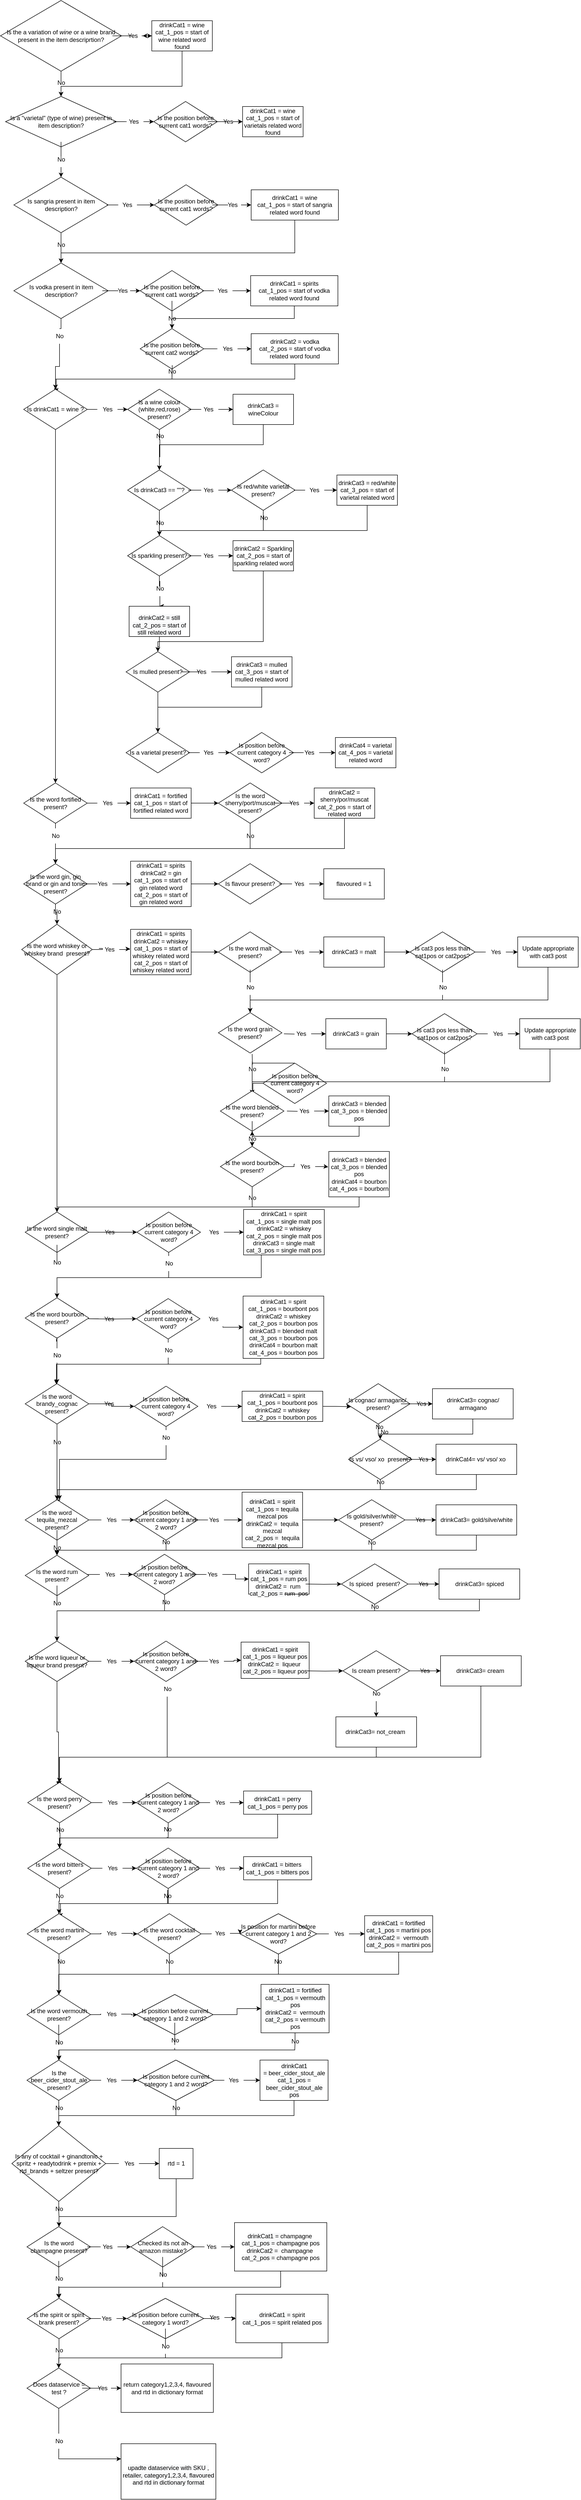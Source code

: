 <mxfile version="20.3.0" type="device"><diagram id="C5RBs43oDa-KdzZeNtuy" name="Page-1"><mxGraphModel dx="8113" dy="8960" grid="1" gridSize="10" guides="1" tooltips="1" connect="1" arrows="1" fold="1" page="1" pageScale="1" pageWidth="2339" pageHeight="3300" math="0" shadow="0"><root><mxCell id="WIyWlLk6GJQsqaUBKTNV-0"/><mxCell id="WIyWlLk6GJQsqaUBKTNV-1" parent="WIyWlLk6GJQsqaUBKTNV-0"/><mxCell id="IPHpT7uwlUHXoENGkkDP-257" value="" style="edgeStyle=orthogonalEdgeStyle;rounded=0;orthogonalLoop=1;jettySize=auto;html=1;startArrow=none;" edge="1" parent="WIyWlLk6GJQsqaUBKTNV-1"><mxGeometry relative="1" as="geometry"><mxPoint x="153.0" y="-3122" as="sourcePoint"/><mxPoint x="153" y="-3110" as="targetPoint"/></mxGeometry></mxCell><mxCell id="IPHpT7uwlUHXoENGkkDP-466" value="" style="edgeStyle=orthogonalEdgeStyle;rounded=0;orthogonalLoop=1;jettySize=auto;html=1;startArrow=none;" edge="1" parent="WIyWlLk6GJQsqaUBKTNV-1" source="IPHpT7uwlUHXoENGkkDP-259" target="IPHpT7uwlUHXoENGkkDP-465"><mxGeometry relative="1" as="geometry"/></mxCell><mxCell id="IPHpT7uwlUHXoENGkkDP-258" value="Is the a variation of &lt;i&gt;wine &lt;/i&gt;or a wine brand present in the item descriprtion?" style="rhombus;whiteSpace=wrap;html=1;" vertex="1" parent="WIyWlLk6GJQsqaUBKTNV-1"><mxGeometry x="33" y="-3300" width="240" height="140" as="geometry"/></mxCell><mxCell id="IPHpT7uwlUHXoENGkkDP-470" value="" style="edgeStyle=orthogonalEdgeStyle;rounded=0;orthogonalLoop=1;jettySize=auto;html=1;startArrow=none;" edge="1" parent="WIyWlLk6GJQsqaUBKTNV-1" source="IPHpT7uwlUHXoENGkkDP-269" target="IPHpT7uwlUHXoENGkkDP-268"><mxGeometry relative="1" as="geometry"/></mxCell><mxCell id="IPHpT7uwlUHXoENGkkDP-478" value="" style="edgeStyle=orthogonalEdgeStyle;rounded=0;orthogonalLoop=1;jettySize=auto;html=1;startArrow=none;" edge="1" parent="WIyWlLk6GJQsqaUBKTNV-1" source="IPHpT7uwlUHXoENGkkDP-477" target="IPHpT7uwlUHXoENGkkDP-287"><mxGeometry relative="1" as="geometry"/></mxCell><mxCell id="IPHpT7uwlUHXoENGkkDP-264" value="Is a &quot;varietal&quot; (type of wine) present in item description?" style="rhombus;whiteSpace=wrap;html=1;" vertex="1" parent="WIyWlLk6GJQsqaUBKTNV-1"><mxGeometry x="43" y="-3110" width="220" height="100" as="geometry"/></mxCell><mxCell id="IPHpT7uwlUHXoENGkkDP-473" value="" style="edgeStyle=orthogonalEdgeStyle;rounded=0;orthogonalLoop=1;jettySize=auto;html=1;startArrow=none;" edge="1" parent="WIyWlLk6GJQsqaUBKTNV-1" source="IPHpT7uwlUHXoENGkkDP-265" target="IPHpT7uwlUHXoENGkkDP-472"><mxGeometry relative="1" as="geometry"/></mxCell><mxCell id="IPHpT7uwlUHXoENGkkDP-268" value="Is the position before current cat1 words?" style="rhombus;whiteSpace=wrap;html=1;" vertex="1" parent="WIyWlLk6GJQsqaUBKTNV-1"><mxGeometry x="337" y="-3100" width="126" height="80" as="geometry"/></mxCell><mxCell id="IPHpT7uwlUHXoENGkkDP-483" value="" style="edgeStyle=orthogonalEdgeStyle;rounded=0;orthogonalLoop=1;jettySize=auto;html=1;startArrow=none;" edge="1" parent="WIyWlLk6GJQsqaUBKTNV-1" source="IPHpT7uwlUHXoENGkkDP-484" target="IPHpT7uwlUHXoENGkkDP-281"><mxGeometry relative="1" as="geometry"/></mxCell><mxCell id="IPHpT7uwlUHXoENGkkDP-278" value="Is the position before current cat1 words?" style="rhombus;whiteSpace=wrap;html=1;" vertex="1" parent="WIyWlLk6GJQsqaUBKTNV-1"><mxGeometry x="338" y="-2935" width="126" height="80" as="geometry"/></mxCell><mxCell id="IPHpT7uwlUHXoENGkkDP-495" style="edgeStyle=orthogonalEdgeStyle;rounded=0;orthogonalLoop=1;jettySize=auto;html=1;entryX=0.5;entryY=0;entryDx=0;entryDy=0;" edge="1" parent="WIyWlLk6GJQsqaUBKTNV-1" source="IPHpT7uwlUHXoENGkkDP-281" target="IPHpT7uwlUHXoENGkkDP-284"><mxGeometry relative="1" as="geometry"><Array as="points"><mxPoint x="617" y="-2800"/><mxPoint x="153" y="-2800"/></Array></mxGeometry></mxCell><mxCell id="IPHpT7uwlUHXoENGkkDP-281" value="drinkCat1 = wine&lt;br&gt;cat_1_pos = start of sangria related word found" style="rounded=0;whiteSpace=wrap;html=1;" vertex="1" parent="WIyWlLk6GJQsqaUBKTNV-1"><mxGeometry x="530" y="-2925" width="173" height="60" as="geometry"/></mxCell><mxCell id="IPHpT7uwlUHXoENGkkDP-486" value="" style="edgeStyle=orthogonalEdgeStyle;rounded=0;orthogonalLoop=1;jettySize=auto;html=1;startArrow=none;" edge="1" parent="WIyWlLk6GJQsqaUBKTNV-1" source="IPHpT7uwlUHXoENGkkDP-505" target="IPHpT7uwlUHXoENGkkDP-294"><mxGeometry relative="1" as="geometry"/></mxCell><mxCell id="IPHpT7uwlUHXoENGkkDP-497" style="edgeStyle=orthogonalEdgeStyle;rounded=0;orthogonalLoop=1;jettySize=auto;html=1;entryX=0.5;entryY=0;entryDx=0;entryDy=0;startArrow=none;" edge="1" parent="WIyWlLk6GJQsqaUBKTNV-1" source="IPHpT7uwlUHXoENGkkDP-498" target="IPHpT7uwlUHXoENGkkDP-305"><mxGeometry relative="1" as="geometry"/></mxCell><mxCell id="IPHpT7uwlUHXoENGkkDP-284" value="Is vodka present in item description?" style="rhombus;whiteSpace=wrap;html=1;" vertex="1" parent="WIyWlLk6GJQsqaUBKTNV-1"><mxGeometry x="59.5" y="-2780" width="187" height="110" as="geometry"/></mxCell><mxCell id="IPHpT7uwlUHXoENGkkDP-480" value="" style="edgeStyle=orthogonalEdgeStyle;rounded=0;orthogonalLoop=1;jettySize=auto;html=1;startArrow=none;" edge="1" parent="WIyWlLk6GJQsqaUBKTNV-1" source="IPHpT7uwlUHXoENGkkDP-481" target="IPHpT7uwlUHXoENGkkDP-278"><mxGeometry relative="1" as="geometry"/></mxCell><mxCell id="IPHpT7uwlUHXoENGkkDP-491" value="" style="edgeStyle=orthogonalEdgeStyle;rounded=0;orthogonalLoop=1;jettySize=auto;html=1;" edge="1" parent="WIyWlLk6GJQsqaUBKTNV-1" source="IPHpT7uwlUHXoENGkkDP-287" target="IPHpT7uwlUHXoENGkkDP-284"><mxGeometry relative="1" as="geometry"/></mxCell><mxCell id="IPHpT7uwlUHXoENGkkDP-287" value="Is sangria present in item description?" style="rhombus;whiteSpace=wrap;html=1;" vertex="1" parent="WIyWlLk6GJQsqaUBKTNV-1"><mxGeometry x="59.5" y="-2950" width="187" height="110" as="geometry"/></mxCell><mxCell id="IPHpT7uwlUHXoENGkkDP-489" style="edgeStyle=orthogonalEdgeStyle;rounded=0;orthogonalLoop=1;jettySize=auto;html=1;entryX=0.5;entryY=0;entryDx=0;entryDy=0;" edge="1" parent="WIyWlLk6GJQsqaUBKTNV-1" source="IPHpT7uwlUHXoENGkkDP-292" target="IPHpT7uwlUHXoENGkkDP-298"><mxGeometry relative="1" as="geometry"><Array as="points"><mxPoint x="616" y="-2670"/><mxPoint x="373" y="-2670"/></Array></mxGeometry></mxCell><mxCell id="IPHpT7uwlUHXoENGkkDP-292" value="drinkCat1 = spirits&lt;br&gt;cat_1_pos = start of vodka related word found" style="rounded=0;whiteSpace=wrap;html=1;" vertex="1" parent="WIyWlLk6GJQsqaUBKTNV-1"><mxGeometry x="529" y="-2755" width="173" height="60" as="geometry"/></mxCell><mxCell id="IPHpT7uwlUHXoENGkkDP-487" value="" style="edgeStyle=orthogonalEdgeStyle;rounded=0;orthogonalLoop=1;jettySize=auto;html=1;startArrow=none;" edge="1" parent="WIyWlLk6GJQsqaUBKTNV-1" source="IPHpT7uwlUHXoENGkkDP-507" target="IPHpT7uwlUHXoENGkkDP-292"><mxGeometry relative="1" as="geometry"/></mxCell><mxCell id="IPHpT7uwlUHXoENGkkDP-488" value="" style="edgeStyle=orthogonalEdgeStyle;rounded=0;orthogonalLoop=1;jettySize=auto;html=1;startArrow=none;" edge="1" parent="WIyWlLk6GJQsqaUBKTNV-1" source="IPHpT7uwlUHXoENGkkDP-500" target="IPHpT7uwlUHXoENGkkDP-298"><mxGeometry relative="1" as="geometry"/></mxCell><mxCell id="IPHpT7uwlUHXoENGkkDP-294" value="Is the position before current cat1 words?" style="rhombus;whiteSpace=wrap;html=1;" vertex="1" parent="WIyWlLk6GJQsqaUBKTNV-1"><mxGeometry x="310" y="-2765" width="126" height="80" as="geometry"/></mxCell><mxCell id="IPHpT7uwlUHXoENGkkDP-496" style="edgeStyle=orthogonalEdgeStyle;rounded=0;orthogonalLoop=1;jettySize=auto;html=1;entryX=0.5;entryY=0;entryDx=0;entryDy=0;" edge="1" parent="WIyWlLk6GJQsqaUBKTNV-1" source="IPHpT7uwlUHXoENGkkDP-296" target="IPHpT7uwlUHXoENGkkDP-305"><mxGeometry relative="1" as="geometry"><Array as="points"><mxPoint x="617" y="-2550"/><mxPoint x="142" y="-2550"/></Array></mxGeometry></mxCell><mxCell id="IPHpT7uwlUHXoENGkkDP-296" value="drinkCat2 = vodka&lt;br&gt;cat_2_pos = start of vodka related word found" style="rounded=0;whiteSpace=wrap;html=1;" vertex="1" parent="WIyWlLk6GJQsqaUBKTNV-1"><mxGeometry x="530" y="-2640" width="173" height="60" as="geometry"/></mxCell><mxCell id="IPHpT7uwlUHXoENGkkDP-490" value="" style="edgeStyle=orthogonalEdgeStyle;rounded=0;orthogonalLoop=1;jettySize=auto;html=1;startArrow=none;" edge="1" parent="WIyWlLk6GJQsqaUBKTNV-1" source="IPHpT7uwlUHXoENGkkDP-509" target="IPHpT7uwlUHXoENGkkDP-296"><mxGeometry relative="1" as="geometry"/></mxCell><mxCell id="IPHpT7uwlUHXoENGkkDP-503" style="edgeStyle=orthogonalEdgeStyle;rounded=0;orthogonalLoop=1;jettySize=auto;html=1;entryX=0.512;entryY=0.085;entryDx=0;entryDy=0;entryPerimeter=0;startArrow=none;" edge="1" parent="WIyWlLk6GJQsqaUBKTNV-1" source="IPHpT7uwlUHXoENGkkDP-502" target="IPHpT7uwlUHXoENGkkDP-305"><mxGeometry relative="1" as="geometry"><Array as="points"><mxPoint x="143" y="-2550"/></Array></mxGeometry></mxCell><mxCell id="IPHpT7uwlUHXoENGkkDP-298" value="Is the position before current cat2 words?" style="rhombus;whiteSpace=wrap;html=1;" vertex="1" parent="WIyWlLk6GJQsqaUBKTNV-1"><mxGeometry x="310" y="-2650" width="126" height="80" as="geometry"/></mxCell><mxCell id="IPHpT7uwlUHXoENGkkDP-303" value="" style="edgeStyle=orthogonalEdgeStyle;rounded=0;orthogonalLoop=1;jettySize=auto;html=1;startArrow=none;" edge="1" parent="WIyWlLk6GJQsqaUBKTNV-1" source="IPHpT7uwlUHXoENGkkDP-311" target="IPHpT7uwlUHXoENGkkDP-310"><mxGeometry relative="1" as="geometry"/></mxCell><mxCell id="IPHpT7uwlUHXoENGkkDP-304" value="" style="edgeStyle=orthogonalEdgeStyle;rounded=0;orthogonalLoop=1;jettySize=auto;html=1;" edge="1" parent="WIyWlLk6GJQsqaUBKTNV-1" source="IPHpT7uwlUHXoENGkkDP-305" target="IPHpT7uwlUHXoENGkkDP-362"><mxGeometry relative="1" as="geometry"/></mxCell><mxCell id="IPHpT7uwlUHXoENGkkDP-305" value="Is drinkCat1 = wine ?" style="rhombus;whiteSpace=wrap;html=1;" vertex="1" parent="WIyWlLk6GJQsqaUBKTNV-1"><mxGeometry x="79" y="-2530" width="126" height="80" as="geometry"/></mxCell><mxCell id="IPHpT7uwlUHXoENGkkDP-308" value="" style="edgeStyle=orthogonalEdgeStyle;rounded=0;orthogonalLoop=1;jettySize=auto;html=1;startArrow=none;" edge="1" parent="WIyWlLk6GJQsqaUBKTNV-1" source="IPHpT7uwlUHXoENGkkDP-315" target="IPHpT7uwlUHXoENGkkDP-314"><mxGeometry relative="1" as="geometry"/></mxCell><mxCell id="IPHpT7uwlUHXoENGkkDP-309" value="" style="edgeStyle=orthogonalEdgeStyle;rounded=0;orthogonalLoop=1;jettySize=auto;html=1;startArrow=none;" edge="1" parent="WIyWlLk6GJQsqaUBKTNV-1" source="IPHpT7uwlUHXoENGkkDP-329" target="IPHpT7uwlUHXoENGkkDP-319"><mxGeometry relative="1" as="geometry"/></mxCell><mxCell id="IPHpT7uwlUHXoENGkkDP-310" value="Is a wine colour (white,red,rose) present?" style="rhombus;whiteSpace=wrap;html=1;" vertex="1" parent="WIyWlLk6GJQsqaUBKTNV-1"><mxGeometry x="285" y="-2530" width="126" height="80" as="geometry"/></mxCell><mxCell id="IPHpT7uwlUHXoENGkkDP-311" value="Yes" style="text;html=1;align=center;verticalAlign=middle;resizable=0;points=[];autosize=1;strokeColor=none;fillColor=none;" vertex="1" parent="WIyWlLk6GJQsqaUBKTNV-1"><mxGeometry x="225" y="-2505" width="40" height="30" as="geometry"/></mxCell><mxCell id="IPHpT7uwlUHXoENGkkDP-312" value="" style="edgeStyle=orthogonalEdgeStyle;rounded=0;orthogonalLoop=1;jettySize=auto;html=1;endArrow=none;" edge="1" parent="WIyWlLk6GJQsqaUBKTNV-1" source="IPHpT7uwlUHXoENGkkDP-305" target="IPHpT7uwlUHXoENGkkDP-311"><mxGeometry relative="1" as="geometry"><mxPoint x="205" y="-2490" as="sourcePoint"/><mxPoint x="285" y="-2490" as="targetPoint"/></mxGeometry></mxCell><mxCell id="IPHpT7uwlUHXoENGkkDP-313" style="edgeStyle=orthogonalEdgeStyle;rounded=0;orthogonalLoop=1;jettySize=auto;html=1;" edge="1" parent="WIyWlLk6GJQsqaUBKTNV-1" source="IPHpT7uwlUHXoENGkkDP-314" target="IPHpT7uwlUHXoENGkkDP-319"><mxGeometry relative="1" as="geometry"><Array as="points"><mxPoint x="554" y="-2420"/><mxPoint x="348" y="-2420"/></Array></mxGeometry></mxCell><mxCell id="IPHpT7uwlUHXoENGkkDP-314" value="drinkCat3 = wineColour" style="whiteSpace=wrap;html=1;" vertex="1" parent="WIyWlLk6GJQsqaUBKTNV-1"><mxGeometry x="494" y="-2520" width="120" height="60" as="geometry"/></mxCell><mxCell id="IPHpT7uwlUHXoENGkkDP-315" value="Yes" style="text;html=1;align=center;verticalAlign=middle;resizable=0;points=[];autosize=1;strokeColor=none;fillColor=none;" vertex="1" parent="WIyWlLk6GJQsqaUBKTNV-1"><mxGeometry x="425" y="-2505" width="40" height="30" as="geometry"/></mxCell><mxCell id="IPHpT7uwlUHXoENGkkDP-316" value="" style="edgeStyle=orthogonalEdgeStyle;rounded=0;orthogonalLoop=1;jettySize=auto;html=1;endArrow=none;" edge="1" parent="WIyWlLk6GJQsqaUBKTNV-1" source="IPHpT7uwlUHXoENGkkDP-310" target="IPHpT7uwlUHXoENGkkDP-315"><mxGeometry relative="1" as="geometry"><mxPoint x="411.0" y="-2490" as="sourcePoint"/><mxPoint x="494" y="-2490" as="targetPoint"/></mxGeometry></mxCell><mxCell id="IPHpT7uwlUHXoENGkkDP-317" value="" style="edgeStyle=orthogonalEdgeStyle;rounded=0;orthogonalLoop=1;jettySize=auto;html=1;startArrow=none;" edge="1" parent="WIyWlLk6GJQsqaUBKTNV-1" source="IPHpT7uwlUHXoENGkkDP-323" target="IPHpT7uwlUHXoENGkkDP-322"><mxGeometry relative="1" as="geometry"/></mxCell><mxCell id="IPHpT7uwlUHXoENGkkDP-318" value="" style="edgeStyle=orthogonalEdgeStyle;rounded=0;orthogonalLoop=1;jettySize=auto;html=1;" edge="1" parent="WIyWlLk6GJQsqaUBKTNV-1" source="IPHpT7uwlUHXoENGkkDP-319" target="IPHpT7uwlUHXoENGkkDP-333"><mxGeometry relative="1" as="geometry"/></mxCell><mxCell id="IPHpT7uwlUHXoENGkkDP-319" value="Is drinkCat3 == &quot;&quot;?" style="rhombus;whiteSpace=wrap;html=1;" vertex="1" parent="WIyWlLk6GJQsqaUBKTNV-1"><mxGeometry x="285" y="-2370" width="126" height="80" as="geometry"/></mxCell><mxCell id="IPHpT7uwlUHXoENGkkDP-320" value="" style="edgeStyle=orthogonalEdgeStyle;rounded=0;orthogonalLoop=1;jettySize=auto;html=1;startArrow=none;" edge="1" parent="WIyWlLk6GJQsqaUBKTNV-1" source="IPHpT7uwlUHXoENGkkDP-327" target="IPHpT7uwlUHXoENGkkDP-326"><mxGeometry relative="1" as="geometry"/></mxCell><mxCell id="IPHpT7uwlUHXoENGkkDP-321" style="edgeStyle=orthogonalEdgeStyle;rounded=0;orthogonalLoop=1;jettySize=auto;html=1;entryX=0.5;entryY=0;entryDx=0;entryDy=0;" edge="1" parent="WIyWlLk6GJQsqaUBKTNV-1" source="IPHpT7uwlUHXoENGkkDP-322" target="IPHpT7uwlUHXoENGkkDP-333"><mxGeometry relative="1" as="geometry"><Array as="points"><mxPoint x="554" y="-2250"/><mxPoint x="348" y="-2250"/></Array></mxGeometry></mxCell><mxCell id="IPHpT7uwlUHXoENGkkDP-322" value="Is red/white varietal present?" style="rhombus;whiteSpace=wrap;html=1;" vertex="1" parent="WIyWlLk6GJQsqaUBKTNV-1"><mxGeometry x="491" y="-2370" width="126" height="80" as="geometry"/></mxCell><mxCell id="IPHpT7uwlUHXoENGkkDP-323" value="Yes" style="text;html=1;align=center;verticalAlign=middle;resizable=0;points=[];autosize=1;strokeColor=none;fillColor=none;" vertex="1" parent="WIyWlLk6GJQsqaUBKTNV-1"><mxGeometry x="425" y="-2345" width="40" height="30" as="geometry"/></mxCell><mxCell id="IPHpT7uwlUHXoENGkkDP-324" value="" style="edgeStyle=orthogonalEdgeStyle;rounded=0;orthogonalLoop=1;jettySize=auto;html=1;endArrow=none;" edge="1" parent="WIyWlLk6GJQsqaUBKTNV-1" source="IPHpT7uwlUHXoENGkkDP-319" target="IPHpT7uwlUHXoENGkkDP-323"><mxGeometry relative="1" as="geometry"><mxPoint x="411.0" y="-2330" as="sourcePoint"/><mxPoint x="491" y="-2330" as="targetPoint"/></mxGeometry></mxCell><mxCell id="IPHpT7uwlUHXoENGkkDP-325" style="edgeStyle=orthogonalEdgeStyle;rounded=0;orthogonalLoop=1;jettySize=auto;html=1;entryX=0.5;entryY=0;entryDx=0;entryDy=0;" edge="1" parent="WIyWlLk6GJQsqaUBKTNV-1" source="IPHpT7uwlUHXoENGkkDP-326" target="IPHpT7uwlUHXoENGkkDP-333"><mxGeometry relative="1" as="geometry"><Array as="points"><mxPoint x="760" y="-2250"/><mxPoint x="348" y="-2250"/></Array></mxGeometry></mxCell><mxCell id="IPHpT7uwlUHXoENGkkDP-326" value="drinkCat3 = red/white&lt;br&gt;cat_3_pos = start of varietal related word" style="whiteSpace=wrap;html=1;" vertex="1" parent="WIyWlLk6GJQsqaUBKTNV-1"><mxGeometry x="700" y="-2360" width="120" height="60" as="geometry"/></mxCell><mxCell id="IPHpT7uwlUHXoENGkkDP-327" value="Yes" style="text;html=1;align=center;verticalAlign=middle;resizable=0;points=[];autosize=1;strokeColor=none;fillColor=none;" vertex="1" parent="WIyWlLk6GJQsqaUBKTNV-1"><mxGeometry x="635" y="-2345" width="40" height="30" as="geometry"/></mxCell><mxCell id="IPHpT7uwlUHXoENGkkDP-328" value="" style="edgeStyle=orthogonalEdgeStyle;rounded=0;orthogonalLoop=1;jettySize=auto;html=1;endArrow=none;" edge="1" parent="WIyWlLk6GJQsqaUBKTNV-1" source="IPHpT7uwlUHXoENGkkDP-322" target="IPHpT7uwlUHXoENGkkDP-327"><mxGeometry relative="1" as="geometry"><mxPoint x="617" y="-2330" as="sourcePoint"/><mxPoint x="700" y="-2330" as="targetPoint"/></mxGeometry></mxCell><mxCell id="IPHpT7uwlUHXoENGkkDP-329" value="No" style="text;html=1;align=center;verticalAlign=middle;resizable=0;points=[];autosize=1;strokeColor=none;fillColor=none;" vertex="1" parent="WIyWlLk6GJQsqaUBKTNV-1"><mxGeometry x="329" y="-2452" width="40" height="30" as="geometry"/></mxCell><mxCell id="IPHpT7uwlUHXoENGkkDP-330" value="" style="edgeStyle=orthogonalEdgeStyle;rounded=0;orthogonalLoop=1;jettySize=auto;html=1;endArrow=none;" edge="1" parent="WIyWlLk6GJQsqaUBKTNV-1" source="IPHpT7uwlUHXoENGkkDP-310" target="IPHpT7uwlUHXoENGkkDP-329"><mxGeometry relative="1" as="geometry"><mxPoint x="348" y="-2450" as="sourcePoint"/><mxPoint x="348" y="-2370" as="targetPoint"/></mxGeometry></mxCell><mxCell id="IPHpT7uwlUHXoENGkkDP-331" value="" style="edgeStyle=orthogonalEdgeStyle;rounded=0;orthogonalLoop=1;jettySize=auto;html=1;startArrow=none;" edge="1" parent="WIyWlLk6GJQsqaUBKTNV-1" source="IPHpT7uwlUHXoENGkkDP-337" target="IPHpT7uwlUHXoENGkkDP-336"><mxGeometry relative="1" as="geometry"/></mxCell><mxCell id="IPHpT7uwlUHXoENGkkDP-332" value="" style="edgeStyle=orthogonalEdgeStyle;rounded=0;orthogonalLoop=1;jettySize=auto;html=1;startArrow=none;" edge="1" parent="WIyWlLk6GJQsqaUBKTNV-1" source="IPHpT7uwlUHXoENGkkDP-342" target="IPHpT7uwlUHXoENGkkDP-341"><mxGeometry relative="1" as="geometry"/></mxCell><mxCell id="IPHpT7uwlUHXoENGkkDP-333" value="Is sparkling present?" style="rhombus;whiteSpace=wrap;html=1;" vertex="1" parent="WIyWlLk6GJQsqaUBKTNV-1"><mxGeometry x="285" y="-2240" width="126" height="80" as="geometry"/></mxCell><mxCell id="IPHpT7uwlUHXoENGkkDP-334" value="No" style="text;html=1;align=center;verticalAlign=middle;resizable=0;points=[];autosize=1;strokeColor=none;fillColor=none;" vertex="1" parent="WIyWlLk6GJQsqaUBKTNV-1"><mxGeometry x="329" y="-2280" width="40" height="30" as="geometry"/></mxCell><mxCell id="IPHpT7uwlUHXoENGkkDP-335" style="edgeStyle=orthogonalEdgeStyle;rounded=0;orthogonalLoop=1;jettySize=auto;html=1;entryX=0.5;entryY=0;entryDx=0;entryDy=0;" edge="1" parent="WIyWlLk6GJQsqaUBKTNV-1" source="IPHpT7uwlUHXoENGkkDP-336" target="IPHpT7uwlUHXoENGkkDP-346"><mxGeometry relative="1" as="geometry"><Array as="points"><mxPoint x="554" y="-2030"/><mxPoint x="345" y="-2030"/></Array></mxGeometry></mxCell><mxCell id="IPHpT7uwlUHXoENGkkDP-336" value="drinkCat2 = Sparkling&lt;br&gt;cat_2_pos = start of sparkling related word" style="whiteSpace=wrap;html=1;" vertex="1" parent="WIyWlLk6GJQsqaUBKTNV-1"><mxGeometry x="494" y="-2230" width="120" height="60" as="geometry"/></mxCell><mxCell id="IPHpT7uwlUHXoENGkkDP-337" value="Yes" style="text;html=1;align=center;verticalAlign=middle;resizable=0;points=[];autosize=1;strokeColor=none;fillColor=none;" vertex="1" parent="WIyWlLk6GJQsqaUBKTNV-1"><mxGeometry x="425" y="-2215" width="40" height="30" as="geometry"/></mxCell><mxCell id="IPHpT7uwlUHXoENGkkDP-338" value="" style="edgeStyle=orthogonalEdgeStyle;rounded=0;orthogonalLoop=1;jettySize=auto;html=1;endArrow=none;" edge="1" parent="WIyWlLk6GJQsqaUBKTNV-1" source="IPHpT7uwlUHXoENGkkDP-333" target="IPHpT7uwlUHXoENGkkDP-337"><mxGeometry relative="1" as="geometry"><mxPoint x="411.0" y="-2200" as="sourcePoint"/><mxPoint x="494" y="-2200" as="targetPoint"/></mxGeometry></mxCell><mxCell id="IPHpT7uwlUHXoENGkkDP-339" value="No" style="text;html=1;align=center;verticalAlign=middle;resizable=0;points=[];autosize=1;strokeColor=none;fillColor=none;" vertex="1" parent="WIyWlLk6GJQsqaUBKTNV-1"><mxGeometry x="535" y="-2290" width="40" height="30" as="geometry"/></mxCell><mxCell id="IPHpT7uwlUHXoENGkkDP-340" value="" style="edgeStyle=orthogonalEdgeStyle;rounded=0;orthogonalLoop=1;jettySize=auto;html=1;" edge="1" parent="WIyWlLk6GJQsqaUBKTNV-1" source="IPHpT7uwlUHXoENGkkDP-341" target="IPHpT7uwlUHXoENGkkDP-346"><mxGeometry relative="1" as="geometry"><Array as="points"><mxPoint x="348" y="-2020"/><mxPoint x="345" y="-2020"/></Array></mxGeometry></mxCell><mxCell id="IPHpT7uwlUHXoENGkkDP-341" value="&lt;br&gt;&lt;span style=&quot;color: rgb(0, 0, 0); font-family: Helvetica; font-size: 12px; font-style: normal; font-variant-ligatures: normal; font-variant-caps: normal; font-weight: 400; letter-spacing: normal; orphans: 2; text-align: center; text-indent: 0px; text-transform: none; widows: 2; word-spacing: 0px; -webkit-text-stroke-width: 0px; background-color: rgb(248, 249, 250); text-decoration-thickness: initial; text-decoration-style: initial; text-decoration-color: initial; float: none; display: inline !important;&quot;&gt;drinkCat2 = still&lt;/span&gt;&lt;br style=&quot;color: rgb(0, 0, 0); font-family: Helvetica; font-size: 12px; font-style: normal; font-variant-ligatures: normal; font-variant-caps: normal; font-weight: 400; letter-spacing: normal; orphans: 2; text-align: center; text-indent: 0px; text-transform: none; widows: 2; word-spacing: 0px; -webkit-text-stroke-width: 0px; background-color: rgb(248, 249, 250); text-decoration-thickness: initial; text-decoration-style: initial; text-decoration-color: initial;&quot;&gt;&lt;span style=&quot;color: rgb(0, 0, 0); font-family: Helvetica; font-size: 12px; font-style: normal; font-variant-ligatures: normal; font-variant-caps: normal; font-weight: 400; letter-spacing: normal; orphans: 2; text-align: center; text-indent: 0px; text-transform: none; widows: 2; word-spacing: 0px; -webkit-text-stroke-width: 0px; background-color: rgb(248, 249, 250); text-decoration-thickness: initial; text-decoration-style: initial; text-decoration-color: initial; float: none; display: inline !important;&quot;&gt;cat_2_pos = start of still related word&lt;/span&gt;&lt;br&gt;" style="whiteSpace=wrap;html=1;" vertex="1" parent="WIyWlLk6GJQsqaUBKTNV-1"><mxGeometry x="288" y="-2100" width="120" height="60" as="geometry"/></mxCell><mxCell id="IPHpT7uwlUHXoENGkkDP-342" value="No" style="text;html=1;align=center;verticalAlign=middle;resizable=0;points=[];autosize=1;strokeColor=none;fillColor=none;" vertex="1" parent="WIyWlLk6GJQsqaUBKTNV-1"><mxGeometry x="329" y="-2150" width="40" height="30" as="geometry"/></mxCell><mxCell id="IPHpT7uwlUHXoENGkkDP-343" value="" style="edgeStyle=orthogonalEdgeStyle;rounded=0;orthogonalLoop=1;jettySize=auto;html=1;endArrow=none;" edge="1" parent="WIyWlLk6GJQsqaUBKTNV-1" source="IPHpT7uwlUHXoENGkkDP-333" target="IPHpT7uwlUHXoENGkkDP-342"><mxGeometry relative="1" as="geometry"><mxPoint x="348" y="-2160" as="sourcePoint"/><mxPoint x="348" y="-2110" as="targetPoint"/></mxGeometry></mxCell><mxCell id="IPHpT7uwlUHXoENGkkDP-344" value="" style="edgeStyle=orthogonalEdgeStyle;rounded=0;orthogonalLoop=1;jettySize=auto;html=1;startArrow=none;" edge="1" parent="WIyWlLk6GJQsqaUBKTNV-1" source="IPHpT7uwlUHXoENGkkDP-349" target="IPHpT7uwlUHXoENGkkDP-348"><mxGeometry relative="1" as="geometry"/></mxCell><mxCell id="IPHpT7uwlUHXoENGkkDP-345" value="" style="edgeStyle=orthogonalEdgeStyle;rounded=0;orthogonalLoop=1;jettySize=auto;html=1;" edge="1" parent="WIyWlLk6GJQsqaUBKTNV-1" source="IPHpT7uwlUHXoENGkkDP-346" target="IPHpT7uwlUHXoENGkkDP-352"><mxGeometry relative="1" as="geometry"/></mxCell><mxCell id="IPHpT7uwlUHXoENGkkDP-346" value="Is mulled present?" style="rhombus;whiteSpace=wrap;html=1;" vertex="1" parent="WIyWlLk6GJQsqaUBKTNV-1"><mxGeometry x="282" y="-2010" width="126" height="80" as="geometry"/></mxCell><mxCell id="IPHpT7uwlUHXoENGkkDP-347" style="edgeStyle=orthogonalEdgeStyle;rounded=0;orthogonalLoop=1;jettySize=auto;html=1;entryX=0.5;entryY=0;entryDx=0;entryDy=0;" edge="1" parent="WIyWlLk6GJQsqaUBKTNV-1" source="IPHpT7uwlUHXoENGkkDP-348" target="IPHpT7uwlUHXoENGkkDP-352"><mxGeometry relative="1" as="geometry"><Array as="points"><mxPoint x="551" y="-1900"/><mxPoint x="345" y="-1900"/></Array></mxGeometry></mxCell><mxCell id="IPHpT7uwlUHXoENGkkDP-348" value="drinkCat3 = mulled&lt;br&gt;cat_3_pos = start of mulled related word" style="whiteSpace=wrap;html=1;" vertex="1" parent="WIyWlLk6GJQsqaUBKTNV-1"><mxGeometry x="491" y="-2000" width="120" height="60" as="geometry"/></mxCell><mxCell id="IPHpT7uwlUHXoENGkkDP-349" value="Yes" style="text;html=1;align=center;verticalAlign=middle;resizable=0;points=[];autosize=1;strokeColor=none;fillColor=none;" vertex="1" parent="WIyWlLk6GJQsqaUBKTNV-1"><mxGeometry x="411" y="-1985" width="40" height="30" as="geometry"/></mxCell><mxCell id="IPHpT7uwlUHXoENGkkDP-350" value="" style="edgeStyle=orthogonalEdgeStyle;rounded=0;orthogonalLoop=1;jettySize=auto;html=1;endArrow=none;" edge="1" parent="WIyWlLk6GJQsqaUBKTNV-1" source="IPHpT7uwlUHXoENGkkDP-346" target="IPHpT7uwlUHXoENGkkDP-349"><mxGeometry relative="1" as="geometry"><mxPoint x="408" y="-1970" as="sourcePoint"/><mxPoint x="491" y="-1970" as="targetPoint"/></mxGeometry></mxCell><mxCell id="IPHpT7uwlUHXoENGkkDP-351" value="" style="edgeStyle=orthogonalEdgeStyle;rounded=0;orthogonalLoop=1;jettySize=auto;html=1;startArrow=none;" edge="1" parent="WIyWlLk6GJQsqaUBKTNV-1" source="IPHpT7uwlUHXoENGkkDP-355" target="IPHpT7uwlUHXoENGkkDP-354"><mxGeometry relative="1" as="geometry"/></mxCell><mxCell id="IPHpT7uwlUHXoENGkkDP-352" value="Is a varietal present?" style="rhombus;whiteSpace=wrap;html=1;" vertex="1" parent="WIyWlLk6GJQsqaUBKTNV-1"><mxGeometry x="282" y="-1850" width="126" height="80" as="geometry"/></mxCell><mxCell id="IPHpT7uwlUHXoENGkkDP-353" value="" style="edgeStyle=orthogonalEdgeStyle;rounded=0;orthogonalLoop=1;jettySize=auto;html=1;startArrow=none;" edge="1" parent="WIyWlLk6GJQsqaUBKTNV-1" source="IPHpT7uwlUHXoENGkkDP-358" target="IPHpT7uwlUHXoENGkkDP-357"><mxGeometry relative="1" as="geometry"/></mxCell><mxCell id="IPHpT7uwlUHXoENGkkDP-354" value="Is position before current category 4 word?" style="rhombus;whiteSpace=wrap;html=1;" vertex="1" parent="WIyWlLk6GJQsqaUBKTNV-1"><mxGeometry x="488" y="-1850" width="126" height="80" as="geometry"/></mxCell><mxCell id="IPHpT7uwlUHXoENGkkDP-355" value="Yes" style="text;html=1;align=center;verticalAlign=middle;resizable=0;points=[];autosize=1;strokeColor=none;fillColor=none;" vertex="1" parent="WIyWlLk6GJQsqaUBKTNV-1"><mxGeometry x="425" y="-1825" width="40" height="30" as="geometry"/></mxCell><mxCell id="IPHpT7uwlUHXoENGkkDP-356" value="" style="edgeStyle=orthogonalEdgeStyle;rounded=0;orthogonalLoop=1;jettySize=auto;html=1;endArrow=none;" edge="1" parent="WIyWlLk6GJQsqaUBKTNV-1" source="IPHpT7uwlUHXoENGkkDP-352" target="IPHpT7uwlUHXoENGkkDP-355"><mxGeometry relative="1" as="geometry"><mxPoint x="408" y="-1810" as="sourcePoint"/><mxPoint x="488" y="-1810" as="targetPoint"/></mxGeometry></mxCell><mxCell id="IPHpT7uwlUHXoENGkkDP-357" value="drinkCat4 = varietal&lt;br&gt;cat_4_pos = varietal related word" style="whiteSpace=wrap;html=1;" vertex="1" parent="WIyWlLk6GJQsqaUBKTNV-1"><mxGeometry x="697" y="-1840" width="120" height="60" as="geometry"/></mxCell><mxCell id="IPHpT7uwlUHXoENGkkDP-358" value="Yes" style="text;html=1;align=center;verticalAlign=middle;resizable=0;points=[];autosize=1;strokeColor=none;fillColor=none;" vertex="1" parent="WIyWlLk6GJQsqaUBKTNV-1"><mxGeometry x="625" y="-1825" width="40" height="30" as="geometry"/></mxCell><mxCell id="IPHpT7uwlUHXoENGkkDP-359" value="" style="edgeStyle=orthogonalEdgeStyle;rounded=0;orthogonalLoop=1;jettySize=auto;html=1;endArrow=none;" edge="1" parent="WIyWlLk6GJQsqaUBKTNV-1" source="IPHpT7uwlUHXoENGkkDP-354" target="IPHpT7uwlUHXoENGkkDP-358"><mxGeometry relative="1" as="geometry"><mxPoint x="614" y="-1810" as="sourcePoint"/><mxPoint x="697" y="-1810" as="targetPoint"/></mxGeometry></mxCell><mxCell id="IPHpT7uwlUHXoENGkkDP-360" value="" style="edgeStyle=orthogonalEdgeStyle;rounded=0;orthogonalLoop=1;jettySize=auto;html=1;startArrow=none;" edge="1" parent="WIyWlLk6GJQsqaUBKTNV-1" source="IPHpT7uwlUHXoENGkkDP-365" target="IPHpT7uwlUHXoENGkkDP-364"><mxGeometry relative="1" as="geometry"/></mxCell><mxCell id="IPHpT7uwlUHXoENGkkDP-361" value="" style="edgeStyle=orthogonalEdgeStyle;rounded=0;orthogonalLoop=1;jettySize=auto;html=1;startArrow=none;" edge="1" parent="WIyWlLk6GJQsqaUBKTNV-1" source="IPHpT7uwlUHXoENGkkDP-377" target="IPHpT7uwlUHXoENGkkDP-376"><mxGeometry relative="1" as="geometry"/></mxCell><mxCell id="IPHpT7uwlUHXoENGkkDP-362" value="Is the word fortified present?" style="rhombus;whiteSpace=wrap;html=1;" vertex="1" parent="WIyWlLk6GJQsqaUBKTNV-1"><mxGeometry x="79" y="-1750" width="126" height="80" as="geometry"/></mxCell><mxCell id="IPHpT7uwlUHXoENGkkDP-363" value="" style="edgeStyle=orthogonalEdgeStyle;rounded=0;orthogonalLoop=1;jettySize=auto;html=1;" edge="1" parent="WIyWlLk6GJQsqaUBKTNV-1" source="IPHpT7uwlUHXoENGkkDP-364" target="IPHpT7uwlUHXoENGkkDP-369"><mxGeometry relative="1" as="geometry"/></mxCell><mxCell id="IPHpT7uwlUHXoENGkkDP-364" value="drinkCat1 = fortified&lt;br&gt;cat_1_pos = start of fortified related word" style="whiteSpace=wrap;html=1;" vertex="1" parent="WIyWlLk6GJQsqaUBKTNV-1"><mxGeometry x="291" y="-1740" width="120" height="60" as="geometry"/></mxCell><mxCell id="IPHpT7uwlUHXoENGkkDP-365" value="Yes" style="text;html=1;align=center;verticalAlign=middle;resizable=0;points=[];autosize=1;strokeColor=none;fillColor=none;" vertex="1" parent="WIyWlLk6GJQsqaUBKTNV-1"><mxGeometry x="225" y="-1725" width="40" height="30" as="geometry"/></mxCell><mxCell id="IPHpT7uwlUHXoENGkkDP-366" value="" style="edgeStyle=orthogonalEdgeStyle;rounded=0;orthogonalLoop=1;jettySize=auto;html=1;endArrow=none;" edge="1" parent="WIyWlLk6GJQsqaUBKTNV-1" source="IPHpT7uwlUHXoENGkkDP-362" target="IPHpT7uwlUHXoENGkkDP-365"><mxGeometry relative="1" as="geometry"><mxPoint x="205" y="-1710.0" as="sourcePoint"/><mxPoint x="291" y="-1710.0" as="targetPoint"/></mxGeometry></mxCell><mxCell id="IPHpT7uwlUHXoENGkkDP-367" value="" style="edgeStyle=orthogonalEdgeStyle;rounded=0;orthogonalLoop=1;jettySize=auto;html=1;startArrow=none;" edge="1" parent="WIyWlLk6GJQsqaUBKTNV-1" source="IPHpT7uwlUHXoENGkkDP-372" target="IPHpT7uwlUHXoENGkkDP-371"><mxGeometry relative="1" as="geometry"/></mxCell><mxCell id="IPHpT7uwlUHXoENGkkDP-368" style="edgeStyle=orthogonalEdgeStyle;rounded=0;orthogonalLoop=1;jettySize=auto;html=1;entryX=0.5;entryY=0;entryDx=0;entryDy=0;startArrow=none;" edge="1" parent="WIyWlLk6GJQsqaUBKTNV-1" source="IPHpT7uwlUHXoENGkkDP-379" target="IPHpT7uwlUHXoENGkkDP-376"><mxGeometry relative="1" as="geometry"><Array as="points"><mxPoint x="142" y="-1620"/></Array></mxGeometry></mxCell><mxCell id="IPHpT7uwlUHXoENGkkDP-369" value="Is the word sherry/port/muscat present?" style="rhombus;whiteSpace=wrap;html=1;" vertex="1" parent="WIyWlLk6GJQsqaUBKTNV-1"><mxGeometry x="465" y="-1750" width="126" height="80" as="geometry"/></mxCell><mxCell id="IPHpT7uwlUHXoENGkkDP-370" style="edgeStyle=orthogonalEdgeStyle;rounded=0;orthogonalLoop=1;jettySize=auto;html=1;entryX=0.5;entryY=0;entryDx=0;entryDy=0;" edge="1" parent="WIyWlLk6GJQsqaUBKTNV-1" source="IPHpT7uwlUHXoENGkkDP-371" target="IPHpT7uwlUHXoENGkkDP-376"><mxGeometry relative="1" as="geometry"><Array as="points"><mxPoint x="715" y="-1620"/><mxPoint x="142" y="-1620"/></Array></mxGeometry></mxCell><mxCell id="IPHpT7uwlUHXoENGkkDP-371" value="drinkCat2 = sherry/por/muscat&lt;br&gt;cat_2_pos = start of related word" style="whiteSpace=wrap;html=1;" vertex="1" parent="WIyWlLk6GJQsqaUBKTNV-1"><mxGeometry x="655" y="-1740" width="120" height="60" as="geometry"/></mxCell><mxCell id="IPHpT7uwlUHXoENGkkDP-372" value="Yes" style="text;html=1;align=center;verticalAlign=middle;resizable=0;points=[];autosize=1;strokeColor=none;fillColor=none;" vertex="1" parent="WIyWlLk6GJQsqaUBKTNV-1"><mxGeometry x="595" y="-1725" width="40" height="30" as="geometry"/></mxCell><mxCell id="IPHpT7uwlUHXoENGkkDP-373" value="" style="edgeStyle=orthogonalEdgeStyle;rounded=0;orthogonalLoop=1;jettySize=auto;html=1;endArrow=none;" edge="1" parent="WIyWlLk6GJQsqaUBKTNV-1" source="IPHpT7uwlUHXoENGkkDP-369" target="IPHpT7uwlUHXoENGkkDP-372"><mxGeometry relative="1" as="geometry"><mxPoint x="591" y="-1710.0" as="sourcePoint"/><mxPoint x="635" y="-1710.0" as="targetPoint"/></mxGeometry></mxCell><mxCell id="IPHpT7uwlUHXoENGkkDP-374" style="edgeStyle=orthogonalEdgeStyle;rounded=0;orthogonalLoop=1;jettySize=auto;html=1;entryX=0;entryY=0.5;entryDx=0;entryDy=0;startArrow=none;" edge="1" parent="WIyWlLk6GJQsqaUBKTNV-1" source="IPHpT7uwlUHXoENGkkDP-391" target="IPHpT7uwlUHXoENGkkDP-382"><mxGeometry relative="1" as="geometry"/></mxCell><mxCell id="IPHpT7uwlUHXoENGkkDP-375" style="edgeStyle=orthogonalEdgeStyle;rounded=0;orthogonalLoop=1;jettySize=auto;html=1;startArrow=none;" edge="1" parent="WIyWlLk6GJQsqaUBKTNV-1" source="IPHpT7uwlUHXoENGkkDP-395" target="IPHpT7uwlUHXoENGkkDP-390"><mxGeometry relative="1" as="geometry"/></mxCell><mxCell id="IPHpT7uwlUHXoENGkkDP-376" value="Is the word gin, gin brand or gin and tonic present?" style="rhombus;whiteSpace=wrap;html=1;" vertex="1" parent="WIyWlLk6GJQsqaUBKTNV-1"><mxGeometry x="79" y="-1590" width="126" height="80" as="geometry"/></mxCell><mxCell id="IPHpT7uwlUHXoENGkkDP-377" value="No" style="text;html=1;align=center;verticalAlign=middle;resizable=0;points=[];autosize=1;strokeColor=none;fillColor=none;" vertex="1" parent="WIyWlLk6GJQsqaUBKTNV-1"><mxGeometry x="122" y="-1660" width="40" height="30" as="geometry"/></mxCell><mxCell id="IPHpT7uwlUHXoENGkkDP-378" value="" style="edgeStyle=orthogonalEdgeStyle;rounded=0;orthogonalLoop=1;jettySize=auto;html=1;endArrow=none;" edge="1" parent="WIyWlLk6GJQsqaUBKTNV-1" source="IPHpT7uwlUHXoENGkkDP-362" target="IPHpT7uwlUHXoENGkkDP-377"><mxGeometry relative="1" as="geometry"><mxPoint x="142" y="-1670" as="sourcePoint"/><mxPoint x="142" y="-1590" as="targetPoint"/><Array as="points"><mxPoint x="142" y="-1640"/><mxPoint x="142" y="-1640"/></Array></mxGeometry></mxCell><mxCell id="IPHpT7uwlUHXoENGkkDP-379" value="No" style="text;html=1;align=center;verticalAlign=middle;resizable=0;points=[];autosize=1;strokeColor=none;fillColor=none;" vertex="1" parent="WIyWlLk6GJQsqaUBKTNV-1"><mxGeometry x="508" y="-1660" width="40" height="30" as="geometry"/></mxCell><mxCell id="IPHpT7uwlUHXoENGkkDP-380" value="" style="edgeStyle=orthogonalEdgeStyle;rounded=0;orthogonalLoop=1;jettySize=auto;html=1;entryX=0.5;entryY=0;entryDx=0;entryDy=0;endArrow=none;" edge="1" parent="WIyWlLk6GJQsqaUBKTNV-1" source="IPHpT7uwlUHXoENGkkDP-369" target="IPHpT7uwlUHXoENGkkDP-379"><mxGeometry relative="1" as="geometry"><mxPoint x="528.043" y="-1670.028" as="sourcePoint"/><mxPoint x="142" y="-1590" as="targetPoint"/><Array as="points"><mxPoint x="528" y="-1620"/></Array></mxGeometry></mxCell><mxCell id="IPHpT7uwlUHXoENGkkDP-381" value="" style="edgeStyle=orthogonalEdgeStyle;rounded=0;orthogonalLoop=1;jettySize=auto;html=1;" edge="1" parent="WIyWlLk6GJQsqaUBKTNV-1" source="IPHpT7uwlUHXoENGkkDP-382" target="IPHpT7uwlUHXoENGkkDP-384"><mxGeometry relative="1" as="geometry"/></mxCell><mxCell id="IPHpT7uwlUHXoENGkkDP-382" value="drinkCat1 = spirits&lt;br&gt;drinkCat2 = gin&lt;br&gt;cat_1_pos = start of gin related word&lt;br&gt;cat_2_pos = start of gin related word" style="whiteSpace=wrap;html=1;" vertex="1" parent="WIyWlLk6GJQsqaUBKTNV-1"><mxGeometry x="291" y="-1595" width="120" height="90" as="geometry"/></mxCell><mxCell id="IPHpT7uwlUHXoENGkkDP-383" value="" style="edgeStyle=orthogonalEdgeStyle;rounded=0;orthogonalLoop=1;jettySize=auto;html=1;startArrow=none;" edge="1" parent="WIyWlLk6GJQsqaUBKTNV-1" source="IPHpT7uwlUHXoENGkkDP-386" target="IPHpT7uwlUHXoENGkkDP-385"><mxGeometry relative="1" as="geometry"/></mxCell><mxCell id="IPHpT7uwlUHXoENGkkDP-384" value="Is flavour present?" style="rhombus;whiteSpace=wrap;html=1;" vertex="1" parent="WIyWlLk6GJQsqaUBKTNV-1"><mxGeometry x="465" y="-1590" width="126" height="80" as="geometry"/></mxCell><mxCell id="IPHpT7uwlUHXoENGkkDP-385" value="flavoured = 1" style="whiteSpace=wrap;html=1;" vertex="1" parent="WIyWlLk6GJQsqaUBKTNV-1"><mxGeometry x="674" y="-1580" width="120" height="60" as="geometry"/></mxCell><mxCell id="IPHpT7uwlUHXoENGkkDP-386" value="Yes" style="text;html=1;align=center;verticalAlign=middle;resizable=0;points=[];autosize=1;strokeColor=none;fillColor=none;" vertex="1" parent="WIyWlLk6GJQsqaUBKTNV-1"><mxGeometry x="605" y="-1565" width="40" height="30" as="geometry"/></mxCell><mxCell id="IPHpT7uwlUHXoENGkkDP-387" value="" style="edgeStyle=orthogonalEdgeStyle;rounded=0;orthogonalLoop=1;jettySize=auto;html=1;endArrow=none;" edge="1" parent="WIyWlLk6GJQsqaUBKTNV-1" source="IPHpT7uwlUHXoENGkkDP-384" target="IPHpT7uwlUHXoENGkkDP-386"><mxGeometry relative="1" as="geometry"><mxPoint x="591" y="-1550" as="sourcePoint"/><mxPoint x="674" y="-1550" as="targetPoint"/></mxGeometry></mxCell><mxCell id="IPHpT7uwlUHXoENGkkDP-388" style="edgeStyle=orthogonalEdgeStyle;rounded=0;orthogonalLoop=1;jettySize=auto;html=1;entryX=-0.008;entryY=0.431;entryDx=0;entryDy=0;entryPerimeter=0;startArrow=none;" edge="1" parent="WIyWlLk6GJQsqaUBKTNV-1" source="IPHpT7uwlUHXoENGkkDP-404" target="IPHpT7uwlUHXoENGkkDP-394"><mxGeometry relative="1" as="geometry"/></mxCell><mxCell id="IPHpT7uwlUHXoENGkkDP-389" style="edgeStyle=orthogonalEdgeStyle;rounded=0;orthogonalLoop=1;jettySize=auto;html=1;entryX=0.5;entryY=0;entryDx=0;entryDy=0;" edge="1" parent="WIyWlLk6GJQsqaUBKTNV-1" source="IPHpT7uwlUHXoENGkkDP-390" target="IPHpT7uwlUHXoENGkkDP-453"><mxGeometry relative="1" as="geometry"/></mxCell><mxCell id="IPHpT7uwlUHXoENGkkDP-390" value="Is the word whiskey or whiskey brand&amp;nbsp; present?" style="rhombus;whiteSpace=wrap;html=1;" vertex="1" parent="WIyWlLk6GJQsqaUBKTNV-1"><mxGeometry x="75" y="-1470" width="140" height="100" as="geometry"/></mxCell><mxCell id="IPHpT7uwlUHXoENGkkDP-391" value="Yes" style="text;html=1;align=center;verticalAlign=middle;resizable=0;points=[];autosize=1;strokeColor=none;fillColor=none;" vertex="1" parent="WIyWlLk6GJQsqaUBKTNV-1"><mxGeometry x="215" y="-1565" width="40" height="30" as="geometry"/></mxCell><mxCell id="IPHpT7uwlUHXoENGkkDP-392" value="" style="edgeStyle=orthogonalEdgeStyle;rounded=0;orthogonalLoop=1;jettySize=auto;html=1;entryX=0;entryY=0.5;entryDx=0;entryDy=0;endArrow=none;" edge="1" parent="WIyWlLk6GJQsqaUBKTNV-1" source="IPHpT7uwlUHXoENGkkDP-376" target="IPHpT7uwlUHXoENGkkDP-391"><mxGeometry relative="1" as="geometry"><mxPoint x="205" y="-1550" as="sourcePoint"/><mxPoint x="291" y="-1550" as="targetPoint"/></mxGeometry></mxCell><mxCell id="IPHpT7uwlUHXoENGkkDP-393" value="" style="edgeStyle=orthogonalEdgeStyle;rounded=0;orthogonalLoop=1;jettySize=auto;html=1;" edge="1" parent="WIyWlLk6GJQsqaUBKTNV-1" source="IPHpT7uwlUHXoENGkkDP-394" target="IPHpT7uwlUHXoENGkkDP-399"><mxGeometry relative="1" as="geometry"/></mxCell><mxCell id="IPHpT7uwlUHXoENGkkDP-394" value="drinkCat1 = spirits&lt;br&gt;drinkCat2 = whiskey&lt;br&gt;cat_1_pos = start of whiskey related word&lt;br&gt;cat_2_pos = start of whiskey&amp;nbsp;related word" style="whiteSpace=wrap;html=1;" vertex="1" parent="WIyWlLk6GJQsqaUBKTNV-1"><mxGeometry x="291" y="-1460" width="120" height="90" as="geometry"/></mxCell><mxCell id="IPHpT7uwlUHXoENGkkDP-395" value="No" style="text;html=1;align=center;verticalAlign=middle;resizable=0;points=[];autosize=1;strokeColor=none;fillColor=none;" vertex="1" parent="WIyWlLk6GJQsqaUBKTNV-1"><mxGeometry x="125" y="-1510" width="40" height="30" as="geometry"/></mxCell><mxCell id="IPHpT7uwlUHXoENGkkDP-396" value="" style="edgeStyle=orthogonalEdgeStyle;rounded=0;orthogonalLoop=1;jettySize=auto;html=1;endArrow=none;" edge="1" parent="WIyWlLk6GJQsqaUBKTNV-1" source="IPHpT7uwlUHXoENGkkDP-376" target="IPHpT7uwlUHXoENGkkDP-395"><mxGeometry relative="1" as="geometry"><mxPoint x="142" y="-1510" as="sourcePoint"/><mxPoint x="142" y="-1470" as="targetPoint"/></mxGeometry></mxCell><mxCell id="IPHpT7uwlUHXoENGkkDP-397" value="" style="edgeStyle=orthogonalEdgeStyle;rounded=0;orthogonalLoop=1;jettySize=auto;html=1;startArrow=none;" edge="1" parent="WIyWlLk6GJQsqaUBKTNV-1" source="IPHpT7uwlUHXoENGkkDP-402" target="IPHpT7uwlUHXoENGkkDP-401"><mxGeometry relative="1" as="geometry"/></mxCell><mxCell id="IPHpT7uwlUHXoENGkkDP-398" value="" style="edgeStyle=orthogonalEdgeStyle;rounded=0;orthogonalLoop=1;jettySize=auto;html=1;startArrow=none;" edge="1" parent="WIyWlLk6GJQsqaUBKTNV-1" source="IPHpT7uwlUHXoENGkkDP-414" target="IPHpT7uwlUHXoENGkkDP-413"><mxGeometry relative="1" as="geometry"/></mxCell><mxCell id="IPHpT7uwlUHXoENGkkDP-399" value="Is the word malt present?" style="rhombus;whiteSpace=wrap;html=1;" vertex="1" parent="WIyWlLk6GJQsqaUBKTNV-1"><mxGeometry x="465" y="-1455" width="126" height="80" as="geometry"/></mxCell><mxCell id="IPHpT7uwlUHXoENGkkDP-400" value="" style="edgeStyle=orthogonalEdgeStyle;rounded=0;orthogonalLoop=1;jettySize=auto;html=1;" edge="1" parent="WIyWlLk6GJQsqaUBKTNV-1" source="IPHpT7uwlUHXoENGkkDP-401" target="IPHpT7uwlUHXoENGkkDP-408"><mxGeometry relative="1" as="geometry"/></mxCell><mxCell id="IPHpT7uwlUHXoENGkkDP-401" value="drinkCat3 = malt" style="whiteSpace=wrap;html=1;" vertex="1" parent="WIyWlLk6GJQsqaUBKTNV-1"><mxGeometry x="674" y="-1445" width="120" height="60" as="geometry"/></mxCell><mxCell id="IPHpT7uwlUHXoENGkkDP-402" value="Yes" style="text;html=1;align=center;verticalAlign=middle;resizable=0;points=[];autosize=1;strokeColor=none;fillColor=none;" vertex="1" parent="WIyWlLk6GJQsqaUBKTNV-1"><mxGeometry x="605" y="-1430" width="40" height="30" as="geometry"/></mxCell><mxCell id="IPHpT7uwlUHXoENGkkDP-403" value="" style="edgeStyle=orthogonalEdgeStyle;rounded=0;orthogonalLoop=1;jettySize=auto;html=1;endArrow=none;" edge="1" parent="WIyWlLk6GJQsqaUBKTNV-1" source="IPHpT7uwlUHXoENGkkDP-399" target="IPHpT7uwlUHXoENGkkDP-402"><mxGeometry relative="1" as="geometry"><mxPoint x="591" y="-1415" as="sourcePoint"/><mxPoint x="674" y="-1415" as="targetPoint"/></mxGeometry></mxCell><mxCell id="IPHpT7uwlUHXoENGkkDP-404" value="Yes" style="text;html=1;align=center;verticalAlign=middle;resizable=0;points=[];autosize=1;strokeColor=none;fillColor=none;" vertex="1" parent="WIyWlLk6GJQsqaUBKTNV-1"><mxGeometry x="228.5" y="-1435" width="40" height="30" as="geometry"/></mxCell><mxCell id="IPHpT7uwlUHXoENGkkDP-405" value="" style="edgeStyle=orthogonalEdgeStyle;rounded=0;orthogonalLoop=1;jettySize=auto;html=1;entryX=-0.008;entryY=0.431;entryDx=0;entryDy=0;entryPerimeter=0;endArrow=none;" edge="1" parent="WIyWlLk6GJQsqaUBKTNV-1" source="IPHpT7uwlUHXoENGkkDP-390" target="IPHpT7uwlUHXoENGkkDP-404"><mxGeometry relative="1" as="geometry"><mxPoint x="215" y="-1420" as="sourcePoint"/><mxPoint x="290.04" y="-1421.21" as="targetPoint"/></mxGeometry></mxCell><mxCell id="IPHpT7uwlUHXoENGkkDP-406" value="" style="edgeStyle=orthogonalEdgeStyle;rounded=0;orthogonalLoop=1;jettySize=auto;html=1;startArrow=none;" edge="1" parent="WIyWlLk6GJQsqaUBKTNV-1" source="IPHpT7uwlUHXoENGkkDP-411" target="IPHpT7uwlUHXoENGkkDP-410"><mxGeometry relative="1" as="geometry"/></mxCell><mxCell id="IPHpT7uwlUHXoENGkkDP-407" style="edgeStyle=orthogonalEdgeStyle;rounded=0;orthogonalLoop=1;jettySize=auto;html=1;entryX=0.5;entryY=0;entryDx=0;entryDy=0;startArrow=none;" edge="1" parent="WIyWlLk6GJQsqaUBKTNV-1" source="IPHpT7uwlUHXoENGkkDP-416" target="IPHpT7uwlUHXoENGkkDP-413"><mxGeometry relative="1" as="geometry"><Array as="points"><mxPoint x="910" y="-1320"/><mxPoint x="528" y="-1320"/></Array></mxGeometry></mxCell><mxCell id="IPHpT7uwlUHXoENGkkDP-408" value="Is cat3 pos less than cat1pos or cat2pos?" style="rhombus;whiteSpace=wrap;html=1;" vertex="1" parent="WIyWlLk6GJQsqaUBKTNV-1"><mxGeometry x="845" y="-1455" width="129" height="80" as="geometry"/></mxCell><mxCell id="IPHpT7uwlUHXoENGkkDP-409" style="edgeStyle=orthogonalEdgeStyle;rounded=0;orthogonalLoop=1;jettySize=auto;html=1;entryX=0.5;entryY=0;entryDx=0;entryDy=0;" edge="1" parent="WIyWlLk6GJQsqaUBKTNV-1" source="IPHpT7uwlUHXoENGkkDP-410" target="IPHpT7uwlUHXoENGkkDP-413"><mxGeometry relative="1" as="geometry"><Array as="points"><mxPoint x="1119" y="-1320"/><mxPoint x="528" y="-1320"/></Array></mxGeometry></mxCell><mxCell id="IPHpT7uwlUHXoENGkkDP-410" value="Update appropriate with cat3 post" style="whiteSpace=wrap;html=1;" vertex="1" parent="WIyWlLk6GJQsqaUBKTNV-1"><mxGeometry x="1058.5" y="-1445" width="120" height="60" as="geometry"/></mxCell><mxCell id="IPHpT7uwlUHXoENGkkDP-411" value="Yes" style="text;html=1;align=center;verticalAlign=middle;resizable=0;points=[];autosize=1;strokeColor=none;fillColor=none;" vertex="1" parent="WIyWlLk6GJQsqaUBKTNV-1"><mxGeometry x="995" y="-1430" width="40" height="30" as="geometry"/></mxCell><mxCell id="IPHpT7uwlUHXoENGkkDP-412" value="" style="edgeStyle=orthogonalEdgeStyle;rounded=0;orthogonalLoop=1;jettySize=auto;html=1;endArrow=none;" edge="1" parent="WIyWlLk6GJQsqaUBKTNV-1" source="IPHpT7uwlUHXoENGkkDP-408" target="IPHpT7uwlUHXoENGkkDP-411"><mxGeometry relative="1" as="geometry"><mxPoint x="974" y="-1415" as="sourcePoint"/><mxPoint x="1058.5" y="-1415" as="targetPoint"/></mxGeometry></mxCell><mxCell id="IPHpT7uwlUHXoENGkkDP-413" value="Is the word grain present?" style="rhombus;whiteSpace=wrap;html=1;" vertex="1" parent="WIyWlLk6GJQsqaUBKTNV-1"><mxGeometry x="465" y="-1295" width="126" height="80" as="geometry"/></mxCell><mxCell id="IPHpT7uwlUHXoENGkkDP-414" value="No" style="text;html=1;align=center;verticalAlign=middle;resizable=0;points=[];autosize=1;strokeColor=none;fillColor=none;" vertex="1" parent="WIyWlLk6GJQsqaUBKTNV-1"><mxGeometry x="508" y="-1360" width="40" height="30" as="geometry"/></mxCell><mxCell id="IPHpT7uwlUHXoENGkkDP-415" value="" style="edgeStyle=orthogonalEdgeStyle;rounded=0;orthogonalLoop=1;jettySize=auto;html=1;endArrow=none;" edge="1" parent="WIyWlLk6GJQsqaUBKTNV-1" source="IPHpT7uwlUHXoENGkkDP-399" target="IPHpT7uwlUHXoENGkkDP-414"><mxGeometry relative="1" as="geometry"><mxPoint x="528" y="-1375" as="sourcePoint"/><mxPoint x="528" y="-1295" as="targetPoint"/></mxGeometry></mxCell><mxCell id="IPHpT7uwlUHXoENGkkDP-416" value="No" style="text;html=1;align=center;verticalAlign=middle;resizable=0;points=[];autosize=1;strokeColor=none;fillColor=none;" vertex="1" parent="WIyWlLk6GJQsqaUBKTNV-1"><mxGeometry x="889.5" y="-1360" width="40" height="30" as="geometry"/></mxCell><mxCell id="IPHpT7uwlUHXoENGkkDP-417" value="" style="edgeStyle=orthogonalEdgeStyle;rounded=0;orthogonalLoop=1;jettySize=auto;html=1;entryX=0.5;entryY=0;entryDx=0;entryDy=0;endArrow=none;" edge="1" parent="WIyWlLk6GJQsqaUBKTNV-1" source="IPHpT7uwlUHXoENGkkDP-408" target="IPHpT7uwlUHXoENGkkDP-416"><mxGeometry relative="1" as="geometry"><mxPoint x="909.522" y="-1375.013" as="sourcePoint"/><mxPoint x="528" y="-1295" as="targetPoint"/><Array as="points"/></mxGeometry></mxCell><mxCell id="IPHpT7uwlUHXoENGkkDP-418" value="" style="edgeStyle=orthogonalEdgeStyle;rounded=0;orthogonalLoop=1;jettySize=auto;html=1;startArrow=none;" edge="1" parent="WIyWlLk6GJQsqaUBKTNV-1" source="IPHpT7uwlUHXoENGkkDP-422" target="IPHpT7uwlUHXoENGkkDP-421"><mxGeometry relative="1" as="geometry"/></mxCell><mxCell id="IPHpT7uwlUHXoENGkkDP-419" value="" style="edgeStyle=orthogonalEdgeStyle;rounded=0;orthogonalLoop=1;jettySize=auto;html=1;startArrow=none;" edge="1" parent="WIyWlLk6GJQsqaUBKTNV-1" source="IPHpT7uwlUHXoENGkkDP-431"><mxGeometry relative="1" as="geometry"><mxPoint x="532" y="-1133" as="targetPoint"/></mxGeometry></mxCell><mxCell id="IPHpT7uwlUHXoENGkkDP-420" value="" style="edgeStyle=orthogonalEdgeStyle;rounded=0;orthogonalLoop=1;jettySize=auto;html=1;" edge="1" parent="WIyWlLk6GJQsqaUBKTNV-1" source="IPHpT7uwlUHXoENGkkDP-421" target="IPHpT7uwlUHXoENGkkDP-426"><mxGeometry relative="1" as="geometry"/></mxCell><mxCell id="IPHpT7uwlUHXoENGkkDP-421" value="drinkCat3 = grain" style="whiteSpace=wrap;html=1;" vertex="1" parent="WIyWlLk6GJQsqaUBKTNV-1"><mxGeometry x="678" y="-1283" width="120" height="60" as="geometry"/></mxCell><mxCell id="IPHpT7uwlUHXoENGkkDP-422" value="Yes" style="text;html=1;align=center;verticalAlign=middle;resizable=0;points=[];autosize=1;strokeColor=none;fillColor=none;" vertex="1" parent="WIyWlLk6GJQsqaUBKTNV-1"><mxGeometry x="609" y="-1268" width="40" height="30" as="geometry"/></mxCell><mxCell id="IPHpT7uwlUHXoENGkkDP-423" value="" style="edgeStyle=orthogonalEdgeStyle;rounded=0;orthogonalLoop=1;jettySize=auto;html=1;endArrow=none;" edge="1" parent="WIyWlLk6GJQsqaUBKTNV-1" target="IPHpT7uwlUHXoENGkkDP-422"><mxGeometry relative="1" as="geometry"><mxPoint x="595.0" y="-1253" as="sourcePoint"/><mxPoint x="678" y="-1253" as="targetPoint"/></mxGeometry></mxCell><mxCell id="IPHpT7uwlUHXoENGkkDP-424" value="" style="edgeStyle=orthogonalEdgeStyle;rounded=0;orthogonalLoop=1;jettySize=auto;html=1;startArrow=none;" edge="1" parent="WIyWlLk6GJQsqaUBKTNV-1" source="IPHpT7uwlUHXoENGkkDP-429" target="IPHpT7uwlUHXoENGkkDP-428"><mxGeometry relative="1" as="geometry"/></mxCell><mxCell id="IPHpT7uwlUHXoENGkkDP-425" style="edgeStyle=orthogonalEdgeStyle;rounded=0;orthogonalLoop=1;jettySize=auto;html=1;entryX=0.5;entryY=0;entryDx=0;entryDy=0;startArrow=none;" edge="1" parent="WIyWlLk6GJQsqaUBKTNV-1" source="IPHpT7uwlUHXoENGkkDP-433"><mxGeometry relative="1" as="geometry"><mxPoint x="532" y="-1133" as="targetPoint"/><Array as="points"><mxPoint x="914" y="-1158"/><mxPoint x="532" y="-1158"/></Array></mxGeometry></mxCell><mxCell id="IPHpT7uwlUHXoENGkkDP-426" value="Is cat3 pos less than cat1pos or cat2pos?" style="rhombus;whiteSpace=wrap;html=1;" vertex="1" parent="WIyWlLk6GJQsqaUBKTNV-1"><mxGeometry x="849" y="-1293" width="129" height="80" as="geometry"/></mxCell><mxCell id="IPHpT7uwlUHXoENGkkDP-427" style="edgeStyle=orthogonalEdgeStyle;rounded=0;orthogonalLoop=1;jettySize=auto;html=1;entryX=0.5;entryY=0;entryDx=0;entryDy=0;startArrow=none;" edge="1" parent="WIyWlLk6GJQsqaUBKTNV-1" source="IPHpT7uwlUHXoENGkkDP-520"><mxGeometry relative="1" as="geometry"><mxPoint x="532" y="-1133" as="targetPoint"/><Array as="points"/></mxGeometry></mxCell><mxCell id="IPHpT7uwlUHXoENGkkDP-428" value="Update appropriate with cat3 post" style="whiteSpace=wrap;html=1;" vertex="1" parent="WIyWlLk6GJQsqaUBKTNV-1"><mxGeometry x="1062.5" y="-1283" width="120" height="60" as="geometry"/></mxCell><mxCell id="IPHpT7uwlUHXoENGkkDP-429" value="Yes" style="text;html=1;align=center;verticalAlign=middle;resizable=0;points=[];autosize=1;strokeColor=none;fillColor=none;" vertex="1" parent="WIyWlLk6GJQsqaUBKTNV-1"><mxGeometry x="999" y="-1268" width="40" height="30" as="geometry"/></mxCell><mxCell id="IPHpT7uwlUHXoENGkkDP-430" value="" style="edgeStyle=orthogonalEdgeStyle;rounded=0;orthogonalLoop=1;jettySize=auto;html=1;endArrow=none;" edge="1" parent="WIyWlLk6GJQsqaUBKTNV-1" source="IPHpT7uwlUHXoENGkkDP-426" target="IPHpT7uwlUHXoENGkkDP-429"><mxGeometry relative="1" as="geometry"><mxPoint x="978" y="-1253" as="sourcePoint"/><mxPoint x="1062.5" y="-1253" as="targetPoint"/></mxGeometry></mxCell><mxCell id="IPHpT7uwlUHXoENGkkDP-431" value="No" style="text;html=1;align=center;verticalAlign=middle;resizable=0;points=[];autosize=1;strokeColor=none;fillColor=none;" vertex="1" parent="WIyWlLk6GJQsqaUBKTNV-1"><mxGeometry x="512" y="-1198" width="40" height="30" as="geometry"/></mxCell><mxCell id="IPHpT7uwlUHXoENGkkDP-432" value="" style="edgeStyle=orthogonalEdgeStyle;rounded=0;orthogonalLoop=1;jettySize=auto;html=1;endArrow=none;" edge="1" parent="WIyWlLk6GJQsqaUBKTNV-1" target="IPHpT7uwlUHXoENGkkDP-431"><mxGeometry relative="1" as="geometry"><mxPoint x="532" y="-1213" as="sourcePoint"/><mxPoint x="532" y="-1133" as="targetPoint"/></mxGeometry></mxCell><mxCell id="IPHpT7uwlUHXoENGkkDP-433" value="No" style="text;html=1;align=center;verticalAlign=middle;resizable=0;points=[];autosize=1;strokeColor=none;fillColor=none;" vertex="1" parent="WIyWlLk6GJQsqaUBKTNV-1"><mxGeometry x="893.5" y="-1198" width="40" height="30" as="geometry"/></mxCell><mxCell id="IPHpT7uwlUHXoENGkkDP-434" value="" style="edgeStyle=orthogonalEdgeStyle;rounded=0;orthogonalLoop=1;jettySize=auto;html=1;entryX=0.5;entryY=0;entryDx=0;entryDy=0;endArrow=none;" edge="1" parent="WIyWlLk6GJQsqaUBKTNV-1" source="IPHpT7uwlUHXoENGkkDP-426" target="IPHpT7uwlUHXoENGkkDP-433"><mxGeometry relative="1" as="geometry"><mxPoint x="913.522" y="-1213.013" as="sourcePoint"/><mxPoint x="532" y="-1133" as="targetPoint"/><Array as="points"/></mxGeometry></mxCell><mxCell id="IPHpT7uwlUHXoENGkkDP-435" value="" style="edgeStyle=orthogonalEdgeStyle;rounded=0;orthogonalLoop=1;jettySize=auto;html=1;startArrow=none;" edge="1" parent="WIyWlLk6GJQsqaUBKTNV-1" source="IPHpT7uwlUHXoENGkkDP-446" target="IPHpT7uwlUHXoENGkkDP-445"><mxGeometry relative="1" as="geometry"/></mxCell><mxCell id="IPHpT7uwlUHXoENGkkDP-436" value="Is the word blended present?" style="rhombus;whiteSpace=wrap;html=1;" vertex="1" parent="WIyWlLk6GJQsqaUBKTNV-1"><mxGeometry x="469" y="-1140" width="126" height="80" as="geometry"/></mxCell><mxCell id="IPHpT7uwlUHXoENGkkDP-437" value="" style="edgeStyle=orthogonalEdgeStyle;rounded=0;orthogonalLoop=1;jettySize=auto;html=1;startArrow=none;" edge="1" parent="WIyWlLk6GJQsqaUBKTNV-1" source="IPHpT7uwlUHXoENGkkDP-440" target="IPHpT7uwlUHXoENGkkDP-439"><mxGeometry relative="1" as="geometry"/></mxCell><mxCell id="IPHpT7uwlUHXoENGkkDP-438" style="edgeStyle=orthogonalEdgeStyle;rounded=0;orthogonalLoop=1;jettySize=auto;html=1;" edge="1" parent="WIyWlLk6GJQsqaUBKTNV-1" source="IPHpT7uwlUHXoENGkkDP-439" target="IPHpT7uwlUHXoENGkkDP-445"><mxGeometry relative="1" as="geometry"><Array as="points"><mxPoint x="744" y="-1050"/><mxPoint x="532" y="-1050"/></Array></mxGeometry></mxCell><mxCell id="IPHpT7uwlUHXoENGkkDP-439" value="drinkCat3 = blended&lt;br&gt;cat_3_pos = blended pos" style="whiteSpace=wrap;html=1;" vertex="1" parent="WIyWlLk6GJQsqaUBKTNV-1"><mxGeometry x="683.96" y="-1130" width="120" height="60" as="geometry"/></mxCell><mxCell id="IPHpT7uwlUHXoENGkkDP-440" value="Yes" style="text;html=1;align=center;verticalAlign=middle;resizable=0;points=[];autosize=1;strokeColor=none;fillColor=none;" vertex="1" parent="WIyWlLk6GJQsqaUBKTNV-1"><mxGeometry x="614.96" y="-1115" width="40" height="30" as="geometry"/></mxCell><mxCell id="IPHpT7uwlUHXoENGkkDP-441" value="" style="edgeStyle=orthogonalEdgeStyle;rounded=0;orthogonalLoop=1;jettySize=auto;html=1;endArrow=none;" edge="1" parent="WIyWlLk6GJQsqaUBKTNV-1" target="IPHpT7uwlUHXoENGkkDP-440"><mxGeometry relative="1" as="geometry"><mxPoint x="600.96" y="-1100.0" as="sourcePoint"/><mxPoint x="683.96" y="-1100" as="targetPoint"/></mxGeometry></mxCell><mxCell id="IPHpT7uwlUHXoENGkkDP-442" style="edgeStyle=orthogonalEdgeStyle;rounded=0;orthogonalLoop=1;jettySize=auto;html=1;entryX=-0.01;entryY=0.342;entryDx=0;entryDy=0;entryPerimeter=0;startArrow=none;" edge="1" parent="WIyWlLk6GJQsqaUBKTNV-1" source="IPHpT7uwlUHXoENGkkDP-450" target="IPHpT7uwlUHXoENGkkDP-449"><mxGeometry relative="1" as="geometry"/></mxCell><mxCell id="IPHpT7uwlUHXoENGkkDP-443" value="" style="edgeStyle=orthogonalEdgeStyle;rounded=0;orthogonalLoop=1;jettySize=auto;html=1;" edge="1" parent="WIyWlLk6GJQsqaUBKTNV-1" source="IPHpT7uwlUHXoENGkkDP-445" target="IPHpT7uwlUHXoENGkkDP-436"><mxGeometry relative="1" as="geometry"/></mxCell><mxCell id="IPHpT7uwlUHXoENGkkDP-444" style="edgeStyle=orthogonalEdgeStyle;rounded=0;orthogonalLoop=1;jettySize=auto;html=1;startArrow=none;" edge="1" parent="WIyWlLk6GJQsqaUBKTNV-1" source="IPHpT7uwlUHXoENGkkDP-454"><mxGeometry relative="1" as="geometry"><mxPoint x="145" y="-900" as="targetPoint"/><Array as="points"><mxPoint x="145" y="-910"/></Array></mxGeometry></mxCell><mxCell id="IPHpT7uwlUHXoENGkkDP-445" value="Is the word bourbon present?" style="rhombus;whiteSpace=wrap;html=1;" vertex="1" parent="WIyWlLk6GJQsqaUBKTNV-1"><mxGeometry x="469" y="-1030" width="126" height="80" as="geometry"/></mxCell><mxCell id="IPHpT7uwlUHXoENGkkDP-446" value="No" style="text;html=1;align=center;verticalAlign=middle;resizable=0;points=[];autosize=1;strokeColor=none;fillColor=none;" vertex="1" parent="WIyWlLk6GJQsqaUBKTNV-1"><mxGeometry x="512" y="-1060" width="40" height="30" as="geometry"/></mxCell><mxCell id="IPHpT7uwlUHXoENGkkDP-447" value="" style="edgeStyle=orthogonalEdgeStyle;rounded=0;orthogonalLoop=1;jettySize=auto;html=1;endArrow=none;" edge="1" parent="WIyWlLk6GJQsqaUBKTNV-1" source="IPHpT7uwlUHXoENGkkDP-436" target="IPHpT7uwlUHXoENGkkDP-446"><mxGeometry relative="1" as="geometry"><mxPoint x="532.0" y="-1060.0" as="sourcePoint"/><mxPoint x="532.0" y="-1030.0" as="targetPoint"/></mxGeometry></mxCell><mxCell id="IPHpT7uwlUHXoENGkkDP-448" style="edgeStyle=orthogonalEdgeStyle;rounded=0;orthogonalLoop=1;jettySize=auto;html=1;entryX=0.5;entryY=0;entryDx=0;entryDy=0;" edge="1" parent="WIyWlLk6GJQsqaUBKTNV-1" source="IPHpT7uwlUHXoENGkkDP-449" target="IPHpT7uwlUHXoENGkkDP-453"><mxGeometry relative="1" as="geometry"><Array as="points"><mxPoint x="744" y="-910"/><mxPoint x="145" y="-910"/></Array></mxGeometry></mxCell><mxCell id="IPHpT7uwlUHXoENGkkDP-449" value="drinkCat3 = blended&lt;br&gt;cat_3_pos = blended pos&lt;br&gt;drinkCat4 = bourbon&lt;br&gt;cat_4_pos = bourborn" style="whiteSpace=wrap;html=1;" vertex="1" parent="WIyWlLk6GJQsqaUBKTNV-1"><mxGeometry x="683.96" y="-1020" width="120" height="90" as="geometry"/></mxCell><mxCell id="IPHpT7uwlUHXoENGkkDP-450" value="Yes" style="text;html=1;align=center;verticalAlign=middle;resizable=0;points=[];autosize=1;strokeColor=none;fillColor=none;" vertex="1" parent="WIyWlLk6GJQsqaUBKTNV-1"><mxGeometry x="617" y="-1005" width="40" height="30" as="geometry"/></mxCell><mxCell id="IPHpT7uwlUHXoENGkkDP-451" value="" style="edgeStyle=orthogonalEdgeStyle;rounded=0;orthogonalLoop=1;jettySize=auto;html=1;entryX=-0.01;entryY=0.342;entryDx=0;entryDy=0;entryPerimeter=0;endArrow=none;" edge="1" parent="WIyWlLk6GJQsqaUBKTNV-1" source="IPHpT7uwlUHXoENGkkDP-445" target="IPHpT7uwlUHXoENGkkDP-450"><mxGeometry relative="1" as="geometry"><mxPoint x="594.942" y="-989.963" as="sourcePoint"/><mxPoint x="682.76" y="-989.22" as="targetPoint"/></mxGeometry></mxCell><mxCell id="IPHpT7uwlUHXoENGkkDP-452" style="edgeStyle=orthogonalEdgeStyle;rounded=0;orthogonalLoop=1;jettySize=auto;html=1;entryX=0;entryY=0.5;entryDx=0;entryDy=0;startArrow=none;" edge="1" parent="WIyWlLk6GJQsqaUBKTNV-1" source="IPHpT7uwlUHXoENGkkDP-527" target="IPHpT7uwlUHXoENGkkDP-456"><mxGeometry relative="1" as="geometry"><Array as="points"><mxPoint x="475" y="-860"/></Array></mxGeometry></mxCell><mxCell id="IPHpT7uwlUHXoENGkkDP-516" value="" style="edgeStyle=orthogonalEdgeStyle;rounded=0;orthogonalLoop=1;jettySize=auto;html=1;startArrow=none;" edge="1" parent="WIyWlLk6GJQsqaUBKTNV-1" target="IPHpT7uwlUHXoENGkkDP-512"><mxGeometry relative="1" as="geometry"><mxPoint x="145.0" y="-740" as="sourcePoint"/></mxGeometry></mxCell><mxCell id="IPHpT7uwlUHXoENGkkDP-529" style="edgeStyle=orthogonalEdgeStyle;rounded=0;orthogonalLoop=1;jettySize=auto;html=1;entryX=0;entryY=0.5;entryDx=0;entryDy=0;" edge="1" parent="WIyWlLk6GJQsqaUBKTNV-1" source="IPHpT7uwlUHXoENGkkDP-453" target="IPHpT7uwlUHXoENGkkDP-526"><mxGeometry relative="1" as="geometry"/></mxCell><mxCell id="IPHpT7uwlUHXoENGkkDP-453" value="Is the word single malt present?" style="rhombus;whiteSpace=wrap;html=1;" vertex="1" parent="WIyWlLk6GJQsqaUBKTNV-1"><mxGeometry x="82" y="-900" width="126" height="80" as="geometry"/></mxCell><mxCell id="IPHpT7uwlUHXoENGkkDP-454" value="No" style="text;html=1;align=center;verticalAlign=middle;resizable=0;points=[];autosize=1;strokeColor=none;fillColor=none;" vertex="1" parent="WIyWlLk6GJQsqaUBKTNV-1"><mxGeometry x="512" y="-943" width="40" height="30" as="geometry"/></mxCell><mxCell id="IPHpT7uwlUHXoENGkkDP-455" value="" style="edgeStyle=orthogonalEdgeStyle;rounded=0;orthogonalLoop=1;jettySize=auto;html=1;endArrow=none;" edge="1" parent="WIyWlLk6GJQsqaUBKTNV-1" source="IPHpT7uwlUHXoENGkkDP-445" target="IPHpT7uwlUHXoENGkkDP-454"><mxGeometry relative="1" as="geometry"><mxPoint x="145" y="-900" as="targetPoint"/><mxPoint x="532" y="-950" as="sourcePoint"/><Array as="points"><mxPoint x="532" y="-910"/></Array></mxGeometry></mxCell><mxCell id="IPHpT7uwlUHXoENGkkDP-519" style="edgeStyle=orthogonalEdgeStyle;rounded=0;orthogonalLoop=1;jettySize=auto;html=1;entryX=0.5;entryY=0;entryDx=0;entryDy=0;" edge="1" parent="WIyWlLk6GJQsqaUBKTNV-1" source="IPHpT7uwlUHXoENGkkDP-456" target="IPHpT7uwlUHXoENGkkDP-512"><mxGeometry relative="1" as="geometry"><Array as="points"><mxPoint x="550" y="-770"/><mxPoint x="145" y="-770"/></Array></mxGeometry></mxCell><mxCell id="IPHpT7uwlUHXoENGkkDP-456" value="drinkCat1 = spirit&lt;br&gt;cat_1_pos = single malt pos&lt;br&gt;drinkCat2 = whiskey&lt;br&gt;cat_2_pos = single malt pos&lt;br&gt;drinkCat3 = single malt&lt;br&gt;cat_3_pos =&amp;nbsp;&lt;span style=&quot;&quot;&gt;&lt;/span&gt;single malt pos" style="whiteSpace=wrap;html=1;" vertex="1" parent="WIyWlLk6GJQsqaUBKTNV-1"><mxGeometry x="515" y="-905" width="160" height="90" as="geometry"/></mxCell><mxCell id="IPHpT7uwlUHXoENGkkDP-457" value="Yes" style="text;html=1;align=center;verticalAlign=middle;resizable=0;points=[];autosize=1;strokeColor=none;fillColor=none;" vertex="1" parent="WIyWlLk6GJQsqaUBKTNV-1"><mxGeometry x="228.5" y="-875" width="40" height="30" as="geometry"/></mxCell><mxCell id="IPHpT7uwlUHXoENGkkDP-458" value="" style="edgeStyle=orthogonalEdgeStyle;rounded=0;orthogonalLoop=1;jettySize=auto;html=1;entryX=0;entryY=0.5;entryDx=0;entryDy=0;endArrow=none;" edge="1" parent="WIyWlLk6GJQsqaUBKTNV-1" source="IPHpT7uwlUHXoENGkkDP-453" target="IPHpT7uwlUHXoENGkkDP-457"><mxGeometry relative="1" as="geometry"><mxPoint x="208.0" y="-860" as="sourcePoint"/><mxPoint x="305" y="-860" as="targetPoint"/></mxGeometry></mxCell><mxCell id="IPHpT7uwlUHXoENGkkDP-468" value="" style="edgeStyle=orthogonalEdgeStyle;rounded=0;orthogonalLoop=1;jettySize=auto;html=1;" edge="1" parent="WIyWlLk6GJQsqaUBKTNV-1" source="IPHpT7uwlUHXoENGkkDP-465" target="IPHpT7uwlUHXoENGkkDP-259"><mxGeometry relative="1" as="geometry"/></mxCell><mxCell id="IPHpT7uwlUHXoENGkkDP-475" style="edgeStyle=orthogonalEdgeStyle;rounded=0;orthogonalLoop=1;jettySize=auto;html=1;" edge="1" parent="WIyWlLk6GJQsqaUBKTNV-1" source="IPHpT7uwlUHXoENGkkDP-465"><mxGeometry relative="1" as="geometry"><mxPoint x="153" y="-3110" as="targetPoint"/><Array as="points"><mxPoint x="393" y="-3130"/><mxPoint x="153" y="-3130"/></Array></mxGeometry></mxCell><mxCell id="IPHpT7uwlUHXoENGkkDP-465" value="drinkCat1 = wine&lt;br&gt;cat_1_pos = start of wine related word found" style="rounded=0;whiteSpace=wrap;html=1;" vertex="1" parent="WIyWlLk6GJQsqaUBKTNV-1"><mxGeometry x="333" y="-3260" width="120" height="60" as="geometry"/></mxCell><mxCell id="IPHpT7uwlUHXoENGkkDP-259" value="Yes" style="text;html=1;align=center;verticalAlign=middle;resizable=0;points=[];autosize=1;strokeColor=none;fillColor=none;" vertex="1" parent="WIyWlLk6GJQsqaUBKTNV-1"><mxGeometry x="275" y="-3245" width="40" height="30" as="geometry"/></mxCell><mxCell id="IPHpT7uwlUHXoENGkkDP-467" value="" style="edgeStyle=orthogonalEdgeStyle;rounded=0;orthogonalLoop=1;jettySize=auto;html=1;endArrow=none;" edge="1" parent="WIyWlLk6GJQsqaUBKTNV-1" source="IPHpT7uwlUHXoENGkkDP-258" target="IPHpT7uwlUHXoENGkkDP-259"><mxGeometry relative="1" as="geometry"><mxPoint x="273" y="-3230" as="sourcePoint"/><mxPoint x="333" y="-3230" as="targetPoint"/></mxGeometry></mxCell><mxCell id="IPHpT7uwlUHXoENGkkDP-469" value="" style="edgeStyle=orthogonalEdgeStyle;rounded=0;orthogonalLoop=1;jettySize=auto;html=1;endArrow=none;" edge="1" parent="WIyWlLk6GJQsqaUBKTNV-1" source="IPHpT7uwlUHXoENGkkDP-258"><mxGeometry relative="1" as="geometry"><mxPoint x="153" y="-3160" as="sourcePoint"/><mxPoint x="153.0" y="-3152" as="targetPoint"/></mxGeometry></mxCell><mxCell id="IPHpT7uwlUHXoENGkkDP-269" value="Yes" style="text;html=1;align=center;verticalAlign=middle;resizable=0;points=[];autosize=1;strokeColor=none;fillColor=none;" vertex="1" parent="WIyWlLk6GJQsqaUBKTNV-1"><mxGeometry x="276.5" y="-3075" width="40" height="30" as="geometry"/></mxCell><mxCell id="IPHpT7uwlUHXoENGkkDP-471" value="" style="edgeStyle=orthogonalEdgeStyle;rounded=0;orthogonalLoop=1;jettySize=auto;html=1;endArrow=none;" edge="1" parent="WIyWlLk6GJQsqaUBKTNV-1" source="IPHpT7uwlUHXoENGkkDP-264" target="IPHpT7uwlUHXoENGkkDP-269"><mxGeometry relative="1" as="geometry"><mxPoint x="263" y="-3060" as="sourcePoint"/><mxPoint x="337" y="-3060" as="targetPoint"/></mxGeometry></mxCell><mxCell id="IPHpT7uwlUHXoENGkkDP-472" value="drinkCat1 = wine&lt;br&gt;cat_1_pos = start of varietals related word found" style="rounded=0;whiteSpace=wrap;html=1;" vertex="1" parent="WIyWlLk6GJQsqaUBKTNV-1"><mxGeometry x="513" y="-3090" width="120" height="60" as="geometry"/></mxCell><mxCell id="IPHpT7uwlUHXoENGkkDP-265" value="Yes" style="text;html=1;align=center;verticalAlign=middle;resizable=0;points=[];autosize=1;strokeColor=none;fillColor=none;" vertex="1" parent="WIyWlLk6GJQsqaUBKTNV-1"><mxGeometry x="464" y="-3075" width="40" height="30" as="geometry"/></mxCell><mxCell id="IPHpT7uwlUHXoENGkkDP-474" value="" style="edgeStyle=orthogonalEdgeStyle;rounded=0;orthogonalLoop=1;jettySize=auto;html=1;endArrow=none;" edge="1" parent="WIyWlLk6GJQsqaUBKTNV-1" source="IPHpT7uwlUHXoENGkkDP-268" target="IPHpT7uwlUHXoENGkkDP-265"><mxGeometry relative="1" as="geometry"><mxPoint x="463" y="-3060" as="sourcePoint"/><mxPoint x="513" y="-3060" as="targetPoint"/></mxGeometry></mxCell><mxCell id="IPHpT7uwlUHXoENGkkDP-476" value="No" style="text;html=1;align=center;verticalAlign=middle;resizable=0;points=[];autosize=1;strokeColor=none;fillColor=none;" vertex="1" parent="WIyWlLk6GJQsqaUBKTNV-1"><mxGeometry x="133" y="-3152" width="40" height="30" as="geometry"/></mxCell><mxCell id="IPHpT7uwlUHXoENGkkDP-477" value="No" style="text;html=1;align=center;verticalAlign=middle;resizable=0;points=[];autosize=1;strokeColor=none;fillColor=none;" vertex="1" parent="WIyWlLk6GJQsqaUBKTNV-1"><mxGeometry x="133" y="-3000" width="40" height="30" as="geometry"/></mxCell><mxCell id="IPHpT7uwlUHXoENGkkDP-479" value="" style="edgeStyle=orthogonalEdgeStyle;rounded=0;orthogonalLoop=1;jettySize=auto;html=1;endArrow=none;" edge="1" parent="WIyWlLk6GJQsqaUBKTNV-1" source="IPHpT7uwlUHXoENGkkDP-264" target="IPHpT7uwlUHXoENGkkDP-477"><mxGeometry relative="1" as="geometry"><mxPoint x="153" y="-3010" as="sourcePoint"/><mxPoint x="153" y="-2950" as="targetPoint"/></mxGeometry></mxCell><mxCell id="IPHpT7uwlUHXoENGkkDP-481" value="Yes" style="text;html=1;align=center;verticalAlign=middle;resizable=0;points=[];autosize=1;strokeColor=none;fillColor=none;" vertex="1" parent="WIyWlLk6GJQsqaUBKTNV-1"><mxGeometry x="263.5" y="-2910" width="40" height="30" as="geometry"/></mxCell><mxCell id="IPHpT7uwlUHXoENGkkDP-482" value="" style="edgeStyle=orthogonalEdgeStyle;rounded=0;orthogonalLoop=1;jettySize=auto;html=1;endArrow=none;" edge="1" parent="WIyWlLk6GJQsqaUBKTNV-1" source="IPHpT7uwlUHXoENGkkDP-287" target="IPHpT7uwlUHXoENGkkDP-481"><mxGeometry relative="1" as="geometry"><mxPoint x="246.5" y="-2895" as="sourcePoint"/><mxPoint x="338" y="-2895" as="targetPoint"/></mxGeometry></mxCell><mxCell id="IPHpT7uwlUHXoENGkkDP-484" value="Yes" style="text;html=1;align=center;verticalAlign=middle;resizable=0;points=[];autosize=1;strokeColor=none;fillColor=none;" vertex="1" parent="WIyWlLk6GJQsqaUBKTNV-1"><mxGeometry x="473" y="-2910" width="40" height="30" as="geometry"/></mxCell><mxCell id="IPHpT7uwlUHXoENGkkDP-485" value="" style="edgeStyle=orthogonalEdgeStyle;rounded=0;orthogonalLoop=1;jettySize=auto;html=1;endArrow=none;" edge="1" parent="WIyWlLk6GJQsqaUBKTNV-1" source="IPHpT7uwlUHXoENGkkDP-278" target="IPHpT7uwlUHXoENGkkDP-484"><mxGeometry relative="1" as="geometry"><mxPoint x="464" y="-2895" as="sourcePoint"/><mxPoint x="530" y="-2895" as="targetPoint"/></mxGeometry></mxCell><mxCell id="IPHpT7uwlUHXoENGkkDP-492" value="No" style="text;html=1;align=center;verticalAlign=middle;resizable=0;points=[];autosize=1;strokeColor=none;fillColor=none;" vertex="1" parent="WIyWlLk6GJQsqaUBKTNV-1"><mxGeometry x="133" y="-2831" width="40" height="30" as="geometry"/></mxCell><mxCell id="IPHpT7uwlUHXoENGkkDP-498" value="No" style="text;html=1;align=center;verticalAlign=middle;resizable=0;points=[];autosize=1;strokeColor=none;fillColor=none;" vertex="1" parent="WIyWlLk6GJQsqaUBKTNV-1"><mxGeometry x="130" y="-2650" width="40" height="30" as="geometry"/></mxCell><mxCell id="IPHpT7uwlUHXoENGkkDP-499" value="" style="edgeStyle=orthogonalEdgeStyle;rounded=0;orthogonalLoop=1;jettySize=auto;html=1;entryX=0.5;entryY=0;entryDx=0;entryDy=0;endArrow=none;" edge="1" parent="WIyWlLk6GJQsqaUBKTNV-1" source="IPHpT7uwlUHXoENGkkDP-284" target="IPHpT7uwlUHXoENGkkDP-498"><mxGeometry relative="1" as="geometry"><mxPoint x="152.957" y="-2670.026" as="sourcePoint"/><mxPoint x="142" y="-2530" as="targetPoint"/></mxGeometry></mxCell><mxCell id="IPHpT7uwlUHXoENGkkDP-500" value="No" style="text;html=1;align=center;verticalAlign=middle;resizable=0;points=[];autosize=1;strokeColor=none;fillColor=none;" vertex="1" parent="WIyWlLk6GJQsqaUBKTNV-1"><mxGeometry x="353" y="-2685" width="40" height="30" as="geometry"/></mxCell><mxCell id="IPHpT7uwlUHXoENGkkDP-501" value="" style="edgeStyle=orthogonalEdgeStyle;rounded=0;orthogonalLoop=1;jettySize=auto;html=1;endArrow=none;" edge="1" parent="WIyWlLk6GJQsqaUBKTNV-1" source="IPHpT7uwlUHXoENGkkDP-294" target="IPHpT7uwlUHXoENGkkDP-500"><mxGeometry relative="1" as="geometry"><mxPoint x="373.043" y="-2685.028" as="sourcePoint"/><mxPoint x="373.043" y="-2649.972" as="targetPoint"/></mxGeometry></mxCell><mxCell id="IPHpT7uwlUHXoENGkkDP-502" value="No" style="text;html=1;align=center;verticalAlign=middle;resizable=0;points=[];autosize=1;strokeColor=none;fillColor=none;" vertex="1" parent="WIyWlLk6GJQsqaUBKTNV-1"><mxGeometry x="353" y="-2580" width="40" height="30" as="geometry"/></mxCell><mxCell id="IPHpT7uwlUHXoENGkkDP-504" value="" style="edgeStyle=orthogonalEdgeStyle;rounded=0;orthogonalLoop=1;jettySize=auto;html=1;entryX=0.512;entryY=0.085;entryDx=0;entryDy=0;entryPerimeter=0;endArrow=none;" edge="1" parent="WIyWlLk6GJQsqaUBKTNV-1" source="IPHpT7uwlUHXoENGkkDP-298" target="IPHpT7uwlUHXoENGkkDP-502"><mxGeometry relative="1" as="geometry"><mxPoint x="373.043" y="-2570.028" as="sourcePoint"/><mxPoint x="143.512" y="-2523.2" as="targetPoint"/><Array as="points"><mxPoint x="373" y="-2550"/><mxPoint x="373" y="-2550"/></Array></mxGeometry></mxCell><mxCell id="IPHpT7uwlUHXoENGkkDP-505" value="Yes" style="text;html=1;align=center;verticalAlign=middle;resizable=0;points=[];autosize=1;strokeColor=none;fillColor=none;" vertex="1" parent="WIyWlLk6GJQsqaUBKTNV-1"><mxGeometry x="255" y="-2740" width="40" height="30" as="geometry"/></mxCell><mxCell id="IPHpT7uwlUHXoENGkkDP-506" value="" style="edgeStyle=orthogonalEdgeStyle;rounded=0;orthogonalLoop=1;jettySize=auto;html=1;endArrow=none;" edge="1" parent="WIyWlLk6GJQsqaUBKTNV-1" source="IPHpT7uwlUHXoENGkkDP-284" target="IPHpT7uwlUHXoENGkkDP-505"><mxGeometry relative="1" as="geometry"><mxPoint x="246.5" y="-2725" as="sourcePoint"/><mxPoint x="310" y="-2725" as="targetPoint"/></mxGeometry></mxCell><mxCell id="IPHpT7uwlUHXoENGkkDP-507" value="Yes" style="text;html=1;align=center;verticalAlign=middle;resizable=0;points=[];autosize=1;strokeColor=none;fillColor=none;" vertex="1" parent="WIyWlLk6GJQsqaUBKTNV-1"><mxGeometry x="453" y="-2740" width="40" height="30" as="geometry"/></mxCell><mxCell id="IPHpT7uwlUHXoENGkkDP-508" value="" style="edgeStyle=orthogonalEdgeStyle;rounded=0;orthogonalLoop=1;jettySize=auto;html=1;endArrow=none;" edge="1" parent="WIyWlLk6GJQsqaUBKTNV-1" source="IPHpT7uwlUHXoENGkkDP-294" target="IPHpT7uwlUHXoENGkkDP-507"><mxGeometry relative="1" as="geometry"><mxPoint x="436" y="-2725" as="sourcePoint"/><mxPoint x="529" y="-2725" as="targetPoint"/></mxGeometry></mxCell><mxCell id="IPHpT7uwlUHXoENGkkDP-509" value="Yes" style="text;html=1;align=center;verticalAlign=middle;resizable=0;points=[];autosize=1;strokeColor=none;fillColor=none;" vertex="1" parent="WIyWlLk6GJQsqaUBKTNV-1"><mxGeometry x="463" y="-2625" width="40" height="30" as="geometry"/></mxCell><mxCell id="IPHpT7uwlUHXoENGkkDP-510" value="" style="edgeStyle=orthogonalEdgeStyle;rounded=0;orthogonalLoop=1;jettySize=auto;html=1;endArrow=none;" edge="1" parent="WIyWlLk6GJQsqaUBKTNV-1" source="IPHpT7uwlUHXoENGkkDP-298" target="IPHpT7uwlUHXoENGkkDP-509"><mxGeometry relative="1" as="geometry"><mxPoint x="436" y="-2610" as="sourcePoint"/><mxPoint x="530" y="-2610" as="targetPoint"/></mxGeometry></mxCell><mxCell id="IPHpT7uwlUHXoENGkkDP-549" style="edgeStyle=orthogonalEdgeStyle;rounded=0;orthogonalLoop=1;jettySize=auto;html=1;entryX=0.5;entryY=0;entryDx=0;entryDy=0;startArrow=none;" edge="1" parent="WIyWlLk6GJQsqaUBKTNV-1" source="IPHpT7uwlUHXoENGkkDP-551" target="IPHpT7uwlUHXoENGkkDP-548"><mxGeometry relative="1" as="geometry"/></mxCell><mxCell id="IPHpT7uwlUHXoENGkkDP-512" value="Is the word bourbon present?" style="rhombus;whiteSpace=wrap;html=1;" vertex="1" parent="WIyWlLk6GJQsqaUBKTNV-1"><mxGeometry x="82" y="-730" width="126" height="80" as="geometry"/></mxCell><mxCell id="IPHpT7uwlUHXoENGkkDP-517" value="No" style="text;html=1;align=center;verticalAlign=middle;resizable=0;points=[];autosize=1;strokeColor=none;fillColor=none;" vertex="1" parent="WIyWlLk6GJQsqaUBKTNV-1"><mxGeometry x="125" y="-815" width="40" height="30" as="geometry"/></mxCell><mxCell id="IPHpT7uwlUHXoENGkkDP-518" value="" style="edgeStyle=orthogonalEdgeStyle;rounded=0;orthogonalLoop=1;jettySize=auto;html=1;endArrow=none;" edge="1" parent="WIyWlLk6GJQsqaUBKTNV-1" source="IPHpT7uwlUHXoENGkkDP-453" target="IPHpT7uwlUHXoENGkkDP-517"><mxGeometry relative="1" as="geometry"><mxPoint x="145" y="-820" as="sourcePoint"/><mxPoint x="145" y="-775" as="targetPoint"/></mxGeometry></mxCell><mxCell id="IPHpT7uwlUHXoENGkkDP-520" value="Is position before current category 4 word?" style="rhombus;whiteSpace=wrap;html=1;" vertex="1" parent="WIyWlLk6GJQsqaUBKTNV-1"><mxGeometry x="553.5" y="-1195" width="126" height="80" as="geometry"/></mxCell><mxCell id="IPHpT7uwlUHXoENGkkDP-521" value="" style="edgeStyle=orthogonalEdgeStyle;rounded=0;orthogonalLoop=1;jettySize=auto;html=1;entryX=0.5;entryY=0;entryDx=0;entryDy=0;endArrow=none;" edge="1" parent="WIyWlLk6GJQsqaUBKTNV-1" source="IPHpT7uwlUHXoENGkkDP-428" target="IPHpT7uwlUHXoENGkkDP-520"><mxGeometry relative="1" as="geometry"><mxPoint x="532" y="-1133" as="targetPoint"/><Array as="points"><mxPoint x="1123" y="-1158"/><mxPoint x="532" y="-1158"/></Array><mxPoint x="1122.524" y="-1223" as="sourcePoint"/></mxGeometry></mxCell><mxCell id="IPHpT7uwlUHXoENGkkDP-530" style="edgeStyle=orthogonalEdgeStyle;rounded=0;orthogonalLoop=1;jettySize=auto;html=1;entryX=0.5;entryY=0;entryDx=0;entryDy=0;startArrow=none;" edge="1" parent="WIyWlLk6GJQsqaUBKTNV-1" source="IPHpT7uwlUHXoENGkkDP-531" target="IPHpT7uwlUHXoENGkkDP-512"><mxGeometry relative="1" as="geometry"><Array as="points"><mxPoint x="367" y="-770"/><mxPoint x="145" y="-770"/></Array></mxGeometry></mxCell><mxCell id="IPHpT7uwlUHXoENGkkDP-526" value="Is position before current category 4 word?" style="rhombus;whiteSpace=wrap;html=1;" vertex="1" parent="WIyWlLk6GJQsqaUBKTNV-1"><mxGeometry x="303.5" y="-900" width="126" height="80" as="geometry"/></mxCell><mxCell id="IPHpT7uwlUHXoENGkkDP-527" value="Yes" style="text;html=1;align=center;verticalAlign=middle;resizable=0;points=[];autosize=1;strokeColor=none;fillColor=none;" vertex="1" parent="WIyWlLk6GJQsqaUBKTNV-1"><mxGeometry x="436.0" y="-875" width="40" height="30" as="geometry"/></mxCell><mxCell id="IPHpT7uwlUHXoENGkkDP-531" value="No" style="text;html=1;align=center;verticalAlign=middle;resizable=0;points=[];autosize=1;strokeColor=none;fillColor=none;" vertex="1" parent="WIyWlLk6GJQsqaUBKTNV-1"><mxGeometry x="346.5" y="-813" width="40" height="30" as="geometry"/></mxCell><mxCell id="IPHpT7uwlUHXoENGkkDP-532" value="" style="edgeStyle=orthogonalEdgeStyle;rounded=0;orthogonalLoop=1;jettySize=auto;html=1;entryX=0.5;entryY=0;entryDx=0;entryDy=0;endArrow=none;" edge="1" parent="WIyWlLk6GJQsqaUBKTNV-1" source="IPHpT7uwlUHXoENGkkDP-526" target="IPHpT7uwlUHXoENGkkDP-531"><mxGeometry relative="1" as="geometry"><mxPoint x="366.545" y="-820.029" as="sourcePoint"/><mxPoint x="145" y="-730" as="targetPoint"/><Array as="points"><mxPoint x="310" y="-860"/><mxPoint x="310" y="-820"/></Array></mxGeometry></mxCell><mxCell id="IPHpT7uwlUHXoENGkkDP-535" style="edgeStyle=orthogonalEdgeStyle;rounded=0;orthogonalLoop=1;jettySize=auto;html=1;entryX=0;entryY=0.5;entryDx=0;entryDy=0;startArrow=none;" edge="1" parent="WIyWlLk6GJQsqaUBKTNV-1" source="IPHpT7uwlUHXoENGkkDP-545" target="IPHpT7uwlUHXoENGkkDP-539"><mxGeometry relative="1" as="geometry"><Array as="points"><mxPoint x="474" y="-688.5"/></Array></mxGeometry></mxCell><mxCell id="IPHpT7uwlUHXoENGkkDP-536" value="" style="edgeStyle=orthogonalEdgeStyle;rounded=0;orthogonalLoop=1;jettySize=auto;html=1;startArrow=none;" edge="1" parent="WIyWlLk6GJQsqaUBKTNV-1"><mxGeometry relative="1" as="geometry"><mxPoint x="144.0" y="-568.5" as="sourcePoint"/><mxPoint x="144.0" y="-558.5" as="targetPoint"/></mxGeometry></mxCell><mxCell id="IPHpT7uwlUHXoENGkkDP-537" style="edgeStyle=orthogonalEdgeStyle;rounded=0;orthogonalLoop=1;jettySize=auto;html=1;entryX=0;entryY=0.5;entryDx=0;entryDy=0;" edge="1" parent="WIyWlLk6GJQsqaUBKTNV-1" target="IPHpT7uwlUHXoENGkkDP-544"><mxGeometry relative="1" as="geometry"><mxPoint x="207" y="-688.5" as="sourcePoint"/></mxGeometry></mxCell><mxCell id="IPHpT7uwlUHXoENGkkDP-538" style="edgeStyle=orthogonalEdgeStyle;rounded=0;orthogonalLoop=1;jettySize=auto;html=1;entryX=0.5;entryY=0;entryDx=0;entryDy=0;" edge="1" parent="WIyWlLk6GJQsqaUBKTNV-1" source="IPHpT7uwlUHXoENGkkDP-539"><mxGeometry relative="1" as="geometry"><mxPoint x="144" y="-558.5" as="targetPoint"/><Array as="points"><mxPoint x="549" y="-598.5"/><mxPoint x="144" y="-598.5"/></Array></mxGeometry></mxCell><mxCell id="IPHpT7uwlUHXoENGkkDP-539" value="drinkCat1 = spirit&lt;br&gt;cat_1_pos = bourbont pos&lt;br&gt;drinkCat2 = whiskey&lt;br&gt;cat_2_pos = bourbon pos&lt;br&gt;drinkCat3 = blended malt&lt;br&gt;cat_3_pos =&amp;nbsp;bourbon pos&lt;br&gt;drinkCat4 = bourbon&amp;nbsp;malt&lt;br&gt;cat_4_pos =&amp;nbsp;bourbon pos" style="whiteSpace=wrap;html=1;" vertex="1" parent="WIyWlLk6GJQsqaUBKTNV-1"><mxGeometry x="514" y="-733.5" width="160" height="123.5" as="geometry"/></mxCell><mxCell id="IPHpT7uwlUHXoENGkkDP-540" value="Yes" style="text;html=1;align=center;verticalAlign=middle;resizable=0;points=[];autosize=1;strokeColor=none;fillColor=none;" vertex="1" parent="WIyWlLk6GJQsqaUBKTNV-1"><mxGeometry x="227.5" y="-703.5" width="40" height="30" as="geometry"/></mxCell><mxCell id="IPHpT7uwlUHXoENGkkDP-541" value="" style="edgeStyle=orthogonalEdgeStyle;rounded=0;orthogonalLoop=1;jettySize=auto;html=1;entryX=0;entryY=0.5;entryDx=0;entryDy=0;endArrow=none;" edge="1" parent="WIyWlLk6GJQsqaUBKTNV-1" target="IPHpT7uwlUHXoENGkkDP-540"><mxGeometry relative="1" as="geometry"><mxPoint x="207.0" y="-688.5" as="sourcePoint"/><mxPoint x="304" y="-688.5" as="targetPoint"/></mxGeometry></mxCell><mxCell id="IPHpT7uwlUHXoENGkkDP-542" value="" style="edgeStyle=orthogonalEdgeStyle;rounded=0;orthogonalLoop=1;jettySize=auto;html=1;endArrow=none;" edge="1" parent="WIyWlLk6GJQsqaUBKTNV-1"><mxGeometry relative="1" as="geometry"><mxPoint x="144.0" y="-648.5" as="sourcePoint"/><mxPoint x="144.0" y="-643.5" as="targetPoint"/></mxGeometry></mxCell><mxCell id="IPHpT7uwlUHXoENGkkDP-543" style="edgeStyle=orthogonalEdgeStyle;rounded=0;orthogonalLoop=1;jettySize=auto;html=1;entryX=0.5;entryY=0;entryDx=0;entryDy=0;startArrow=none;" edge="1" parent="WIyWlLk6GJQsqaUBKTNV-1" source="IPHpT7uwlUHXoENGkkDP-546"><mxGeometry relative="1" as="geometry"><mxPoint x="144" y="-558.5" as="targetPoint"/><Array as="points"><mxPoint x="366" y="-598.5"/><mxPoint x="144" y="-598.5"/></Array></mxGeometry></mxCell><mxCell id="IPHpT7uwlUHXoENGkkDP-544" value="Is position before current category 4 word?" style="rhombus;whiteSpace=wrap;html=1;" vertex="1" parent="WIyWlLk6GJQsqaUBKTNV-1"><mxGeometry x="302.5" y="-728.5" width="126" height="80" as="geometry"/></mxCell><mxCell id="IPHpT7uwlUHXoENGkkDP-545" value="Yes" style="text;html=1;align=center;verticalAlign=middle;resizable=0;points=[];autosize=1;strokeColor=none;fillColor=none;" vertex="1" parent="WIyWlLk6GJQsqaUBKTNV-1"><mxGeometry x="435.0" y="-703.5" width="40" height="30" as="geometry"/></mxCell><mxCell id="IPHpT7uwlUHXoENGkkDP-546" value="No" style="text;html=1;align=center;verticalAlign=middle;resizable=0;points=[];autosize=1;strokeColor=none;fillColor=none;" vertex="1" parent="WIyWlLk6GJQsqaUBKTNV-1"><mxGeometry x="345.5" y="-641.5" width="40" height="30" as="geometry"/></mxCell><mxCell id="IPHpT7uwlUHXoENGkkDP-547" value="" style="edgeStyle=orthogonalEdgeStyle;rounded=0;orthogonalLoop=1;jettySize=auto;html=1;entryX=0.5;entryY=0;entryDx=0;entryDy=0;endArrow=none;" edge="1" parent="WIyWlLk6GJQsqaUBKTNV-1" source="IPHpT7uwlUHXoENGkkDP-544" target="IPHpT7uwlUHXoENGkkDP-546"><mxGeometry relative="1" as="geometry"><mxPoint x="365.545" y="-648.529" as="sourcePoint"/><mxPoint x="144" y="-558.5" as="targetPoint"/><Array as="points"><mxPoint x="309" y="-688.5"/><mxPoint x="309" y="-648.5"/></Array></mxGeometry></mxCell><mxCell id="IPHpT7uwlUHXoENGkkDP-559" style="edgeStyle=orthogonalEdgeStyle;rounded=0;orthogonalLoop=1;jettySize=auto;html=1;entryX=0;entryY=0.5;entryDx=0;entryDy=0;" edge="1" parent="WIyWlLk6GJQsqaUBKTNV-1" source="IPHpT7uwlUHXoENGkkDP-548" target="IPHpT7uwlUHXoENGkkDP-555"><mxGeometry relative="1" as="geometry"/></mxCell><mxCell id="IPHpT7uwlUHXoENGkkDP-582" style="edgeStyle=orthogonalEdgeStyle;rounded=0;orthogonalLoop=1;jettySize=auto;html=1;entryX=0.5;entryY=0;entryDx=0;entryDy=0;" edge="1" parent="WIyWlLk6GJQsqaUBKTNV-1" source="IPHpT7uwlUHXoENGkkDP-548" target="IPHpT7uwlUHXoENGkkDP-580"><mxGeometry relative="1" as="geometry"/></mxCell><mxCell id="IPHpT7uwlUHXoENGkkDP-548" value="Is the word brandy_cognac present?" style="rhombus;whiteSpace=wrap;html=1;" vertex="1" parent="WIyWlLk6GJQsqaUBKTNV-1"><mxGeometry x="82" y="-560" width="126" height="80" as="geometry"/></mxCell><mxCell id="IPHpT7uwlUHXoENGkkDP-551" value="No" style="text;html=1;align=center;verticalAlign=middle;resizable=0;points=[];autosize=1;strokeColor=none;fillColor=none;" vertex="1" parent="WIyWlLk6GJQsqaUBKTNV-1"><mxGeometry x="125" y="-631.5" width="40" height="30" as="geometry"/></mxCell><mxCell id="IPHpT7uwlUHXoENGkkDP-552" value="" style="edgeStyle=orthogonalEdgeStyle;rounded=0;orthogonalLoop=1;jettySize=auto;html=1;entryX=0.5;entryY=0;entryDx=0;entryDy=0;endArrow=none;" edge="1" parent="WIyWlLk6GJQsqaUBKTNV-1" source="IPHpT7uwlUHXoENGkkDP-512" target="IPHpT7uwlUHXoENGkkDP-551"><mxGeometry relative="1" as="geometry"><mxPoint x="145" y="-650" as="sourcePoint"/><mxPoint x="145" y="-560" as="targetPoint"/></mxGeometry></mxCell><mxCell id="IPHpT7uwlUHXoENGkkDP-553" style="edgeStyle=orthogonalEdgeStyle;rounded=0;orthogonalLoop=1;jettySize=auto;html=1;entryX=0;entryY=0.5;entryDx=0;entryDy=0;startArrow=none;" edge="1" parent="WIyWlLk6GJQsqaUBKTNV-1" source="IPHpT7uwlUHXoENGkkDP-556" target="IPHpT7uwlUHXoENGkkDP-554"><mxGeometry relative="1" as="geometry"><Array as="points"><mxPoint x="469.75" y="-515"/></Array></mxGeometry></mxCell><mxCell id="IPHpT7uwlUHXoENGkkDP-563" style="edgeStyle=orthogonalEdgeStyle;rounded=0;orthogonalLoop=1;jettySize=auto;html=1;entryX=0.07;entryY=0.571;entryDx=0;entryDy=0;entryPerimeter=0;" edge="1" parent="WIyWlLk6GJQsqaUBKTNV-1" source="IPHpT7uwlUHXoENGkkDP-554" target="IPHpT7uwlUHXoENGkkDP-562"><mxGeometry relative="1" as="geometry"/></mxCell><mxCell id="IPHpT7uwlUHXoENGkkDP-554" value="drinkCat1 = spirit&lt;br&gt;cat_1_pos = bourbont pos&lt;br&gt;drinkCat2 = whiskey&lt;br&gt;cat_2_pos = bourbon pos&lt;br&gt;" style="whiteSpace=wrap;html=1;" vertex="1" parent="WIyWlLk6GJQsqaUBKTNV-1"><mxGeometry x="512" y="-545" width="160" height="60" as="geometry"/></mxCell><mxCell id="IPHpT7uwlUHXoENGkkDP-555" value="Is position before current category 4 word?" style="rhombus;whiteSpace=wrap;html=1;" vertex="1" parent="WIyWlLk6GJQsqaUBKTNV-1"><mxGeometry x="298.25" y="-555" width="126" height="80" as="geometry"/></mxCell><mxCell id="IPHpT7uwlUHXoENGkkDP-556" value="Yes" style="text;html=1;align=center;verticalAlign=middle;resizable=0;points=[];autosize=1;strokeColor=none;fillColor=none;" vertex="1" parent="WIyWlLk6GJQsqaUBKTNV-1"><mxGeometry x="430.75" y="-530" width="40" height="30" as="geometry"/></mxCell><mxCell id="IPHpT7uwlUHXoENGkkDP-584" style="edgeStyle=orthogonalEdgeStyle;rounded=0;orthogonalLoop=1;jettySize=auto;html=1;" edge="1" parent="WIyWlLk6GJQsqaUBKTNV-1" source="IPHpT7uwlUHXoENGkkDP-557"><mxGeometry relative="1" as="geometry"><mxPoint x="150" y="-330.0" as="targetPoint"/><Array as="points"><mxPoint x="361" y="-410"/><mxPoint x="150" y="-410"/></Array></mxGeometry></mxCell><mxCell id="IPHpT7uwlUHXoENGkkDP-557" value="No" style="text;html=1;align=center;verticalAlign=middle;resizable=0;points=[];autosize=1;strokeColor=none;fillColor=none;" vertex="1" parent="WIyWlLk6GJQsqaUBKTNV-1"><mxGeometry x="341.25" y="-468" width="40" height="30" as="geometry"/></mxCell><mxCell id="IPHpT7uwlUHXoENGkkDP-558" value="" style="edgeStyle=orthogonalEdgeStyle;rounded=0;orthogonalLoop=1;jettySize=auto;html=1;entryX=0.5;entryY=0;entryDx=0;entryDy=0;endArrow=none;" edge="1" parent="WIyWlLk6GJQsqaUBKTNV-1" source="IPHpT7uwlUHXoENGkkDP-555" target="IPHpT7uwlUHXoENGkkDP-557"><mxGeometry relative="1" as="geometry"><mxPoint x="361.295" y="-475.029" as="sourcePoint"/><mxPoint x="139.75" y="-385" as="targetPoint"/><Array as="points"><mxPoint x="304.75" y="-515"/><mxPoint x="304.75" y="-475"/></Array></mxGeometry></mxCell><mxCell id="IPHpT7uwlUHXoENGkkDP-565" value="" style="edgeStyle=orthogonalEdgeStyle;rounded=0;orthogonalLoop=1;jettySize=auto;html=1;startArrow=none;" edge="1" parent="WIyWlLk6GJQsqaUBKTNV-1" source="IPHpT7uwlUHXoENGkkDP-576" target="IPHpT7uwlUHXoENGkkDP-564"><mxGeometry relative="1" as="geometry"/></mxCell><mxCell id="IPHpT7uwlUHXoENGkkDP-572" value="" style="edgeStyle=orthogonalEdgeStyle;rounded=0;orthogonalLoop=1;jettySize=auto;html=1;" edge="1" parent="WIyWlLk6GJQsqaUBKTNV-1" source="IPHpT7uwlUHXoENGkkDP-562" target="IPHpT7uwlUHXoENGkkDP-566"><mxGeometry relative="1" as="geometry"/></mxCell><mxCell id="IPHpT7uwlUHXoENGkkDP-562" value="Is cognac/ armaganc/&amp;nbsp; present?" style="rhombus;whiteSpace=wrap;html=1;" vertex="1" parent="WIyWlLk6GJQsqaUBKTNV-1"><mxGeometry x="719" y="-560" width="126" height="80" as="geometry"/></mxCell><mxCell id="IPHpT7uwlUHXoENGkkDP-573" style="edgeStyle=orthogonalEdgeStyle;rounded=0;orthogonalLoop=1;jettySize=auto;html=1;entryX=0.5;entryY=0;entryDx=0;entryDy=0;" edge="1" parent="WIyWlLk6GJQsqaUBKTNV-1" source="IPHpT7uwlUHXoENGkkDP-564" target="IPHpT7uwlUHXoENGkkDP-566"><mxGeometry relative="1" as="geometry"><Array as="points"><mxPoint x="970" y="-460"/><mxPoint x="786" y="-460"/></Array></mxGeometry></mxCell><mxCell id="IPHpT7uwlUHXoENGkkDP-564" value="drinkCat3= cognac/ armagano" style="whiteSpace=wrap;html=1;" vertex="1" parent="WIyWlLk6GJQsqaUBKTNV-1"><mxGeometry x="889.5" y="-550" width="160" height="60" as="geometry"/></mxCell><mxCell id="IPHpT7uwlUHXoENGkkDP-571" value="" style="edgeStyle=orthogonalEdgeStyle;rounded=0;orthogonalLoop=1;jettySize=auto;html=1;startArrow=none;" edge="1" parent="WIyWlLk6GJQsqaUBKTNV-1" source="IPHpT7uwlUHXoENGkkDP-578" target="IPHpT7uwlUHXoENGkkDP-570"><mxGeometry relative="1" as="geometry"/></mxCell><mxCell id="IPHpT7uwlUHXoENGkkDP-585" style="edgeStyle=orthogonalEdgeStyle;rounded=0;orthogonalLoop=1;jettySize=auto;html=1;entryX=0.5;entryY=0;entryDx=0;entryDy=0;" edge="1" parent="WIyWlLk6GJQsqaUBKTNV-1" source="IPHpT7uwlUHXoENGkkDP-566" target="IPHpT7uwlUHXoENGkkDP-580"><mxGeometry relative="1" as="geometry"><Array as="points"><mxPoint x="786" y="-350"/><mxPoint x="145" y="-350"/></Array></mxGeometry></mxCell><mxCell id="IPHpT7uwlUHXoENGkkDP-566" value="Is vs/ vso/ xo&amp;nbsp; present?" style="rhombus;whiteSpace=wrap;html=1;" vertex="1" parent="WIyWlLk6GJQsqaUBKTNV-1"><mxGeometry x="723" y="-450" width="126" height="80" as="geometry"/></mxCell><mxCell id="IPHpT7uwlUHXoENGkkDP-586" style="edgeStyle=orthogonalEdgeStyle;rounded=0;orthogonalLoop=1;jettySize=auto;html=1;entryX=0.516;entryY=0.098;entryDx=0;entryDy=0;entryPerimeter=0;" edge="1" parent="WIyWlLk6GJQsqaUBKTNV-1" source="IPHpT7uwlUHXoENGkkDP-570" target="IPHpT7uwlUHXoENGkkDP-580"><mxGeometry relative="1" as="geometry"><Array as="points"><mxPoint x="977" y="-350"/><mxPoint x="147" y="-350"/></Array></mxGeometry></mxCell><mxCell id="IPHpT7uwlUHXoENGkkDP-570" value="drinkCat4= vs/ vso/ xo&amp;nbsp;" style="whiteSpace=wrap;html=1;" vertex="1" parent="WIyWlLk6GJQsqaUBKTNV-1"><mxGeometry x="896.5" y="-440" width="160" height="60" as="geometry"/></mxCell><mxCell id="IPHpT7uwlUHXoENGkkDP-574" value="No" style="text;html=1;align=center;verticalAlign=middle;resizable=0;points=[];autosize=1;strokeColor=none;fillColor=none;" vertex="1" parent="WIyWlLk6GJQsqaUBKTNV-1"><mxGeometry x="763.96" y="-489" width="40" height="30" as="geometry"/></mxCell><mxCell id="IPHpT7uwlUHXoENGkkDP-576" value="Yes" style="text;html=1;align=center;verticalAlign=middle;resizable=0;points=[];autosize=1;strokeColor=none;fillColor=none;" vertex="1" parent="WIyWlLk6GJQsqaUBKTNV-1"><mxGeometry x="847" y="-535" width="40" height="30" as="geometry"/></mxCell><mxCell id="IPHpT7uwlUHXoENGkkDP-577" value="" style="edgeStyle=orthogonalEdgeStyle;rounded=0;orthogonalLoop=1;jettySize=auto;html=1;endArrow=none;" edge="1" parent="WIyWlLk6GJQsqaUBKTNV-1" source="IPHpT7uwlUHXoENGkkDP-562" target="IPHpT7uwlUHXoENGkkDP-576"><mxGeometry relative="1" as="geometry"><mxPoint x="845.0" y="-520" as="sourcePoint"/><mxPoint x="889.5" y="-520" as="targetPoint"/></mxGeometry></mxCell><mxCell id="IPHpT7uwlUHXoENGkkDP-578" value="Yes" style="text;html=1;align=center;verticalAlign=middle;resizable=0;points=[];autosize=1;strokeColor=none;fillColor=none;" vertex="1" parent="WIyWlLk6GJQsqaUBKTNV-1"><mxGeometry x="851" y="-425" width="40" height="30" as="geometry"/></mxCell><mxCell id="IPHpT7uwlUHXoENGkkDP-579" value="" style="edgeStyle=orthogonalEdgeStyle;rounded=0;orthogonalLoop=1;jettySize=auto;html=1;endArrow=none;" edge="1" parent="WIyWlLk6GJQsqaUBKTNV-1" source="IPHpT7uwlUHXoENGkkDP-566" target="IPHpT7uwlUHXoENGkkDP-578"><mxGeometry relative="1" as="geometry"><mxPoint x="849.0" y="-410" as="sourcePoint"/><mxPoint x="889.5" y="-410" as="targetPoint"/></mxGeometry></mxCell><mxCell id="IPHpT7uwlUHXoENGkkDP-591" style="edgeStyle=orthogonalEdgeStyle;rounded=0;orthogonalLoop=1;jettySize=auto;html=1;entryX=0;entryY=0.5;entryDx=0;entryDy=0;startArrow=none;" edge="1" parent="WIyWlLk6GJQsqaUBKTNV-1" source="IPHpT7uwlUHXoENGkkDP-593" target="IPHpT7uwlUHXoENGkkDP-590"><mxGeometry relative="1" as="geometry"/></mxCell><mxCell id="IPHpT7uwlUHXoENGkkDP-611" value="" style="edgeStyle=orthogonalEdgeStyle;rounded=0;orthogonalLoop=1;jettySize=auto;html=1;startArrow=none;" edge="1" parent="WIyWlLk6GJQsqaUBKTNV-1" source="IPHpT7uwlUHXoENGkkDP-612" target="IPHpT7uwlUHXoENGkkDP-610"><mxGeometry relative="1" as="geometry"/></mxCell><mxCell id="IPHpT7uwlUHXoENGkkDP-580" value="Is the word tequila_mezcal present?" style="rhombus;whiteSpace=wrap;html=1;" vertex="1" parent="WIyWlLk6GJQsqaUBKTNV-1"><mxGeometry x="82" y="-330" width="126" height="80" as="geometry"/></mxCell><mxCell id="IPHpT7uwlUHXoENGkkDP-587" value="No" style="text;html=1;align=center;verticalAlign=middle;resizable=0;points=[];autosize=1;strokeColor=none;fillColor=none;" vertex="1" parent="WIyWlLk6GJQsqaUBKTNV-1"><mxGeometry x="773.96" y="-479" width="40" height="30" as="geometry"/></mxCell><mxCell id="IPHpT7uwlUHXoENGkkDP-589" value="No" style="text;html=1;align=center;verticalAlign=middle;resizable=0;points=[];autosize=1;strokeColor=none;fillColor=none;" vertex="1" parent="WIyWlLk6GJQsqaUBKTNV-1"><mxGeometry x="766" y="-380" width="40" height="30" as="geometry"/></mxCell><mxCell id="IPHpT7uwlUHXoENGkkDP-598" value="" style="edgeStyle=orthogonalEdgeStyle;rounded=0;orthogonalLoop=1;jettySize=auto;html=1;startArrow=none;" edge="1" parent="WIyWlLk6GJQsqaUBKTNV-1" source="IPHpT7uwlUHXoENGkkDP-601" target="IPHpT7uwlUHXoENGkkDP-597"><mxGeometry relative="1" as="geometry"/></mxCell><mxCell id="IPHpT7uwlUHXoENGkkDP-614" style="edgeStyle=orthogonalEdgeStyle;rounded=0;orthogonalLoop=1;jettySize=auto;html=1;entryX=0.5;entryY=0;entryDx=0;entryDy=0;" edge="1" parent="WIyWlLk6GJQsqaUBKTNV-1" source="IPHpT7uwlUHXoENGkkDP-590" target="IPHpT7uwlUHXoENGkkDP-610"><mxGeometry relative="1" as="geometry"><Array as="points"><mxPoint x="361" y="-230"/><mxPoint x="145" y="-230"/></Array></mxGeometry></mxCell><mxCell id="IPHpT7uwlUHXoENGkkDP-590" value="Is position before current category 1 and 2 word?" style="rhombus;whiteSpace=wrap;html=1;" vertex="1" parent="WIyWlLk6GJQsqaUBKTNV-1"><mxGeometry x="298.25" y="-330" width="126" height="80" as="geometry"/></mxCell><mxCell id="IPHpT7uwlUHXoENGkkDP-592" value="Yes" style="text;html=1;align=center;verticalAlign=middle;resizable=0;points=[];autosize=1;strokeColor=none;fillColor=none;" vertex="1" parent="WIyWlLk6GJQsqaUBKTNV-1"><mxGeometry x="227.5" y="-535" width="40" height="30" as="geometry"/></mxCell><mxCell id="IPHpT7uwlUHXoENGkkDP-593" value="Yes" style="text;html=1;align=center;verticalAlign=middle;resizable=0;points=[];autosize=1;strokeColor=none;fillColor=none;" vertex="1" parent="WIyWlLk6GJQsqaUBKTNV-1"><mxGeometry x="233.0" y="-305" width="40" height="30" as="geometry"/></mxCell><mxCell id="IPHpT7uwlUHXoENGkkDP-594" value="" style="edgeStyle=orthogonalEdgeStyle;rounded=0;orthogonalLoop=1;jettySize=auto;html=1;entryX=0;entryY=0.5;entryDx=0;entryDy=0;endArrow=none;" edge="1" parent="WIyWlLk6GJQsqaUBKTNV-1" source="IPHpT7uwlUHXoENGkkDP-580" target="IPHpT7uwlUHXoENGkkDP-593"><mxGeometry relative="1" as="geometry"><mxPoint x="208" y="-290.0" as="sourcePoint"/><mxPoint x="298.25" y="-290.0" as="targetPoint"/></mxGeometry></mxCell><mxCell id="IPHpT7uwlUHXoENGkkDP-595" value="No" style="text;html=1;align=center;verticalAlign=middle;resizable=0;points=[];autosize=1;strokeColor=none;fillColor=none;" vertex="1" parent="WIyWlLk6GJQsqaUBKTNV-1"><mxGeometry x="125" y="-459" width="40" height="30" as="geometry"/></mxCell><mxCell id="IPHpT7uwlUHXoENGkkDP-600" value="" style="edgeStyle=orthogonalEdgeStyle;rounded=0;orthogonalLoop=1;jettySize=auto;html=1;" edge="1" parent="WIyWlLk6GJQsqaUBKTNV-1" source="IPHpT7uwlUHXoENGkkDP-597" target="IPHpT7uwlUHXoENGkkDP-599"><mxGeometry relative="1" as="geometry"/></mxCell><mxCell id="IPHpT7uwlUHXoENGkkDP-597" value="&lt;br&gt;&lt;span style=&quot;color: rgb(0, 0, 0); font-family: Helvetica; font-size: 12px; font-style: normal; font-variant-ligatures: normal; font-variant-caps: normal; font-weight: 400; letter-spacing: normal; orphans: 2; text-align: center; text-indent: 0px; text-transform: none; widows: 2; word-spacing: 0px; -webkit-text-stroke-width: 0px; background-color: rgb(248, 249, 250); text-decoration-thickness: initial; text-decoration-style: initial; text-decoration-color: initial; float: none; display: inline !important;&quot;&gt;drinkCat1 = spirit&lt;/span&gt;&lt;br style=&quot;color: rgb(0, 0, 0); font-family: Helvetica; font-size: 12px; font-style: normal; font-variant-ligatures: normal; font-variant-caps: normal; font-weight: 400; letter-spacing: normal; orphans: 2; text-align: center; text-indent: 0px; text-transform: none; widows: 2; word-spacing: 0px; -webkit-text-stroke-width: 0px; background-color: rgb(248, 249, 250); text-decoration-thickness: initial; text-decoration-style: initial; text-decoration-color: initial;&quot;&gt;&lt;span style=&quot;color: rgb(0, 0, 0); font-family: Helvetica; font-size: 12px; font-style: normal; font-variant-ligatures: normal; font-variant-caps: normal; font-weight: 400; letter-spacing: normal; orphans: 2; text-align: center; text-indent: 0px; text-transform: none; widows: 2; word-spacing: 0px; -webkit-text-stroke-width: 0px; background-color: rgb(248, 249, 250); text-decoration-thickness: initial; text-decoration-style: initial; text-decoration-color: initial; float: none; display: inline !important;&quot;&gt;cat_1_pos = tequila mezcal pos&lt;/span&gt;&lt;br style=&quot;color: rgb(0, 0, 0); font-family: Helvetica; font-size: 12px; font-style: normal; font-variant-ligatures: normal; font-variant-caps: normal; font-weight: 400; letter-spacing: normal; orphans: 2; text-align: center; text-indent: 0px; text-transform: none; widows: 2; word-spacing: 0px; -webkit-text-stroke-width: 0px; background-color: rgb(248, 249, 250); text-decoration-thickness: initial; text-decoration-style: initial; text-decoration-color: initial;&quot;&gt;&lt;span style=&quot;color: rgb(0, 0, 0); font-family: Helvetica; font-size: 12px; font-style: normal; font-variant-ligatures: normal; font-variant-caps: normal; font-weight: 400; letter-spacing: normal; orphans: 2; text-align: center; text-indent: 0px; text-transform: none; widows: 2; word-spacing: 0px; -webkit-text-stroke-width: 0px; background-color: rgb(248, 249, 250); text-decoration-thickness: initial; text-decoration-style: initial; text-decoration-color: initial; float: none; display: inline !important;&quot;&gt;drinkCat2 =&amp;nbsp;&lt;/span&gt;&amp;nbsp;tequila mezcal&lt;br style=&quot;color: rgb(0, 0, 0); font-family: Helvetica; font-size: 12px; font-style: normal; font-variant-ligatures: normal; font-variant-caps: normal; font-weight: 400; letter-spacing: normal; orphans: 2; text-align: center; text-indent: 0px; text-transform: none; widows: 2; word-spacing: 0px; -webkit-text-stroke-width: 0px; background-color: rgb(248, 249, 250); text-decoration-thickness: initial; text-decoration-style: initial; text-decoration-color: initial;&quot;&gt;&lt;span style=&quot;color: rgb(0, 0, 0); font-family: Helvetica; font-size: 12px; font-style: normal; font-variant-ligatures: normal; font-variant-caps: normal; font-weight: 400; letter-spacing: normal; orphans: 2; text-align: center; text-indent: 0px; text-transform: none; widows: 2; word-spacing: 0px; -webkit-text-stroke-width: 0px; background-color: rgb(248, 249, 250); text-decoration-thickness: initial; text-decoration-style: initial; text-decoration-color: initial; float: none; display: inline !important;&quot;&gt;cat_2_pos =&amp;nbsp;&lt;/span&gt;&amp;nbsp;tequila mezcal pos&lt;br&gt;" style="whiteSpace=wrap;html=1;" vertex="1" parent="WIyWlLk6GJQsqaUBKTNV-1"><mxGeometry x="512" y="-345" width="120" height="110" as="geometry"/></mxCell><mxCell id="IPHpT7uwlUHXoENGkkDP-605" value="" style="edgeStyle=orthogonalEdgeStyle;rounded=0;orthogonalLoop=1;jettySize=auto;html=1;" edge="1" parent="WIyWlLk6GJQsqaUBKTNV-1" source="IPHpT7uwlUHXoENGkkDP-599" target="IPHpT7uwlUHXoENGkkDP-604"><mxGeometry relative="1" as="geometry"/></mxCell><mxCell id="IPHpT7uwlUHXoENGkkDP-616" style="edgeStyle=orthogonalEdgeStyle;rounded=0;orthogonalLoop=1;jettySize=auto;html=1;exitX=0.5;exitY=1;exitDx=0;exitDy=0;entryX=0.487;entryY=0.93;entryDx=0;entryDy=0;entryPerimeter=0;" edge="1" parent="WIyWlLk6GJQsqaUBKTNV-1" source="IPHpT7uwlUHXoENGkkDP-599" target="IPHpT7uwlUHXoENGkkDP-612"><mxGeometry relative="1" as="geometry"><Array as="points"><mxPoint x="769" y="-230"/><mxPoint x="145" y="-230"/></Array></mxGeometry></mxCell><mxCell id="IPHpT7uwlUHXoENGkkDP-599" value="Is gold/silver/white present?" style="rhombus;whiteSpace=wrap;html=1;" vertex="1" parent="WIyWlLk6GJQsqaUBKTNV-1"><mxGeometry x="703" y="-330" width="132" height="80" as="geometry"/></mxCell><mxCell id="IPHpT7uwlUHXoENGkkDP-601" value="Yes" style="text;html=1;align=center;verticalAlign=middle;resizable=0;points=[];autosize=1;strokeColor=none;fillColor=none;" vertex="1" parent="WIyWlLk6GJQsqaUBKTNV-1"><mxGeometry x="436.0" y="-305" width="40" height="30" as="geometry"/></mxCell><mxCell id="IPHpT7uwlUHXoENGkkDP-602" value="" style="edgeStyle=orthogonalEdgeStyle;rounded=0;orthogonalLoop=1;jettySize=auto;html=1;endArrow=none;" edge="1" parent="WIyWlLk6GJQsqaUBKTNV-1" source="IPHpT7uwlUHXoENGkkDP-590" target="IPHpT7uwlUHXoENGkkDP-601"><mxGeometry relative="1" as="geometry"><mxPoint x="424.25" y="-290.0" as="sourcePoint"/><mxPoint x="512" y="-290.0" as="targetPoint"/></mxGeometry></mxCell><mxCell id="IPHpT7uwlUHXoENGkkDP-618" style="edgeStyle=orthogonalEdgeStyle;rounded=0;orthogonalLoop=1;jettySize=auto;html=1;" edge="1" parent="WIyWlLk6GJQsqaUBKTNV-1" source="IPHpT7uwlUHXoENGkkDP-604" target="IPHpT7uwlUHXoENGkkDP-610"><mxGeometry relative="1" as="geometry"><Array as="points"><mxPoint x="977" y="-230"/><mxPoint x="145" y="-230"/></Array></mxGeometry></mxCell><mxCell id="IPHpT7uwlUHXoENGkkDP-604" value="drinkCat3= gold/silve/white" style="whiteSpace=wrap;html=1;" vertex="1" parent="WIyWlLk6GJQsqaUBKTNV-1"><mxGeometry x="896.5" y="-320" width="160" height="60" as="geometry"/></mxCell><mxCell id="IPHpT7uwlUHXoENGkkDP-608" value="Yes" style="text;html=1;align=center;verticalAlign=middle;resizable=0;points=[];autosize=1;strokeColor=none;fillColor=none;" vertex="1" parent="WIyWlLk6GJQsqaUBKTNV-1"><mxGeometry x="845" y="-305" width="40" height="30" as="geometry"/></mxCell><mxCell id="IPHpT7uwlUHXoENGkkDP-657" value="" style="edgeStyle=orthogonalEdgeStyle;rounded=0;orthogonalLoop=1;jettySize=auto;html=1;startArrow=none;" edge="1" parent="WIyWlLk6GJQsqaUBKTNV-1" source="IPHpT7uwlUHXoENGkkDP-658" target="IPHpT7uwlUHXoENGkkDP-656"><mxGeometry relative="1" as="geometry"/></mxCell><mxCell id="IPHpT7uwlUHXoENGkkDP-610" value="Is the word rum present?" style="rhombus;whiteSpace=wrap;html=1;" vertex="1" parent="WIyWlLk6GJQsqaUBKTNV-1"><mxGeometry x="82" y="-220" width="126" height="80" as="geometry"/></mxCell><mxCell id="IPHpT7uwlUHXoENGkkDP-612" value="No" style="text;html=1;align=center;verticalAlign=middle;resizable=0;points=[];autosize=1;strokeColor=none;fillColor=none;" vertex="1" parent="WIyWlLk6GJQsqaUBKTNV-1"><mxGeometry x="125" y="-250" width="40" height="30" as="geometry"/></mxCell><mxCell id="IPHpT7uwlUHXoENGkkDP-613" value="" style="edgeStyle=orthogonalEdgeStyle;rounded=0;orthogonalLoop=1;jettySize=auto;html=1;endArrow=none;" edge="1" parent="WIyWlLk6GJQsqaUBKTNV-1" source="IPHpT7uwlUHXoENGkkDP-580" target="IPHpT7uwlUHXoENGkkDP-612"><mxGeometry relative="1" as="geometry"><mxPoint x="144.957" y="-250.028" as="sourcePoint"/><mxPoint x="144.957" y="-219.972" as="targetPoint"/></mxGeometry></mxCell><mxCell id="IPHpT7uwlUHXoENGkkDP-615" value="No" style="text;html=1;align=center;verticalAlign=middle;resizable=0;points=[];autosize=1;strokeColor=none;fillColor=none;" vertex="1" parent="WIyWlLk6GJQsqaUBKTNV-1"><mxGeometry x="341.25" y="-261" width="40" height="30" as="geometry"/></mxCell><mxCell id="IPHpT7uwlUHXoENGkkDP-617" value="No" style="text;html=1;align=center;verticalAlign=middle;resizable=0;points=[];autosize=1;strokeColor=none;fillColor=none;" vertex="1" parent="WIyWlLk6GJQsqaUBKTNV-1"><mxGeometry x="749" y="-260" width="40" height="30" as="geometry"/></mxCell><mxCell id="IPHpT7uwlUHXoENGkkDP-640" style="edgeStyle=orthogonalEdgeStyle;rounded=0;orthogonalLoop=1;jettySize=auto;html=1;entryX=0;entryY=0.5;entryDx=0;entryDy=0;startArrow=none;" edge="1" parent="WIyWlLk6GJQsqaUBKTNV-1" source="IPHpT7uwlUHXoENGkkDP-643" target="IPHpT7uwlUHXoENGkkDP-642"><mxGeometry relative="1" as="geometry"/></mxCell><mxCell id="IPHpT7uwlUHXoENGkkDP-641" value="" style="edgeStyle=orthogonalEdgeStyle;rounded=0;orthogonalLoop=1;jettySize=auto;html=1;startArrow=none;" edge="1" parent="WIyWlLk6GJQsqaUBKTNV-1" source="IPHpT7uwlUHXoENGkkDP-646" target="IPHpT7uwlUHXoENGkkDP-645"><mxGeometry relative="1" as="geometry"/></mxCell><mxCell id="IPHpT7uwlUHXoENGkkDP-660" style="edgeStyle=orthogonalEdgeStyle;rounded=0;orthogonalLoop=1;jettySize=auto;html=1;entryX=0.5;entryY=0;entryDx=0;entryDy=0;" edge="1" parent="WIyWlLk6GJQsqaUBKTNV-1" source="IPHpT7uwlUHXoENGkkDP-642" target="IPHpT7uwlUHXoENGkkDP-656"><mxGeometry relative="1" as="geometry"><Array as="points"><mxPoint x="358" y="-110"/><mxPoint x="145" y="-110"/></Array></mxGeometry></mxCell><mxCell id="IPHpT7uwlUHXoENGkkDP-642" value="Is position before current category 1 and 2 word?" style="rhombus;whiteSpace=wrap;html=1;" vertex="1" parent="WIyWlLk6GJQsqaUBKTNV-1"><mxGeometry x="295.25" y="-222" width="126" height="80" as="geometry"/></mxCell><mxCell id="IPHpT7uwlUHXoENGkkDP-643" value="Yes" style="text;html=1;align=center;verticalAlign=middle;resizable=0;points=[];autosize=1;strokeColor=none;fillColor=none;" vertex="1" parent="WIyWlLk6GJQsqaUBKTNV-1"><mxGeometry x="230.0" y="-197" width="40" height="30" as="geometry"/></mxCell><mxCell id="IPHpT7uwlUHXoENGkkDP-644" value="" style="edgeStyle=orthogonalEdgeStyle;rounded=0;orthogonalLoop=1;jettySize=auto;html=1;entryX=0;entryY=0.5;entryDx=0;entryDy=0;endArrow=none;" edge="1" parent="WIyWlLk6GJQsqaUBKTNV-1" target="IPHpT7uwlUHXoENGkkDP-643"><mxGeometry relative="1" as="geometry"><mxPoint x="205.0" y="-182" as="sourcePoint"/><mxPoint x="295.25" y="-182.0" as="targetPoint"/></mxGeometry></mxCell><mxCell id="IPHpT7uwlUHXoENGkkDP-645" value="&lt;br&gt;&lt;span style=&quot;color: rgb(0, 0, 0); font-family: Helvetica; font-size: 12px; font-style: normal; font-variant-ligatures: normal; font-variant-caps: normal; font-weight: 400; letter-spacing: normal; orphans: 2; text-align: center; text-indent: 0px; text-transform: none; widows: 2; word-spacing: 0px; -webkit-text-stroke-width: 0px; background-color: rgb(248, 249, 250); text-decoration-thickness: initial; text-decoration-style: initial; text-decoration-color: initial; float: none; display: inline !important;&quot;&gt;drinkCat1 = spirit&lt;/span&gt;&lt;br style=&quot;color: rgb(0, 0, 0); font-family: Helvetica; font-size: 12px; font-style: normal; font-variant-ligatures: normal; font-variant-caps: normal; font-weight: 400; letter-spacing: normal; orphans: 2; text-align: center; text-indent: 0px; text-transform: none; widows: 2; word-spacing: 0px; -webkit-text-stroke-width: 0px; background-color: rgb(248, 249, 250); text-decoration-thickness: initial; text-decoration-style: initial; text-decoration-color: initial;&quot;&gt;&lt;span style=&quot;color: rgb(0, 0, 0); font-family: Helvetica; font-size: 12px; font-style: normal; font-variant-ligatures: normal; font-variant-caps: normal; font-weight: 400; letter-spacing: normal; orphans: 2; text-align: center; text-indent: 0px; text-transform: none; widows: 2; word-spacing: 0px; -webkit-text-stroke-width: 0px; background-color: rgb(248, 249, 250); text-decoration-thickness: initial; text-decoration-style: initial; text-decoration-color: initial; float: none; display: inline !important;&quot;&gt;cat_1_pos = rum pos&lt;/span&gt;&lt;br style=&quot;color: rgb(0, 0, 0); font-family: Helvetica; font-size: 12px; font-style: normal; font-variant-ligatures: normal; font-variant-caps: normal; font-weight: 400; letter-spacing: normal; orphans: 2; text-align: center; text-indent: 0px; text-transform: none; widows: 2; word-spacing: 0px; -webkit-text-stroke-width: 0px; background-color: rgb(248, 249, 250); text-decoration-thickness: initial; text-decoration-style: initial; text-decoration-color: initial;&quot;&gt;&lt;span style=&quot;color: rgb(0, 0, 0); font-family: Helvetica; font-size: 12px; font-style: normal; font-variant-ligatures: normal; font-variant-caps: normal; font-weight: 400; letter-spacing: normal; orphans: 2; text-align: center; text-indent: 0px; text-transform: none; widows: 2; word-spacing: 0px; -webkit-text-stroke-width: 0px; background-color: rgb(248, 249, 250); text-decoration-thickness: initial; text-decoration-style: initial; text-decoration-color: initial; float: none; display: inline !important;&quot;&gt;drinkCat2 =&amp;nbsp;&lt;/span&gt;&amp;nbsp;rum&amp;nbsp;&lt;br style=&quot;color: rgb(0, 0, 0); font-family: Helvetica; font-size: 12px; font-style: normal; font-variant-ligatures: normal; font-variant-caps: normal; font-weight: 400; letter-spacing: normal; orphans: 2; text-align: center; text-indent: 0px; text-transform: none; widows: 2; word-spacing: 0px; -webkit-text-stroke-width: 0px; background-color: rgb(248, 249, 250); text-decoration-thickness: initial; text-decoration-style: initial; text-decoration-color: initial;&quot;&gt;&lt;span style=&quot;color: rgb(0, 0, 0); font-family: Helvetica; font-size: 12px; font-style: normal; font-variant-ligatures: normal; font-variant-caps: normal; font-weight: 400; letter-spacing: normal; orphans: 2; text-align: center; text-indent: 0px; text-transform: none; widows: 2; word-spacing: 0px; -webkit-text-stroke-width: 0px; background-color: rgb(248, 249, 250); text-decoration-thickness: initial; text-decoration-style: initial; text-decoration-color: initial; float: none; display: inline !important;&quot;&gt;cat_2_pos =&amp;nbsp;&lt;/span&gt;rum&amp;nbsp;&amp;nbsp;pos" style="whiteSpace=wrap;html=1;" vertex="1" parent="WIyWlLk6GJQsqaUBKTNV-1"><mxGeometry x="525" y="-203" width="120" height="60" as="geometry"/></mxCell><mxCell id="IPHpT7uwlUHXoENGkkDP-646" value="Yes" style="text;html=1;align=center;verticalAlign=middle;resizable=0;points=[];autosize=1;strokeColor=none;fillColor=none;" vertex="1" parent="WIyWlLk6GJQsqaUBKTNV-1"><mxGeometry x="433.0" y="-197" width="40" height="30" as="geometry"/></mxCell><mxCell id="IPHpT7uwlUHXoENGkkDP-647" value="" style="edgeStyle=orthogonalEdgeStyle;rounded=0;orthogonalLoop=1;jettySize=auto;html=1;endArrow=none;" edge="1" parent="WIyWlLk6GJQsqaUBKTNV-1" source="IPHpT7uwlUHXoENGkkDP-642" target="IPHpT7uwlUHXoENGkkDP-646"><mxGeometry relative="1" as="geometry"><mxPoint x="421.25" y="-182.0" as="sourcePoint"/><mxPoint x="509" y="-182.0" as="targetPoint"/></mxGeometry></mxCell><mxCell id="IPHpT7uwlUHXoENGkkDP-648" value="No" style="text;html=1;align=center;verticalAlign=middle;resizable=0;points=[];autosize=1;strokeColor=none;fillColor=none;" vertex="1" parent="WIyWlLk6GJQsqaUBKTNV-1"><mxGeometry x="340.5" y="-142" width="40" height="30" as="geometry"/></mxCell><mxCell id="IPHpT7uwlUHXoENGkkDP-651" value="" style="edgeStyle=orthogonalEdgeStyle;rounded=0;orthogonalLoop=1;jettySize=auto;html=1;" edge="1" parent="WIyWlLk6GJQsqaUBKTNV-1" target="IPHpT7uwlUHXoENGkkDP-653"><mxGeometry relative="1" as="geometry"><mxPoint x="638" y="-163" as="sourcePoint"/></mxGeometry></mxCell><mxCell id="IPHpT7uwlUHXoENGkkDP-652" value="" style="edgeStyle=orthogonalEdgeStyle;rounded=0;orthogonalLoop=1;jettySize=auto;html=1;" edge="1" parent="WIyWlLk6GJQsqaUBKTNV-1" source="IPHpT7uwlUHXoENGkkDP-653" target="IPHpT7uwlUHXoENGkkDP-654"><mxGeometry relative="1" as="geometry"/></mxCell><mxCell id="IPHpT7uwlUHXoENGkkDP-663" style="edgeStyle=orthogonalEdgeStyle;rounded=0;orthogonalLoop=1;jettySize=auto;html=1;" edge="1" parent="WIyWlLk6GJQsqaUBKTNV-1" source="IPHpT7uwlUHXoENGkkDP-653" target="IPHpT7uwlUHXoENGkkDP-656"><mxGeometry relative="1" as="geometry"><Array as="points"><mxPoint x="775" y="-110"/><mxPoint x="145" y="-110"/></Array></mxGeometry></mxCell><mxCell id="IPHpT7uwlUHXoENGkkDP-653" value="Is spiced&amp;nbsp; present?" style="rhombus;whiteSpace=wrap;html=1;" vertex="1" parent="WIyWlLk6GJQsqaUBKTNV-1"><mxGeometry x="709" y="-203" width="132" height="80" as="geometry"/></mxCell><mxCell id="IPHpT7uwlUHXoENGkkDP-665" style="edgeStyle=orthogonalEdgeStyle;rounded=0;orthogonalLoop=1;jettySize=auto;html=1;" edge="1" parent="WIyWlLk6GJQsqaUBKTNV-1" source="IPHpT7uwlUHXoENGkkDP-654" target="IPHpT7uwlUHXoENGkkDP-656"><mxGeometry relative="1" as="geometry"><Array as="points"><mxPoint x="983" y="-110"/><mxPoint x="145" y="-110"/></Array></mxGeometry></mxCell><mxCell id="IPHpT7uwlUHXoENGkkDP-654" value="drinkCat3= spiced" style="whiteSpace=wrap;html=1;" vertex="1" parent="WIyWlLk6GJQsqaUBKTNV-1"><mxGeometry x="902.5" y="-193" width="160" height="60" as="geometry"/></mxCell><mxCell id="IPHpT7uwlUHXoENGkkDP-655" value="Yes" style="text;html=1;align=center;verticalAlign=middle;resizable=0;points=[];autosize=1;strokeColor=none;fillColor=none;" vertex="1" parent="WIyWlLk6GJQsqaUBKTNV-1"><mxGeometry x="851" y="-178" width="40" height="30" as="geometry"/></mxCell><mxCell id="IPHpT7uwlUHXoENGkkDP-685" style="edgeStyle=orthogonalEdgeStyle;rounded=0;orthogonalLoop=1;jettySize=auto;html=1;entryX=0.484;entryY=0.088;entryDx=0;entryDy=0;entryPerimeter=0;" edge="1" parent="WIyWlLk6GJQsqaUBKTNV-1" source="IPHpT7uwlUHXoENGkkDP-656" target="IPHpT7uwlUHXoENGkkDP-684"><mxGeometry relative="1" as="geometry"/></mxCell><mxCell id="IPHpT7uwlUHXoENGkkDP-656" value="Is the word liqueur or liqueur brand present?" style="rhombus;whiteSpace=wrap;html=1;" vertex="1" parent="WIyWlLk6GJQsqaUBKTNV-1"><mxGeometry x="82" y="-50" width="126" height="80" as="geometry"/></mxCell><mxCell id="IPHpT7uwlUHXoENGkkDP-658" value="No" style="text;html=1;align=center;verticalAlign=middle;resizable=0;points=[];autosize=1;strokeColor=none;fillColor=none;" vertex="1" parent="WIyWlLk6GJQsqaUBKTNV-1"><mxGeometry x="125" y="-140" width="40" height="30" as="geometry"/></mxCell><mxCell id="IPHpT7uwlUHXoENGkkDP-659" value="" style="edgeStyle=orthogonalEdgeStyle;rounded=0;orthogonalLoop=1;jettySize=auto;html=1;endArrow=none;" edge="1" parent="WIyWlLk6GJQsqaUBKTNV-1" source="IPHpT7uwlUHXoENGkkDP-610" target="IPHpT7uwlUHXoENGkkDP-658"><mxGeometry relative="1" as="geometry"><mxPoint x="145.0" y="-140" as="sourcePoint"/><mxPoint x="145.0" y="-100" as="targetPoint"/></mxGeometry></mxCell><mxCell id="IPHpT7uwlUHXoENGkkDP-664" value="No" style="text;html=1;align=center;verticalAlign=middle;resizable=0;points=[];autosize=1;strokeColor=none;fillColor=none;" vertex="1" parent="WIyWlLk6GJQsqaUBKTNV-1"><mxGeometry x="755" y="-133" width="40" height="30" as="geometry"/></mxCell><mxCell id="IPHpT7uwlUHXoENGkkDP-667" style="edgeStyle=orthogonalEdgeStyle;rounded=0;orthogonalLoop=1;jettySize=auto;html=1;entryX=0;entryY=0.5;entryDx=0;entryDy=0;startArrow=none;" edge="1" parent="WIyWlLk6GJQsqaUBKTNV-1" source="IPHpT7uwlUHXoENGkkDP-670" target="IPHpT7uwlUHXoENGkkDP-669"><mxGeometry relative="1" as="geometry"/></mxCell><mxCell id="IPHpT7uwlUHXoENGkkDP-668" value="" style="edgeStyle=orthogonalEdgeStyle;rounded=0;orthogonalLoop=1;jettySize=auto;html=1;startArrow=none;" edge="1" parent="WIyWlLk6GJQsqaUBKTNV-1" source="IPHpT7uwlUHXoENGkkDP-673" target="IPHpT7uwlUHXoENGkkDP-672"><mxGeometry relative="1" as="geometry"/></mxCell><mxCell id="IPHpT7uwlUHXoENGkkDP-669" value="Is position before current category 1 and 2 word?" style="rhombus;whiteSpace=wrap;html=1;" vertex="1" parent="WIyWlLk6GJQsqaUBKTNV-1"><mxGeometry x="298.25" y="-50" width="126" height="80" as="geometry"/></mxCell><mxCell id="IPHpT7uwlUHXoENGkkDP-670" value="Yes" style="text;html=1;align=center;verticalAlign=middle;resizable=0;points=[];autosize=1;strokeColor=none;fillColor=none;" vertex="1" parent="WIyWlLk6GJQsqaUBKTNV-1"><mxGeometry x="233.0" y="-25" width="40" height="30" as="geometry"/></mxCell><mxCell id="IPHpT7uwlUHXoENGkkDP-671" value="" style="edgeStyle=orthogonalEdgeStyle;rounded=0;orthogonalLoop=1;jettySize=auto;html=1;entryX=0;entryY=0.5;entryDx=0;entryDy=0;endArrow=none;" edge="1" parent="WIyWlLk6GJQsqaUBKTNV-1" target="IPHpT7uwlUHXoENGkkDP-670"><mxGeometry relative="1" as="geometry"><mxPoint x="208.0" y="-10" as="sourcePoint"/><mxPoint x="298.25" y="-10.0" as="targetPoint"/></mxGeometry></mxCell><mxCell id="IPHpT7uwlUHXoENGkkDP-672" value="&lt;span style=&quot;color: rgb(0, 0, 0); font-family: Helvetica; font-size: 12px; font-style: normal; font-variant-ligatures: normal; font-variant-caps: normal; font-weight: 400; letter-spacing: normal; orphans: 2; text-align: center; text-indent: 0px; text-transform: none; widows: 2; word-spacing: 0px; -webkit-text-stroke-width: 0px; background-color: rgb(248, 249, 250); text-decoration-thickness: initial; text-decoration-style: initial; text-decoration-color: initial; float: none; display: inline !important;&quot;&gt;drinkCat1 = spirit&lt;/span&gt;&lt;br style=&quot;color: rgb(0, 0, 0); font-family: Helvetica; font-size: 12px; font-style: normal; font-variant-ligatures: normal; font-variant-caps: normal; font-weight: 400; letter-spacing: normal; orphans: 2; text-align: center; text-indent: 0px; text-transform: none; widows: 2; word-spacing: 0px; -webkit-text-stroke-width: 0px; background-color: rgb(248, 249, 250); text-decoration-thickness: initial; text-decoration-style: initial; text-decoration-color: initial;&quot;&gt;&lt;span style=&quot;color: rgb(0, 0, 0); font-family: Helvetica; font-size: 12px; font-style: normal; font-variant-ligatures: normal; font-variant-caps: normal; font-weight: 400; letter-spacing: normal; orphans: 2; text-align: center; text-indent: 0px; text-transform: none; widows: 2; word-spacing: 0px; -webkit-text-stroke-width: 0px; background-color: rgb(248, 249, 250); text-decoration-thickness: initial; text-decoration-style: initial; text-decoration-color: initial; float: none; display: inline !important;&quot;&gt;cat_1_pos = liqueur pos&lt;/span&gt;&lt;br style=&quot;color: rgb(0, 0, 0); font-family: Helvetica; font-size: 12px; font-style: normal; font-variant-ligatures: normal; font-variant-caps: normal; font-weight: 400; letter-spacing: normal; orphans: 2; text-align: center; text-indent: 0px; text-transform: none; widows: 2; word-spacing: 0px; -webkit-text-stroke-width: 0px; background-color: rgb(248, 249, 250); text-decoration-thickness: initial; text-decoration-style: initial; text-decoration-color: initial;&quot;&gt;&lt;span style=&quot;color: rgb(0, 0, 0); font-family: Helvetica; font-size: 12px; font-style: normal; font-variant-ligatures: normal; font-variant-caps: normal; font-weight: 400; letter-spacing: normal; orphans: 2; text-align: center; text-indent: 0px; text-transform: none; widows: 2; word-spacing: 0px; -webkit-text-stroke-width: 0px; background-color: rgb(248, 249, 250); text-decoration-thickness: initial; text-decoration-style: initial; text-decoration-color: initial; float: none; display: inline !important;&quot;&gt;drinkCat2 =&amp;nbsp;&lt;/span&gt;&amp;nbsp;liqueur&amp;nbsp;&lt;br style=&quot;color: rgb(0, 0, 0); font-family: Helvetica; font-size: 12px; font-style: normal; font-variant-ligatures: normal; font-variant-caps: normal; font-weight: 400; letter-spacing: normal; orphans: 2; text-align: center; text-indent: 0px; text-transform: none; widows: 2; word-spacing: 0px; -webkit-text-stroke-width: 0px; background-color: rgb(248, 249, 250); text-decoration-thickness: initial; text-decoration-style: initial; text-decoration-color: initial;&quot;&gt;&lt;span style=&quot;color: rgb(0, 0, 0); font-family: Helvetica; font-size: 12px; font-style: normal; font-variant-ligatures: normal; font-variant-caps: normal; font-weight: 400; letter-spacing: normal; orphans: 2; text-align: center; text-indent: 0px; text-transform: none; widows: 2; word-spacing: 0px; -webkit-text-stroke-width: 0px; background-color: rgb(248, 249, 250); text-decoration-thickness: initial; text-decoration-style: initial; text-decoration-color: initial; float: none; display: inline !important;&quot;&gt;cat_2_pos =&amp;nbsp;&lt;/span&gt;liqueur&amp;nbsp;pos" style="whiteSpace=wrap;html=1;" vertex="1" parent="WIyWlLk6GJQsqaUBKTNV-1"><mxGeometry x="510" y="-48" width="135" height="72" as="geometry"/></mxCell><mxCell id="IPHpT7uwlUHXoENGkkDP-673" value="Yes" style="text;html=1;align=center;verticalAlign=middle;resizable=0;points=[];autosize=1;strokeColor=none;fillColor=none;" vertex="1" parent="WIyWlLk6GJQsqaUBKTNV-1"><mxGeometry x="436.0" y="-25" width="40" height="30" as="geometry"/></mxCell><mxCell id="IPHpT7uwlUHXoENGkkDP-674" value="" style="edgeStyle=orthogonalEdgeStyle;rounded=0;orthogonalLoop=1;jettySize=auto;html=1;endArrow=none;" edge="1" parent="WIyWlLk6GJQsqaUBKTNV-1" source="IPHpT7uwlUHXoENGkkDP-669" target="IPHpT7uwlUHXoENGkkDP-673"><mxGeometry relative="1" as="geometry"><mxPoint x="424.25" y="-10.0" as="sourcePoint"/><mxPoint x="512" y="-10.0" as="targetPoint"/></mxGeometry></mxCell><mxCell id="IPHpT7uwlUHXoENGkkDP-686" style="edgeStyle=orthogonalEdgeStyle;rounded=0;orthogonalLoop=1;jettySize=auto;html=1;" edge="1" parent="WIyWlLk6GJQsqaUBKTNV-1" source="IPHpT7uwlUHXoENGkkDP-675" target="IPHpT7uwlUHXoENGkkDP-684"><mxGeometry relative="1" as="geometry"><Array as="points"><mxPoint x="363" y="180"/><mxPoint x="150" y="180"/></Array></mxGeometry></mxCell><mxCell id="IPHpT7uwlUHXoENGkkDP-675" value="No" style="text;html=1;align=center;verticalAlign=middle;resizable=0;points=[];autosize=1;strokeColor=none;fillColor=none;" vertex="1" parent="WIyWlLk6GJQsqaUBKTNV-1"><mxGeometry x="343.5" y="30" width="40" height="30" as="geometry"/></mxCell><mxCell id="IPHpT7uwlUHXoENGkkDP-676" value="" style="edgeStyle=orthogonalEdgeStyle;rounded=0;orthogonalLoop=1;jettySize=auto;html=1;" edge="1" parent="WIyWlLk6GJQsqaUBKTNV-1" target="IPHpT7uwlUHXoENGkkDP-678"><mxGeometry relative="1" as="geometry"><mxPoint x="641" y="9.0" as="sourcePoint"/></mxGeometry></mxCell><mxCell id="IPHpT7uwlUHXoENGkkDP-677" value="" style="edgeStyle=orthogonalEdgeStyle;rounded=0;orthogonalLoop=1;jettySize=auto;html=1;" edge="1" parent="WIyWlLk6GJQsqaUBKTNV-1" source="IPHpT7uwlUHXoENGkkDP-678" target="IPHpT7uwlUHXoENGkkDP-679"><mxGeometry relative="1" as="geometry"/></mxCell><mxCell id="IPHpT7uwlUHXoENGkkDP-678" value="Is cream present?" style="rhombus;whiteSpace=wrap;html=1;" vertex="1" parent="WIyWlLk6GJQsqaUBKTNV-1"><mxGeometry x="712" y="-31" width="132" height="80" as="geometry"/></mxCell><mxCell id="IPHpT7uwlUHXoENGkkDP-688" style="edgeStyle=orthogonalEdgeStyle;rounded=0;orthogonalLoop=1;jettySize=auto;html=1;" edge="1" parent="WIyWlLk6GJQsqaUBKTNV-1" source="IPHpT7uwlUHXoENGkkDP-679" target="IPHpT7uwlUHXoENGkkDP-684"><mxGeometry relative="1" as="geometry"><Array as="points"><mxPoint x="985" y="180"/><mxPoint x="150" y="180"/></Array></mxGeometry></mxCell><mxCell id="IPHpT7uwlUHXoENGkkDP-679" value="drinkCat3= cream&amp;nbsp;" style="whiteSpace=wrap;html=1;" vertex="1" parent="WIyWlLk6GJQsqaUBKTNV-1"><mxGeometry x="905.5" y="-21" width="160" height="60" as="geometry"/></mxCell><mxCell id="IPHpT7uwlUHXoENGkkDP-680" value="Yes" style="text;html=1;align=center;verticalAlign=middle;resizable=0;points=[];autosize=1;strokeColor=none;fillColor=none;" vertex="1" parent="WIyWlLk6GJQsqaUBKTNV-1"><mxGeometry x="854" y="-6" width="40" height="30" as="geometry"/></mxCell><mxCell id="IPHpT7uwlUHXoENGkkDP-683" value="" style="edgeStyle=orthogonalEdgeStyle;rounded=0;orthogonalLoop=1;jettySize=auto;html=1;" edge="1" parent="WIyWlLk6GJQsqaUBKTNV-1" source="IPHpT7uwlUHXoENGkkDP-681" target="IPHpT7uwlUHXoENGkkDP-682"><mxGeometry relative="1" as="geometry"/></mxCell><mxCell id="IPHpT7uwlUHXoENGkkDP-681" value="No" style="text;html=1;align=center;verticalAlign=middle;resizable=0;points=[];autosize=1;strokeColor=none;fillColor=none;" vertex="1" parent="WIyWlLk6GJQsqaUBKTNV-1"><mxGeometry x="758" y="39" width="40" height="30" as="geometry"/></mxCell><mxCell id="IPHpT7uwlUHXoENGkkDP-687" style="edgeStyle=orthogonalEdgeStyle;rounded=0;orthogonalLoop=1;jettySize=auto;html=1;entryX=0.496;entryY=0.075;entryDx=0;entryDy=0;entryPerimeter=0;" edge="1" parent="WIyWlLk6GJQsqaUBKTNV-1" source="IPHpT7uwlUHXoENGkkDP-682" target="IPHpT7uwlUHXoENGkkDP-684"><mxGeometry relative="1" as="geometry"><Array as="points"><mxPoint x="778" y="180"/><mxPoint x="149" y="180"/></Array></mxGeometry></mxCell><mxCell id="IPHpT7uwlUHXoENGkkDP-682" value="drinkCat3= not_cream&amp;nbsp;" style="whiteSpace=wrap;html=1;" vertex="1" parent="WIyWlLk6GJQsqaUBKTNV-1"><mxGeometry x="698" y="100" width="160" height="60" as="geometry"/></mxCell><mxCell id="IPHpT7uwlUHXoENGkkDP-691" value="" style="edgeStyle=orthogonalEdgeStyle;rounded=0;orthogonalLoop=1;jettySize=auto;html=1;startArrow=none;" edge="1" parent="WIyWlLk6GJQsqaUBKTNV-1" source="IPHpT7uwlUHXoENGkkDP-693" target="IPHpT7uwlUHXoENGkkDP-689"><mxGeometry relative="1" as="geometry"/></mxCell><mxCell id="IPHpT7uwlUHXoENGkkDP-708" value="" style="edgeStyle=orthogonalEdgeStyle;rounded=0;orthogonalLoop=1;jettySize=auto;html=1;startArrow=none;" edge="1" parent="WIyWlLk6GJQsqaUBKTNV-1" source="IPHpT7uwlUHXoENGkkDP-715" target="IPHpT7uwlUHXoENGkkDP-699"><mxGeometry relative="1" as="geometry"/></mxCell><mxCell id="IPHpT7uwlUHXoENGkkDP-684" value="Is the word perry present?" style="rhombus;whiteSpace=wrap;html=1;" vertex="1" parent="WIyWlLk6GJQsqaUBKTNV-1"><mxGeometry x="87" y="230" width="126" height="80" as="geometry"/></mxCell><mxCell id="IPHpT7uwlUHXoENGkkDP-692" value="" style="edgeStyle=orthogonalEdgeStyle;rounded=0;orthogonalLoop=1;jettySize=auto;html=1;startArrow=none;" edge="1" parent="WIyWlLk6GJQsqaUBKTNV-1" source="IPHpT7uwlUHXoENGkkDP-696" target="IPHpT7uwlUHXoENGkkDP-690"><mxGeometry relative="1" as="geometry"/></mxCell><mxCell id="IPHpT7uwlUHXoENGkkDP-709" style="edgeStyle=orthogonalEdgeStyle;rounded=0;orthogonalLoop=1;jettySize=auto;html=1;startArrow=none;" edge="1" parent="WIyWlLk6GJQsqaUBKTNV-1" source="IPHpT7uwlUHXoENGkkDP-711" target="IPHpT7uwlUHXoENGkkDP-699"><mxGeometry relative="1" as="geometry"><Array as="points"><mxPoint x="150" y="340"/></Array></mxGeometry></mxCell><mxCell id="IPHpT7uwlUHXoENGkkDP-689" value="Is position before current category 1 and 2 word?" style="rhombus;whiteSpace=wrap;html=1;" vertex="1" parent="WIyWlLk6GJQsqaUBKTNV-1"><mxGeometry x="302.5" y="230" width="126" height="80" as="geometry"/></mxCell><mxCell id="IPHpT7uwlUHXoENGkkDP-710" style="edgeStyle=orthogonalEdgeStyle;rounded=0;orthogonalLoop=1;jettySize=auto;html=1;entryX=0.5;entryY=0;entryDx=0;entryDy=0;" edge="1" parent="WIyWlLk6GJQsqaUBKTNV-1" source="IPHpT7uwlUHXoENGkkDP-690" target="IPHpT7uwlUHXoENGkkDP-699"><mxGeometry relative="1" as="geometry"><Array as="points"><mxPoint x="583" y="340"/><mxPoint x="150" y="340"/></Array></mxGeometry></mxCell><mxCell id="IPHpT7uwlUHXoENGkkDP-690" value="&lt;span style=&quot;color: rgb(0, 0, 0); font-family: Helvetica; font-size: 12px; font-style: normal; font-variant-ligatures: normal; font-variant-caps: normal; font-weight: 400; letter-spacing: normal; orphans: 2; text-align: center; text-indent: 0px; text-transform: none; widows: 2; word-spacing: 0px; -webkit-text-stroke-width: 0px; background-color: rgb(248, 249, 250); text-decoration-thickness: initial; text-decoration-style: initial; text-decoration-color: initial; float: none; display: inline !important;&quot;&gt;drinkCat1 = perry&lt;/span&gt;&lt;br style=&quot;color: rgb(0, 0, 0); font-family: Helvetica; font-size: 12px; font-style: normal; font-variant-ligatures: normal; font-variant-caps: normal; font-weight: 400; letter-spacing: normal; orphans: 2; text-align: center; text-indent: 0px; text-transform: none; widows: 2; word-spacing: 0px; -webkit-text-stroke-width: 0px; background-color: rgb(248, 249, 250); text-decoration-thickness: initial; text-decoration-style: initial; text-decoration-color: initial;&quot;&gt;&lt;span style=&quot;color: rgb(0, 0, 0); font-family: Helvetica; font-size: 12px; font-style: normal; font-variant-ligatures: normal; font-variant-caps: normal; font-weight: 400; letter-spacing: normal; orphans: 2; text-align: center; text-indent: 0px; text-transform: none; widows: 2; word-spacing: 0px; -webkit-text-stroke-width: 0px; background-color: rgb(248, 249, 250); text-decoration-thickness: initial; text-decoration-style: initial; text-decoration-color: initial; float: none; display: inline !important;&quot;&gt;cat_1_pos = perry pos&lt;/span&gt;" style="whiteSpace=wrap;html=1;" vertex="1" parent="WIyWlLk6GJQsqaUBKTNV-1"><mxGeometry x="515" y="247" width="135" height="46" as="geometry"/></mxCell><mxCell id="IPHpT7uwlUHXoENGkkDP-694" value="" style="edgeStyle=orthogonalEdgeStyle;rounded=0;orthogonalLoop=1;jettySize=auto;html=1;" edge="1" parent="WIyWlLk6GJQsqaUBKTNV-1" source="IPHpT7uwlUHXoENGkkDP-693" target="IPHpT7uwlUHXoENGkkDP-689"><mxGeometry relative="1" as="geometry"/></mxCell><mxCell id="IPHpT7uwlUHXoENGkkDP-693" value="Yes" style="text;html=1;align=center;verticalAlign=middle;resizable=0;points=[];autosize=1;strokeColor=none;fillColor=none;" vertex="1" parent="WIyWlLk6GJQsqaUBKTNV-1"><mxGeometry x="235.0" y="255" width="40" height="30" as="geometry"/></mxCell><mxCell id="IPHpT7uwlUHXoENGkkDP-695" value="" style="edgeStyle=orthogonalEdgeStyle;rounded=0;orthogonalLoop=1;jettySize=auto;html=1;endArrow=none;" edge="1" parent="WIyWlLk6GJQsqaUBKTNV-1" source="IPHpT7uwlUHXoENGkkDP-684" target="IPHpT7uwlUHXoENGkkDP-693"><mxGeometry relative="1" as="geometry"><mxPoint x="213.0" y="270" as="sourcePoint"/><mxPoint x="302.5" y="270" as="targetPoint"/></mxGeometry></mxCell><mxCell id="IPHpT7uwlUHXoENGkkDP-696" value="Yes" style="text;html=1;align=center;verticalAlign=middle;resizable=0;points=[];autosize=1;strokeColor=none;fillColor=none;" vertex="1" parent="WIyWlLk6GJQsqaUBKTNV-1"><mxGeometry x="448.0" y="255" width="40" height="30" as="geometry"/></mxCell><mxCell id="IPHpT7uwlUHXoENGkkDP-697" value="" style="edgeStyle=orthogonalEdgeStyle;rounded=0;orthogonalLoop=1;jettySize=auto;html=1;endArrow=none;" edge="1" parent="WIyWlLk6GJQsqaUBKTNV-1" source="IPHpT7uwlUHXoENGkkDP-689" target="IPHpT7uwlUHXoENGkkDP-696"><mxGeometry relative="1" as="geometry"><mxPoint x="428.5" y="270" as="sourcePoint"/><mxPoint x="515" y="270" as="targetPoint"/></mxGeometry></mxCell><mxCell id="IPHpT7uwlUHXoENGkkDP-698" value="" style="edgeStyle=orthogonalEdgeStyle;rounded=0;orthogonalLoop=1;jettySize=auto;html=1;startArrow=none;" edge="1" parent="WIyWlLk6GJQsqaUBKTNV-1" source="IPHpT7uwlUHXoENGkkDP-704" target="IPHpT7uwlUHXoENGkkDP-701"><mxGeometry relative="1" as="geometry"/></mxCell><mxCell id="IPHpT7uwlUHXoENGkkDP-719" value="" style="edgeStyle=orthogonalEdgeStyle;rounded=0;orthogonalLoop=1;jettySize=auto;html=1;" edge="1" parent="WIyWlLk6GJQsqaUBKTNV-1" source="IPHpT7uwlUHXoENGkkDP-699" target="IPHpT7uwlUHXoENGkkDP-718"><mxGeometry relative="1" as="geometry"/></mxCell><mxCell id="IPHpT7uwlUHXoENGkkDP-699" value="Is the word bitters present?" style="rhombus;whiteSpace=wrap;html=1;" vertex="1" parent="WIyWlLk6GJQsqaUBKTNV-1"><mxGeometry x="87" y="360" width="126" height="80" as="geometry"/></mxCell><mxCell id="IPHpT7uwlUHXoENGkkDP-700" value="" style="edgeStyle=orthogonalEdgeStyle;rounded=0;orthogonalLoop=1;jettySize=auto;html=1;startArrow=none;" edge="1" parent="WIyWlLk6GJQsqaUBKTNV-1" source="IPHpT7uwlUHXoENGkkDP-706" target="IPHpT7uwlUHXoENGkkDP-702"><mxGeometry relative="1" as="geometry"/></mxCell><mxCell id="IPHpT7uwlUHXoENGkkDP-724" style="edgeStyle=orthogonalEdgeStyle;rounded=0;orthogonalLoop=1;jettySize=auto;html=1;entryX=0.523;entryY=0.099;entryDx=0;entryDy=0;entryPerimeter=0;startArrow=none;" edge="1" parent="WIyWlLk6GJQsqaUBKTNV-1" source="IPHpT7uwlUHXoENGkkDP-726" target="IPHpT7uwlUHXoENGkkDP-718"><mxGeometry relative="1" as="geometry"><Array as="points"><mxPoint x="152" y="470"/></Array></mxGeometry></mxCell><mxCell id="IPHpT7uwlUHXoENGkkDP-701" value="Is position before current category 1 and 2 word?" style="rhombus;whiteSpace=wrap;html=1;" vertex="1" parent="WIyWlLk6GJQsqaUBKTNV-1"><mxGeometry x="302.5" y="360" width="126" height="80" as="geometry"/></mxCell><mxCell id="IPHpT7uwlUHXoENGkkDP-725" style="edgeStyle=orthogonalEdgeStyle;rounded=0;orthogonalLoop=1;jettySize=auto;html=1;entryX=0.5;entryY=0;entryDx=0;entryDy=0;" edge="1" parent="WIyWlLk6GJQsqaUBKTNV-1" source="IPHpT7uwlUHXoENGkkDP-702" target="IPHpT7uwlUHXoENGkkDP-718"><mxGeometry relative="1" as="geometry"><Array as="points"><mxPoint x="583" y="470"/><mxPoint x="149" y="470"/></Array></mxGeometry></mxCell><mxCell id="IPHpT7uwlUHXoENGkkDP-702" value="&lt;span style=&quot;color: rgb(0, 0, 0); font-family: Helvetica; font-size: 12px; font-style: normal; font-variant-ligatures: normal; font-variant-caps: normal; font-weight: 400; letter-spacing: normal; orphans: 2; text-align: center; text-indent: 0px; text-transform: none; widows: 2; word-spacing: 0px; -webkit-text-stroke-width: 0px; background-color: rgb(248, 249, 250); text-decoration-thickness: initial; text-decoration-style: initial; text-decoration-color: initial; float: none; display: inline !important;&quot;&gt;drinkCat1 =&amp;nbsp;&lt;/span&gt;bitters&amp;nbsp;&lt;br style=&quot;color: rgb(0, 0, 0); font-family: Helvetica; font-size: 12px; font-style: normal; font-variant-ligatures: normal; font-variant-caps: normal; font-weight: 400; letter-spacing: normal; orphans: 2; text-align: center; text-indent: 0px; text-transform: none; widows: 2; word-spacing: 0px; -webkit-text-stroke-width: 0px; background-color: rgb(248, 249, 250); text-decoration-thickness: initial; text-decoration-style: initial; text-decoration-color: initial;&quot;&gt;&lt;span style=&quot;color: rgb(0, 0, 0); font-family: Helvetica; font-size: 12px; font-style: normal; font-variant-ligatures: normal; font-variant-caps: normal; font-weight: 400; letter-spacing: normal; orphans: 2; text-align: center; text-indent: 0px; text-transform: none; widows: 2; word-spacing: 0px; -webkit-text-stroke-width: 0px; background-color: rgb(248, 249, 250); text-decoration-thickness: initial; text-decoration-style: initial; text-decoration-color: initial; float: none; display: inline !important;&quot;&gt;cat_1_pos = bitters&amp;nbsp;pos&lt;/span&gt;" style="whiteSpace=wrap;html=1;" vertex="1" parent="WIyWlLk6GJQsqaUBKTNV-1"><mxGeometry x="515" y="377" width="135" height="46" as="geometry"/></mxCell><mxCell id="IPHpT7uwlUHXoENGkkDP-703" value="" style="edgeStyle=orthogonalEdgeStyle;rounded=0;orthogonalLoop=1;jettySize=auto;html=1;" edge="1" parent="WIyWlLk6GJQsqaUBKTNV-1" source="IPHpT7uwlUHXoENGkkDP-704" target="IPHpT7uwlUHXoENGkkDP-701"><mxGeometry relative="1" as="geometry"/></mxCell><mxCell id="IPHpT7uwlUHXoENGkkDP-704" value="Yes" style="text;html=1;align=center;verticalAlign=middle;resizable=0;points=[];autosize=1;strokeColor=none;fillColor=none;" vertex="1" parent="WIyWlLk6GJQsqaUBKTNV-1"><mxGeometry x="235.0" y="385" width="40" height="30" as="geometry"/></mxCell><mxCell id="IPHpT7uwlUHXoENGkkDP-705" value="" style="edgeStyle=orthogonalEdgeStyle;rounded=0;orthogonalLoop=1;jettySize=auto;html=1;endArrow=none;" edge="1" parent="WIyWlLk6GJQsqaUBKTNV-1" source="IPHpT7uwlUHXoENGkkDP-699" target="IPHpT7uwlUHXoENGkkDP-704"><mxGeometry relative="1" as="geometry"><mxPoint x="213.0" y="400" as="sourcePoint"/><mxPoint x="302.5" y="400" as="targetPoint"/></mxGeometry></mxCell><mxCell id="IPHpT7uwlUHXoENGkkDP-706" value="Yes" style="text;html=1;align=center;verticalAlign=middle;resizable=0;points=[];autosize=1;strokeColor=none;fillColor=none;" vertex="1" parent="WIyWlLk6GJQsqaUBKTNV-1"><mxGeometry x="448.0" y="385" width="40" height="30" as="geometry"/></mxCell><mxCell id="IPHpT7uwlUHXoENGkkDP-707" value="" style="edgeStyle=orthogonalEdgeStyle;rounded=0;orthogonalLoop=1;jettySize=auto;html=1;endArrow=none;" edge="1" parent="WIyWlLk6GJQsqaUBKTNV-1" source="IPHpT7uwlUHXoENGkkDP-701" target="IPHpT7uwlUHXoENGkkDP-706"><mxGeometry relative="1" as="geometry"><mxPoint x="428.5" y="400" as="sourcePoint"/><mxPoint x="515" y="400" as="targetPoint"/></mxGeometry></mxCell><mxCell id="IPHpT7uwlUHXoENGkkDP-711" value="No" style="text;html=1;align=center;verticalAlign=middle;resizable=0;points=[];autosize=1;strokeColor=none;fillColor=none;" vertex="1" parent="WIyWlLk6GJQsqaUBKTNV-1"><mxGeometry x="343.5" y="308" width="40" height="30" as="geometry"/></mxCell><mxCell id="IPHpT7uwlUHXoENGkkDP-713" value="" style="edgeStyle=orthogonalEdgeStyle;rounded=0;orthogonalLoop=1;jettySize=auto;html=1;endArrow=none;" edge="1" parent="WIyWlLk6GJQsqaUBKTNV-1" source="IPHpT7uwlUHXoENGkkDP-689" target="IPHpT7uwlUHXoENGkkDP-711"><mxGeometry relative="1" as="geometry"><mxPoint x="365.478" y="309.986" as="sourcePoint"/><mxPoint x="150.0" y="360" as="targetPoint"/><Array as="points"><mxPoint x="365" y="340"/></Array></mxGeometry></mxCell><mxCell id="IPHpT7uwlUHXoENGkkDP-717" value="" style="edgeStyle=orthogonalEdgeStyle;rounded=0;orthogonalLoop=1;jettySize=auto;html=1;" edge="1" parent="WIyWlLk6GJQsqaUBKTNV-1" source="IPHpT7uwlUHXoENGkkDP-715" target="IPHpT7uwlUHXoENGkkDP-699"><mxGeometry relative="1" as="geometry"/></mxCell><mxCell id="IPHpT7uwlUHXoENGkkDP-715" value="No" style="text;html=1;align=center;verticalAlign=middle;resizable=0;points=[];autosize=1;strokeColor=none;fillColor=none;" vertex="1" parent="WIyWlLk6GJQsqaUBKTNV-1"><mxGeometry x="131" y="309" width="40" height="30" as="geometry"/></mxCell><mxCell id="IPHpT7uwlUHXoENGkkDP-716" value="" style="edgeStyle=orthogonalEdgeStyle;rounded=0;orthogonalLoop=1;jettySize=auto;html=1;endArrow=none;" edge="1" parent="WIyWlLk6GJQsqaUBKTNV-1" source="IPHpT7uwlUHXoENGkkDP-684" target="IPHpT7uwlUHXoENGkkDP-715"><mxGeometry relative="1" as="geometry"><mxPoint x="150.0" y="310" as="sourcePoint"/><mxPoint x="150.0" y="360" as="targetPoint"/></mxGeometry></mxCell><mxCell id="IPHpT7uwlUHXoENGkkDP-729" value="" style="edgeStyle=orthogonalEdgeStyle;rounded=0;orthogonalLoop=1;jettySize=auto;html=1;startArrow=none;" edge="1" parent="WIyWlLk6GJQsqaUBKTNV-1" source="IPHpT7uwlUHXoENGkkDP-730" target="IPHpT7uwlUHXoENGkkDP-728"><mxGeometry relative="1" as="geometry"/></mxCell><mxCell id="IPHpT7uwlUHXoENGkkDP-750" value="" style="edgeStyle=orthogonalEdgeStyle;rounded=0;orthogonalLoop=1;jettySize=auto;html=1;" edge="1" parent="WIyWlLk6GJQsqaUBKTNV-1" source="IPHpT7uwlUHXoENGkkDP-718" target="IPHpT7uwlUHXoENGkkDP-737"><mxGeometry relative="1" as="geometry"/></mxCell><mxCell id="IPHpT7uwlUHXoENGkkDP-718" value="Is the word martini present?" style="rhombus;whiteSpace=wrap;html=1;" vertex="1" parent="WIyWlLk6GJQsqaUBKTNV-1"><mxGeometry x="86" y="490" width="126" height="80" as="geometry"/></mxCell><mxCell id="IPHpT7uwlUHXoENGkkDP-720" value="No" style="text;html=1;align=center;verticalAlign=middle;resizable=0;points=[];autosize=1;strokeColor=none;fillColor=none;" vertex="1" parent="WIyWlLk6GJQsqaUBKTNV-1"><mxGeometry x="130" y="440" width="40" height="30" as="geometry"/></mxCell><mxCell id="IPHpT7uwlUHXoENGkkDP-726" value="No" style="text;html=1;align=center;verticalAlign=middle;resizable=0;points=[];autosize=1;strokeColor=none;fillColor=none;" vertex="1" parent="WIyWlLk6GJQsqaUBKTNV-1"><mxGeometry x="343.5" y="440" width="40" height="30" as="geometry"/></mxCell><mxCell id="IPHpT7uwlUHXoENGkkDP-727" value="" style="edgeStyle=orthogonalEdgeStyle;rounded=0;orthogonalLoop=1;jettySize=auto;html=1;entryX=0.523;entryY=0.099;entryDx=0;entryDy=0;entryPerimeter=0;endArrow=none;" edge="1" parent="WIyWlLk6GJQsqaUBKTNV-1" source="IPHpT7uwlUHXoENGkkDP-701" target="IPHpT7uwlUHXoENGkkDP-726"><mxGeometry relative="1" as="geometry"><mxPoint x="365.478" y="439.986" as="sourcePoint"/><mxPoint x="151.898" y="497.92" as="targetPoint"/><Array as="points"><mxPoint x="365" y="470"/></Array></mxGeometry></mxCell><mxCell id="IPHpT7uwlUHXoENGkkDP-733" value="" style="edgeStyle=orthogonalEdgeStyle;rounded=0;orthogonalLoop=1;jettySize=auto;html=1;startArrow=none;" edge="1" parent="WIyWlLk6GJQsqaUBKTNV-1" source="IPHpT7uwlUHXoENGkkDP-745" target="IPHpT7uwlUHXoENGkkDP-732"><mxGeometry relative="1" as="geometry"/></mxCell><mxCell id="IPHpT7uwlUHXoENGkkDP-751" style="edgeStyle=orthogonalEdgeStyle;rounded=0;orthogonalLoop=1;jettySize=auto;html=1;entryX=0.5;entryY=0;entryDx=0;entryDy=0;" edge="1" parent="WIyWlLk6GJQsqaUBKTNV-1" source="IPHpT7uwlUHXoENGkkDP-728" target="IPHpT7uwlUHXoENGkkDP-737"><mxGeometry relative="1" as="geometry"><Array as="points"><mxPoint x="368" y="610"/><mxPoint x="149" y="610"/></Array></mxGeometry></mxCell><mxCell id="IPHpT7uwlUHXoENGkkDP-728" value="Is the word cocktail present?" style="rhombus;whiteSpace=wrap;html=1;" vertex="1" parent="WIyWlLk6GJQsqaUBKTNV-1"><mxGeometry x="304.75" y="490" width="126" height="80" as="geometry"/></mxCell><mxCell id="IPHpT7uwlUHXoENGkkDP-730" value="Yes" style="text;html=1;align=center;verticalAlign=middle;resizable=0;points=[];autosize=1;strokeColor=none;fillColor=none;" vertex="1" parent="WIyWlLk6GJQsqaUBKTNV-1"><mxGeometry x="233.0" y="514" width="40" height="30" as="geometry"/></mxCell><mxCell id="IPHpT7uwlUHXoENGkkDP-731" value="" style="edgeStyle=orthogonalEdgeStyle;rounded=0;orthogonalLoop=1;jettySize=auto;html=1;endArrow=none;" edge="1" parent="WIyWlLk6GJQsqaUBKTNV-1" source="IPHpT7uwlUHXoENGkkDP-718" target="IPHpT7uwlUHXoENGkkDP-730"><mxGeometry relative="1" as="geometry"><mxPoint x="212" y="530" as="sourcePoint"/><mxPoint x="304.75" y="530" as="targetPoint"/></mxGeometry></mxCell><mxCell id="IPHpT7uwlUHXoENGkkDP-735" value="" style="edgeStyle=orthogonalEdgeStyle;rounded=0;orthogonalLoop=1;jettySize=auto;html=1;startArrow=none;" edge="1" parent="WIyWlLk6GJQsqaUBKTNV-1" source="IPHpT7uwlUHXoENGkkDP-748" target="IPHpT7uwlUHXoENGkkDP-734"><mxGeometry relative="1" as="geometry"/></mxCell><mxCell id="IPHpT7uwlUHXoENGkkDP-752" style="edgeStyle=orthogonalEdgeStyle;rounded=0;orthogonalLoop=1;jettySize=auto;html=1;" edge="1" parent="WIyWlLk6GJQsqaUBKTNV-1" source="IPHpT7uwlUHXoENGkkDP-732" target="IPHpT7uwlUHXoENGkkDP-737"><mxGeometry relative="1" as="geometry"><Array as="points"><mxPoint x="584" y="610"/><mxPoint x="149" y="610"/></Array></mxGeometry></mxCell><mxCell id="IPHpT7uwlUHXoENGkkDP-732" value="Is position for martini before current category 1 and 2 word?" style="rhombus;whiteSpace=wrap;html=1;" vertex="1" parent="WIyWlLk6GJQsqaUBKTNV-1"><mxGeometry x="508" y="490" width="152" height="80" as="geometry"/></mxCell><mxCell id="IPHpT7uwlUHXoENGkkDP-753" style="edgeStyle=orthogonalEdgeStyle;rounded=0;orthogonalLoop=1;jettySize=auto;html=1;" edge="1" parent="WIyWlLk6GJQsqaUBKTNV-1" source="IPHpT7uwlUHXoENGkkDP-734" target="IPHpT7uwlUHXoENGkkDP-737"><mxGeometry relative="1" as="geometry"><Array as="points"><mxPoint x="823" y="610"/><mxPoint x="149" y="610"/></Array></mxGeometry></mxCell><mxCell id="IPHpT7uwlUHXoENGkkDP-734" value="&lt;span style=&quot;color: rgb(0, 0, 0); font-family: Helvetica; font-size: 12px; font-style: normal; font-variant-ligatures: normal; font-variant-caps: normal; font-weight: 400; letter-spacing: normal; orphans: 2; text-align: center; text-indent: 0px; text-transform: none; widows: 2; word-spacing: 0px; -webkit-text-stroke-width: 0px; background-color: rgb(248, 249, 250); text-decoration-thickness: initial; text-decoration-style: initial; text-decoration-color: initial; float: none; display: inline !important;&quot;&gt;drinkCat1 = fortified&lt;/span&gt;&lt;br style=&quot;color: rgb(0, 0, 0); font-family: Helvetica; font-size: 12px; font-style: normal; font-variant-ligatures: normal; font-variant-caps: normal; font-weight: 400; letter-spacing: normal; orphans: 2; text-align: center; text-indent: 0px; text-transform: none; widows: 2; word-spacing: 0px; -webkit-text-stroke-width: 0px; background-color: rgb(248, 249, 250); text-decoration-thickness: initial; text-decoration-style: initial; text-decoration-color: initial;&quot;&gt;&lt;span style=&quot;color: rgb(0, 0, 0); font-family: Helvetica; font-size: 12px; font-style: normal; font-variant-ligatures: normal; font-variant-caps: normal; font-weight: 400; letter-spacing: normal; orphans: 2; text-align: center; text-indent: 0px; text-transform: none; widows: 2; word-spacing: 0px; -webkit-text-stroke-width: 0px; background-color: rgb(248, 249, 250); text-decoration-thickness: initial; text-decoration-style: initial; text-decoration-color: initial; float: none; display: inline !important;&quot;&gt;cat_1_pos = martini pos&lt;/span&gt;&lt;br style=&quot;color: rgb(0, 0, 0); font-family: Helvetica; font-size: 12px; font-style: normal; font-variant-ligatures: normal; font-variant-caps: normal; font-weight: 400; letter-spacing: normal; orphans: 2; text-align: center; text-indent: 0px; text-transform: none; widows: 2; word-spacing: 0px; -webkit-text-stroke-width: 0px; background-color: rgb(248, 249, 250); text-decoration-thickness: initial; text-decoration-style: initial; text-decoration-color: initial;&quot;&gt;&lt;span style=&quot;color: rgb(0, 0, 0); font-family: Helvetica; font-size: 12px; font-style: normal; font-variant-ligatures: normal; font-variant-caps: normal; font-weight: 400; letter-spacing: normal; orphans: 2; text-align: center; text-indent: 0px; text-transform: none; widows: 2; word-spacing: 0px; -webkit-text-stroke-width: 0px; background-color: rgb(248, 249, 250); text-decoration-thickness: initial; text-decoration-style: initial; text-decoration-color: initial; float: none; display: inline !important;&quot;&gt;drinkCat2 =&amp;nbsp;&lt;/span&gt;&amp;nbsp;vermouth&lt;br style=&quot;color: rgb(0, 0, 0); font-family: Helvetica; font-size: 12px; font-style: normal; font-variant-ligatures: normal; font-variant-caps: normal; font-weight: 400; letter-spacing: normal; orphans: 2; text-align: center; text-indent: 0px; text-transform: none; widows: 2; word-spacing: 0px; -webkit-text-stroke-width: 0px; background-color: rgb(248, 249, 250); text-decoration-thickness: initial; text-decoration-style: initial; text-decoration-color: initial;&quot;&gt;&lt;span style=&quot;color: rgb(0, 0, 0); font-family: Helvetica; font-size: 12px; font-style: normal; font-variant-ligatures: normal; font-variant-caps: normal; font-weight: 400; letter-spacing: normal; orphans: 2; text-align: center; text-indent: 0px; text-transform: none; widows: 2; word-spacing: 0px; -webkit-text-stroke-width: 0px; background-color: rgb(248, 249, 250); text-decoration-thickness: initial; text-decoration-style: initial; text-decoration-color: initial; float: none; display: inline !important;&quot;&gt;cat_2_pos =&amp;nbsp;&lt;/span&gt;martini&amp;nbsp;pos" style="whiteSpace=wrap;html=1;" vertex="1" parent="WIyWlLk6GJQsqaUBKTNV-1"><mxGeometry x="755" y="494" width="135" height="72" as="geometry"/></mxCell><mxCell id="IPHpT7uwlUHXoENGkkDP-736" value="" style="edgeStyle=orthogonalEdgeStyle;rounded=0;orthogonalLoop=1;jettySize=auto;html=1;startArrow=none;" edge="1" parent="WIyWlLk6GJQsqaUBKTNV-1" source="IPHpT7uwlUHXoENGkkDP-740"><mxGeometry relative="1" as="geometry"><mxPoint x="304.25" y="690" as="targetPoint"/></mxGeometry></mxCell><mxCell id="IPHpT7uwlUHXoENGkkDP-758" value="" style="edgeStyle=orthogonalEdgeStyle;rounded=0;orthogonalLoop=1;jettySize=auto;html=1;startArrow=none;" edge="1" parent="WIyWlLk6GJQsqaUBKTNV-1" source="IPHpT7uwlUHXoENGkkDP-762" target="IPHpT7uwlUHXoENGkkDP-757"><mxGeometry relative="1" as="geometry"/></mxCell><mxCell id="IPHpT7uwlUHXoENGkkDP-737" value="Is the word vermouth present?" style="rhombus;whiteSpace=wrap;html=1;" vertex="1" parent="WIyWlLk6GJQsqaUBKTNV-1"><mxGeometry x="85.5" y="650" width="126" height="80" as="geometry"/></mxCell><mxCell id="IPHpT7uwlUHXoENGkkDP-740" value="Yes" style="text;html=1;align=center;verticalAlign=middle;resizable=0;points=[];autosize=1;strokeColor=none;fillColor=none;" vertex="1" parent="WIyWlLk6GJQsqaUBKTNV-1"><mxGeometry x="232.5" y="674" width="40" height="30" as="geometry"/></mxCell><mxCell id="IPHpT7uwlUHXoENGkkDP-741" value="" style="edgeStyle=orthogonalEdgeStyle;rounded=0;orthogonalLoop=1;jettySize=auto;html=1;endArrow=none;" edge="1" parent="WIyWlLk6GJQsqaUBKTNV-1" source="IPHpT7uwlUHXoENGkkDP-737" target="IPHpT7uwlUHXoENGkkDP-740"><mxGeometry relative="1" as="geometry"><mxPoint x="211.5" y="690" as="sourcePoint"/><mxPoint x="304.25" y="690" as="targetPoint"/></mxGeometry></mxCell><mxCell id="IPHpT7uwlUHXoENGkkDP-742" value="" style="edgeStyle=orthogonalEdgeStyle;rounded=0;orthogonalLoop=1;jettySize=auto;html=1;" edge="1" parent="WIyWlLk6GJQsqaUBKTNV-1" source="IPHpT7uwlUHXoENGkkDP-743" target="IPHpT7uwlUHXoENGkkDP-744"><mxGeometry relative="1" as="geometry"/></mxCell><mxCell id="IPHpT7uwlUHXoENGkkDP-759" style="edgeStyle=orthogonalEdgeStyle;rounded=0;orthogonalLoop=1;jettySize=auto;html=1;startArrow=none;" edge="1" parent="WIyWlLk6GJQsqaUBKTNV-1" source="IPHpT7uwlUHXoENGkkDP-764" target="IPHpT7uwlUHXoENGkkDP-757"><mxGeometry relative="1" as="geometry"><Array as="points"><mxPoint x="379" y="760"/><mxPoint x="149" y="760"/></Array></mxGeometry></mxCell><mxCell id="IPHpT7uwlUHXoENGkkDP-743" value="Is position before current category 1 and 2 word?" style="rhombus;whiteSpace=wrap;html=1;" vertex="1" parent="WIyWlLk6GJQsqaUBKTNV-1"><mxGeometry x="302.5" y="650" width="152" height="80" as="geometry"/></mxCell><mxCell id="IPHpT7uwlUHXoENGkkDP-760" style="edgeStyle=orthogonalEdgeStyle;rounded=0;orthogonalLoop=1;jettySize=auto;html=1;startArrow=none;" edge="1" parent="WIyWlLk6GJQsqaUBKTNV-1" source="IPHpT7uwlUHXoENGkkDP-766" target="IPHpT7uwlUHXoENGkkDP-757"><mxGeometry relative="1" as="geometry"><Array as="points"><mxPoint x="617" y="760"/><mxPoint x="149" y="760"/></Array></mxGeometry></mxCell><mxCell id="IPHpT7uwlUHXoENGkkDP-744" value="&lt;span style=&quot;color: rgb(0, 0, 0); font-family: Helvetica; font-size: 12px; font-style: normal; font-variant-ligatures: normal; font-variant-caps: normal; font-weight: 400; letter-spacing: normal; orphans: 2; text-align: center; text-indent: 0px; text-transform: none; widows: 2; word-spacing: 0px; -webkit-text-stroke-width: 0px; background-color: rgb(248, 249, 250); text-decoration-thickness: initial; text-decoration-style: initial; text-decoration-color: initial; float: none; display: inline !important;&quot;&gt;drinkCat1 = fortified&lt;/span&gt;&lt;br style=&quot;color: rgb(0, 0, 0); font-family: Helvetica; font-size: 12px; font-style: normal; font-variant-ligatures: normal; font-variant-caps: normal; font-weight: 400; letter-spacing: normal; orphans: 2; text-align: center; text-indent: 0px; text-transform: none; widows: 2; word-spacing: 0px; -webkit-text-stroke-width: 0px; background-color: rgb(248, 249, 250); text-decoration-thickness: initial; text-decoration-style: initial; text-decoration-color: initial;&quot;&gt;&lt;span style=&quot;color: rgb(0, 0, 0); font-family: Helvetica; font-size: 12px; font-style: normal; font-variant-ligatures: normal; font-variant-caps: normal; font-weight: 400; letter-spacing: normal; orphans: 2; text-align: center; text-indent: 0px; text-transform: none; widows: 2; word-spacing: 0px; -webkit-text-stroke-width: 0px; background-color: rgb(248, 249, 250); text-decoration-thickness: initial; text-decoration-style: initial; text-decoration-color: initial; float: none; display: inline !important;&quot;&gt;cat_1_pos = vermouth pos&lt;/span&gt;&lt;br style=&quot;color: rgb(0, 0, 0); font-family: Helvetica; font-size: 12px; font-style: normal; font-variant-ligatures: normal; font-variant-caps: normal; font-weight: 400; letter-spacing: normal; orphans: 2; text-align: center; text-indent: 0px; text-transform: none; widows: 2; word-spacing: 0px; -webkit-text-stroke-width: 0px; background-color: rgb(248, 249, 250); text-decoration-thickness: initial; text-decoration-style: initial; text-decoration-color: initial;&quot;&gt;&lt;span style=&quot;color: rgb(0, 0, 0); font-family: Helvetica; font-size: 12px; font-style: normal; font-variant-ligatures: normal; font-variant-caps: normal; font-weight: 400; letter-spacing: normal; orphans: 2; text-align: center; text-indent: 0px; text-transform: none; widows: 2; word-spacing: 0px; -webkit-text-stroke-width: 0px; background-color: rgb(248, 249, 250); text-decoration-thickness: initial; text-decoration-style: initial; text-decoration-color: initial; float: none; display: inline !important;&quot;&gt;drinkCat2 =&amp;nbsp;&lt;/span&gt;&amp;nbsp;vermouth&lt;br style=&quot;color: rgb(0, 0, 0); font-family: Helvetica; font-size: 12px; font-style: normal; font-variant-ligatures: normal; font-variant-caps: normal; font-weight: 400; letter-spacing: normal; orphans: 2; text-align: center; text-indent: 0px; text-transform: none; widows: 2; word-spacing: 0px; -webkit-text-stroke-width: 0px; background-color: rgb(248, 249, 250); text-decoration-thickness: initial; text-decoration-style: initial; text-decoration-color: initial;&quot;&gt;&lt;span style=&quot;color: rgb(0, 0, 0); font-family: Helvetica; font-size: 12px; font-style: normal; font-variant-ligatures: normal; font-variant-caps: normal; font-weight: 400; letter-spacing: normal; orphans: 2; text-align: center; text-indent: 0px; text-transform: none; widows: 2; word-spacing: 0px; -webkit-text-stroke-width: 0px; background-color: rgb(248, 249, 250); text-decoration-thickness: initial; text-decoration-style: initial; text-decoration-color: initial; float: none; display: inline !important;&quot;&gt;cat_2_pos =&amp;nbsp;&lt;/span&gt;vermouth pos" style="whiteSpace=wrap;html=1;" vertex="1" parent="WIyWlLk6GJQsqaUBKTNV-1"><mxGeometry x="549.5" y="630" width="135" height="96" as="geometry"/></mxCell><mxCell id="IPHpT7uwlUHXoENGkkDP-745" value="Yes" style="text;html=1;align=center;verticalAlign=middle;resizable=0;points=[];autosize=1;strokeColor=none;fillColor=none;" vertex="1" parent="WIyWlLk6GJQsqaUBKTNV-1"><mxGeometry x="448.0" y="514" width="40" height="30" as="geometry"/></mxCell><mxCell id="IPHpT7uwlUHXoENGkkDP-746" value="" style="edgeStyle=orthogonalEdgeStyle;rounded=0;orthogonalLoop=1;jettySize=auto;html=1;endArrow=none;" edge="1" parent="WIyWlLk6GJQsqaUBKTNV-1" source="IPHpT7uwlUHXoENGkkDP-728" target="IPHpT7uwlUHXoENGkkDP-745"><mxGeometry relative="1" as="geometry"><mxPoint x="430.75" y="530" as="sourcePoint"/><mxPoint x="508" y="530" as="targetPoint"/></mxGeometry></mxCell><mxCell id="IPHpT7uwlUHXoENGkkDP-748" value="Yes" style="text;html=1;align=center;verticalAlign=middle;resizable=0;points=[];autosize=1;strokeColor=none;fillColor=none;" vertex="1" parent="WIyWlLk6GJQsqaUBKTNV-1"><mxGeometry x="683.96" y="515" width="40" height="30" as="geometry"/></mxCell><mxCell id="IPHpT7uwlUHXoENGkkDP-749" value="" style="edgeStyle=orthogonalEdgeStyle;rounded=0;orthogonalLoop=1;jettySize=auto;html=1;endArrow=none;" edge="1" parent="WIyWlLk6GJQsqaUBKTNV-1" source="IPHpT7uwlUHXoENGkkDP-732" target="IPHpT7uwlUHXoENGkkDP-748"><mxGeometry relative="1" as="geometry"><mxPoint x="660" y="530" as="sourcePoint"/><mxPoint x="755" y="530" as="targetPoint"/></mxGeometry></mxCell><mxCell id="IPHpT7uwlUHXoENGkkDP-754" value="No" style="text;html=1;align=center;verticalAlign=middle;resizable=0;points=[];autosize=1;strokeColor=none;fillColor=none;" vertex="1" parent="WIyWlLk6GJQsqaUBKTNV-1"><mxGeometry x="347.75" y="570" width="40" height="30" as="geometry"/></mxCell><mxCell id="IPHpT7uwlUHXoENGkkDP-755" value="No" style="text;html=1;align=center;verticalAlign=middle;resizable=0;points=[];autosize=1;strokeColor=none;fillColor=none;" vertex="1" parent="WIyWlLk6GJQsqaUBKTNV-1"><mxGeometry x="133" y="570" width="40" height="30" as="geometry"/></mxCell><mxCell id="IPHpT7uwlUHXoENGkkDP-756" value="No" style="text;html=1;align=center;verticalAlign=middle;resizable=0;points=[];autosize=1;strokeColor=none;fillColor=none;" vertex="1" parent="WIyWlLk6GJQsqaUBKTNV-1"><mxGeometry x="562.5" y="570" width="40" height="30" as="geometry"/></mxCell><mxCell id="IPHpT7uwlUHXoENGkkDP-769" value="" style="edgeStyle=orthogonalEdgeStyle;rounded=0;orthogonalLoop=1;jettySize=auto;html=1;startArrow=none;" edge="1" parent="WIyWlLk6GJQsqaUBKTNV-1" source="IPHpT7uwlUHXoENGkkDP-770" target="IPHpT7uwlUHXoENGkkDP-768"><mxGeometry relative="1" as="geometry"/></mxCell><mxCell id="IPHpT7uwlUHXoENGkkDP-778" value="" style="edgeStyle=orthogonalEdgeStyle;rounded=0;orthogonalLoop=1;jettySize=auto;html=1;" edge="1" parent="WIyWlLk6GJQsqaUBKTNV-1" source="IPHpT7uwlUHXoENGkkDP-757" target="IPHpT7uwlUHXoENGkkDP-777"><mxGeometry relative="1" as="geometry"/></mxCell><mxCell id="IPHpT7uwlUHXoENGkkDP-757" value="Is the beer_cider_stout_ale present?" style="rhombus;whiteSpace=wrap;html=1;" vertex="1" parent="WIyWlLk6GJQsqaUBKTNV-1"><mxGeometry x="85.5" y="780" width="126" height="80" as="geometry"/></mxCell><mxCell id="IPHpT7uwlUHXoENGkkDP-762" value="No" style="text;html=1;align=center;verticalAlign=middle;resizable=0;points=[];autosize=1;strokeColor=none;fillColor=none;" vertex="1" parent="WIyWlLk6GJQsqaUBKTNV-1"><mxGeometry x="128.5" y="730" width="40" height="30" as="geometry"/></mxCell><mxCell id="IPHpT7uwlUHXoENGkkDP-763" value="" style="edgeStyle=orthogonalEdgeStyle;rounded=0;orthogonalLoop=1;jettySize=auto;html=1;endArrow=none;" edge="1" parent="WIyWlLk6GJQsqaUBKTNV-1" source="IPHpT7uwlUHXoENGkkDP-737" target="IPHpT7uwlUHXoENGkkDP-762"><mxGeometry relative="1" as="geometry"><mxPoint x="148.5" y="730" as="sourcePoint"/><mxPoint x="148.5" y="780" as="targetPoint"/></mxGeometry></mxCell><mxCell id="IPHpT7uwlUHXoENGkkDP-764" value="No" style="text;html=1;align=center;verticalAlign=middle;resizable=0;points=[];autosize=1;strokeColor=none;fillColor=none;" vertex="1" parent="WIyWlLk6GJQsqaUBKTNV-1"><mxGeometry x="358.5" y="726" width="40" height="30" as="geometry"/></mxCell><mxCell id="IPHpT7uwlUHXoENGkkDP-765" value="" style="edgeStyle=orthogonalEdgeStyle;rounded=0;orthogonalLoop=1;jettySize=auto;html=1;endArrow=none;" edge="1" parent="WIyWlLk6GJQsqaUBKTNV-1" source="IPHpT7uwlUHXoENGkkDP-743" target="IPHpT7uwlUHXoENGkkDP-764"><mxGeometry relative="1" as="geometry"><mxPoint x="378.522" y="729.989" as="sourcePoint"/><mxPoint x="149.043" y="780.345" as="targetPoint"/><Array as="points"/></mxGeometry></mxCell><mxCell id="IPHpT7uwlUHXoENGkkDP-766" value="No" style="text;html=1;align=center;verticalAlign=middle;resizable=0;points=[];autosize=1;strokeColor=none;fillColor=none;" vertex="1" parent="WIyWlLk6GJQsqaUBKTNV-1"><mxGeometry x="596.5" y="728" width="40" height="30" as="geometry"/></mxCell><mxCell id="IPHpT7uwlUHXoENGkkDP-767" value="" style="edgeStyle=orthogonalEdgeStyle;rounded=0;orthogonalLoop=1;jettySize=auto;html=1;endArrow=none;" edge="1" parent="WIyWlLk6GJQsqaUBKTNV-1" source="IPHpT7uwlUHXoENGkkDP-744" target="IPHpT7uwlUHXoENGkkDP-766"><mxGeometry relative="1" as="geometry"><mxPoint x="616.957" y="726" as="sourcePoint"/><mxPoint x="149.043" y="780.345" as="targetPoint"/><Array as="points"/></mxGeometry></mxCell><mxCell id="IPHpT7uwlUHXoENGkkDP-773" value="" style="edgeStyle=orthogonalEdgeStyle;rounded=0;orthogonalLoop=1;jettySize=auto;html=1;startArrow=none;" edge="1" parent="WIyWlLk6GJQsqaUBKTNV-1" source="IPHpT7uwlUHXoENGkkDP-774" target="IPHpT7uwlUHXoENGkkDP-772"><mxGeometry relative="1" as="geometry"/></mxCell><mxCell id="IPHpT7uwlUHXoENGkkDP-783" style="edgeStyle=orthogonalEdgeStyle;rounded=0;orthogonalLoop=1;jettySize=auto;html=1;entryX=0.5;entryY=0;entryDx=0;entryDy=0;" edge="1" parent="WIyWlLk6GJQsqaUBKTNV-1" source="IPHpT7uwlUHXoENGkkDP-768" target="IPHpT7uwlUHXoENGkkDP-777"><mxGeometry relative="1" as="geometry"><Array as="points"><mxPoint x="381" y="890"/><mxPoint x="149" y="890"/></Array></mxGeometry></mxCell><mxCell id="IPHpT7uwlUHXoENGkkDP-768" value="Is position before current category 1 and 2 word?" style="rhombus;whiteSpace=wrap;html=1;" vertex="1" parent="WIyWlLk6GJQsqaUBKTNV-1"><mxGeometry x="304.75" y="780" width="152" height="80" as="geometry"/></mxCell><mxCell id="IPHpT7uwlUHXoENGkkDP-770" value="Yes" style="text;html=1;align=center;verticalAlign=middle;resizable=0;points=[];autosize=1;strokeColor=none;fillColor=none;" vertex="1" parent="WIyWlLk6GJQsqaUBKTNV-1"><mxGeometry x="232.5" y="805" width="40" height="30" as="geometry"/></mxCell><mxCell id="IPHpT7uwlUHXoENGkkDP-771" value="" style="edgeStyle=orthogonalEdgeStyle;rounded=0;orthogonalLoop=1;jettySize=auto;html=1;endArrow=none;" edge="1" parent="WIyWlLk6GJQsqaUBKTNV-1" source="IPHpT7uwlUHXoENGkkDP-757" target="IPHpT7uwlUHXoENGkkDP-770"><mxGeometry relative="1" as="geometry"><mxPoint x="211.5" y="820" as="sourcePoint"/><mxPoint x="304.75" y="820" as="targetPoint"/></mxGeometry></mxCell><mxCell id="IPHpT7uwlUHXoENGkkDP-784" style="edgeStyle=orthogonalEdgeStyle;rounded=0;orthogonalLoop=1;jettySize=auto;html=1;entryX=0.5;entryY=0;entryDx=0;entryDy=0;" edge="1" parent="WIyWlLk6GJQsqaUBKTNV-1" source="IPHpT7uwlUHXoENGkkDP-772" target="IPHpT7uwlUHXoENGkkDP-777"><mxGeometry relative="1" as="geometry"><Array as="points"><mxPoint x="615" y="890"/><mxPoint x="149" y="890"/></Array></mxGeometry></mxCell><mxCell id="IPHpT7uwlUHXoENGkkDP-772" value="&lt;span style=&quot;color: rgb(0, 0, 0); font-family: Helvetica; font-size: 12px; font-style: normal; font-variant-ligatures: normal; font-variant-caps: normal; font-weight: 400; letter-spacing: normal; orphans: 2; text-align: center; text-indent: 0px; text-transform: none; widows: 2; word-spacing: 0px; -webkit-text-stroke-width: 0px; background-color: rgb(248, 249, 250); text-decoration-thickness: initial; text-decoration-style: initial; text-decoration-color: initial; float: none; display: inline !important;&quot;&gt;drinkCat1 =&amp;nbsp;&lt;/span&gt;beer_cider_stout_ale&lt;br style=&quot;color: rgb(0, 0, 0); font-family: Helvetica; font-size: 12px; font-style: normal; font-variant-ligatures: normal; font-variant-caps: normal; font-weight: 400; letter-spacing: normal; orphans: 2; text-align: center; text-indent: 0px; text-transform: none; widows: 2; word-spacing: 0px; -webkit-text-stroke-width: 0px; background-color: rgb(248, 249, 250); text-decoration-thickness: initial; text-decoration-style: initial; text-decoration-color: initial;&quot;&gt;&lt;span style=&quot;color: rgb(0, 0, 0); font-family: Helvetica; font-size: 12px; font-style: normal; font-variant-ligatures: normal; font-variant-caps: normal; font-weight: 400; letter-spacing: normal; orphans: 2; text-align: center; text-indent: 0px; text-transform: none; widows: 2; word-spacing: 0px; -webkit-text-stroke-width: 0px; background-color: rgb(248, 249, 250); text-decoration-thickness: initial; text-decoration-style: initial; text-decoration-color: initial; float: none; display: inline !important;&quot;&gt;cat_1_pos = beer_cider_stout_ale pos&lt;/span&gt;" style="whiteSpace=wrap;html=1;" vertex="1" parent="WIyWlLk6GJQsqaUBKTNV-1"><mxGeometry x="547.5" y="780" width="135" height="80" as="geometry"/></mxCell><mxCell id="IPHpT7uwlUHXoENGkkDP-774" value="Yes" style="text;html=1;align=center;verticalAlign=middle;resizable=0;points=[];autosize=1;strokeColor=none;fillColor=none;" vertex="1" parent="WIyWlLk6GJQsqaUBKTNV-1"><mxGeometry x="475.0" y="805" width="40" height="30" as="geometry"/></mxCell><mxCell id="IPHpT7uwlUHXoENGkkDP-775" value="" style="edgeStyle=orthogonalEdgeStyle;rounded=0;orthogonalLoop=1;jettySize=auto;html=1;endArrow=none;" edge="1" parent="WIyWlLk6GJQsqaUBKTNV-1" source="IPHpT7uwlUHXoENGkkDP-768" target="IPHpT7uwlUHXoENGkkDP-774"><mxGeometry relative="1" as="geometry"><mxPoint x="456.75" y="820" as="sourcePoint"/><mxPoint x="547.5" y="820" as="targetPoint"/></mxGeometry></mxCell><mxCell id="IPHpT7uwlUHXoENGkkDP-780" value="" style="edgeStyle=orthogonalEdgeStyle;rounded=0;orthogonalLoop=1;jettySize=auto;html=1;startArrow=none;" edge="1" parent="WIyWlLk6GJQsqaUBKTNV-1" source="IPHpT7uwlUHXoENGkkDP-781" target="IPHpT7uwlUHXoENGkkDP-779"><mxGeometry relative="1" as="geometry"/></mxCell><mxCell id="IPHpT7uwlUHXoENGkkDP-789" value="" style="edgeStyle=orthogonalEdgeStyle;rounded=0;orthogonalLoop=1;jettySize=auto;html=1;startArrow=none;" edge="1" parent="WIyWlLk6GJQsqaUBKTNV-1" source="IPHpT7uwlUHXoENGkkDP-791" target="IPHpT7uwlUHXoENGkkDP-788"><mxGeometry relative="1" as="geometry"/></mxCell><mxCell id="IPHpT7uwlUHXoENGkkDP-777" value="Is any of cocktail + ginandtonic + spritz + readytodrink + premix + rtd_brands + seltzer present?" style="rhombus;whiteSpace=wrap;html=1;" vertex="1" parent="WIyWlLk6GJQsqaUBKTNV-1"><mxGeometry x="55.5" y="910" width="186" height="150" as="geometry"/></mxCell><mxCell id="IPHpT7uwlUHXoENGkkDP-790" style="edgeStyle=orthogonalEdgeStyle;rounded=0;orthogonalLoop=1;jettySize=auto;html=1;" edge="1" parent="WIyWlLk6GJQsqaUBKTNV-1" source="IPHpT7uwlUHXoENGkkDP-779" target="IPHpT7uwlUHXoENGkkDP-788"><mxGeometry relative="1" as="geometry"><Array as="points"><mxPoint x="381" y="1090"/><mxPoint x="149" y="1090"/></Array></mxGeometry></mxCell><mxCell id="IPHpT7uwlUHXoENGkkDP-779" value="rtd = 1" style="whiteSpace=wrap;html=1;" vertex="1" parent="WIyWlLk6GJQsqaUBKTNV-1"><mxGeometry x="347.75" y="955" width="67" height="60" as="geometry"/></mxCell><mxCell id="IPHpT7uwlUHXoENGkkDP-781" value="Yes" style="text;html=1;align=center;verticalAlign=middle;resizable=0;points=[];autosize=1;strokeColor=none;fillColor=none;" vertex="1" parent="WIyWlLk6GJQsqaUBKTNV-1"><mxGeometry x="267.5" y="970" width="40" height="30" as="geometry"/></mxCell><mxCell id="IPHpT7uwlUHXoENGkkDP-782" value="" style="edgeStyle=orthogonalEdgeStyle;rounded=0;orthogonalLoop=1;jettySize=auto;html=1;endArrow=none;" edge="1" parent="WIyWlLk6GJQsqaUBKTNV-1" source="IPHpT7uwlUHXoENGkkDP-777" target="IPHpT7uwlUHXoENGkkDP-781"><mxGeometry relative="1" as="geometry"><mxPoint x="241.5" y="985" as="sourcePoint"/><mxPoint x="347.75" y="985" as="targetPoint"/></mxGeometry></mxCell><mxCell id="IPHpT7uwlUHXoENGkkDP-785" value="No" style="text;html=1;align=center;verticalAlign=middle;resizable=0;points=[];autosize=1;strokeColor=none;fillColor=none;" vertex="1" parent="WIyWlLk6GJQsqaUBKTNV-1"><mxGeometry x="128.5" y="860" width="40" height="30" as="geometry"/></mxCell><mxCell id="IPHpT7uwlUHXoENGkkDP-786" value="No" style="text;html=1;align=center;verticalAlign=middle;resizable=0;points=[];autosize=1;strokeColor=none;fillColor=none;" vertex="1" parent="WIyWlLk6GJQsqaUBKTNV-1"><mxGeometry x="361.25" y="860" width="40" height="30" as="geometry"/></mxCell><mxCell id="IPHpT7uwlUHXoENGkkDP-794" value="" style="edgeStyle=orthogonalEdgeStyle;rounded=0;orthogonalLoop=1;jettySize=auto;html=1;startArrow=none;" edge="1" parent="WIyWlLk6GJQsqaUBKTNV-1" source="IPHpT7uwlUHXoENGkkDP-795" target="IPHpT7uwlUHXoENGkkDP-793"><mxGeometry relative="1" as="geometry"/></mxCell><mxCell id="IPHpT7uwlUHXoENGkkDP-802" value="" style="edgeStyle=orthogonalEdgeStyle;rounded=0;orthogonalLoop=1;jettySize=auto;html=1;startArrow=none;" edge="1" parent="WIyWlLk6GJQsqaUBKTNV-1" source="IPHpT7uwlUHXoENGkkDP-803" target="IPHpT7uwlUHXoENGkkDP-801"><mxGeometry relative="1" as="geometry"/></mxCell><mxCell id="IPHpT7uwlUHXoENGkkDP-788" value="Is the word champagne present?" style="rhombus;whiteSpace=wrap;html=1;" vertex="1" parent="WIyWlLk6GJQsqaUBKTNV-1"><mxGeometry x="85.5" y="1110" width="126" height="80" as="geometry"/></mxCell><mxCell id="IPHpT7uwlUHXoENGkkDP-791" value="No" style="text;html=1;align=center;verticalAlign=middle;resizable=0;points=[];autosize=1;strokeColor=none;fillColor=none;" vertex="1" parent="WIyWlLk6GJQsqaUBKTNV-1"><mxGeometry x="129" y="1060" width="40" height="30" as="geometry"/></mxCell><mxCell id="IPHpT7uwlUHXoENGkkDP-792" value="" style="edgeStyle=orthogonalEdgeStyle;rounded=0;orthogonalLoop=1;jettySize=auto;html=1;endArrow=none;" edge="1" parent="WIyWlLk6GJQsqaUBKTNV-1" source="IPHpT7uwlUHXoENGkkDP-777" target="IPHpT7uwlUHXoENGkkDP-791"><mxGeometry relative="1" as="geometry"><mxPoint x="148.5" y="1060" as="sourcePoint"/><mxPoint x="148.5" y="1110" as="targetPoint"/></mxGeometry></mxCell><mxCell id="IPHpT7uwlUHXoENGkkDP-798" value="" style="edgeStyle=orthogonalEdgeStyle;rounded=0;orthogonalLoop=1;jettySize=auto;html=1;startArrow=none;" edge="1" parent="WIyWlLk6GJQsqaUBKTNV-1" source="IPHpT7uwlUHXoENGkkDP-799" target="IPHpT7uwlUHXoENGkkDP-797"><mxGeometry relative="1" as="geometry"/></mxCell><mxCell id="IPHpT7uwlUHXoENGkkDP-805" style="edgeStyle=orthogonalEdgeStyle;rounded=0;orthogonalLoop=1;jettySize=auto;html=1;startArrow=none;" edge="1" parent="WIyWlLk6GJQsqaUBKTNV-1" source="IPHpT7uwlUHXoENGkkDP-807" target="IPHpT7uwlUHXoENGkkDP-801"><mxGeometry relative="1" as="geometry"><Array as="points"><mxPoint x="355" y="1230"/><mxPoint x="149" y="1230"/></Array></mxGeometry></mxCell><mxCell id="IPHpT7uwlUHXoENGkkDP-793" value="Checked its not an amazon mistake?" style="rhombus;whiteSpace=wrap;html=1;" vertex="1" parent="WIyWlLk6GJQsqaUBKTNV-1"><mxGeometry x="291.5" y="1110" width="126" height="80" as="geometry"/></mxCell><mxCell id="IPHpT7uwlUHXoENGkkDP-795" value="Yes" style="text;html=1;align=center;verticalAlign=middle;resizable=0;points=[];autosize=1;strokeColor=none;fillColor=none;" vertex="1" parent="WIyWlLk6GJQsqaUBKTNV-1"><mxGeometry x="225.0" y="1135" width="40" height="30" as="geometry"/></mxCell><mxCell id="IPHpT7uwlUHXoENGkkDP-796" value="" style="edgeStyle=orthogonalEdgeStyle;rounded=0;orthogonalLoop=1;jettySize=auto;html=1;endArrow=none;" edge="1" parent="WIyWlLk6GJQsqaUBKTNV-1" source="IPHpT7uwlUHXoENGkkDP-788" target="IPHpT7uwlUHXoENGkkDP-795"><mxGeometry relative="1" as="geometry"><mxPoint x="211.5" y="1150" as="sourcePoint"/><mxPoint x="291.5" y="1150" as="targetPoint"/></mxGeometry></mxCell><mxCell id="IPHpT7uwlUHXoENGkkDP-806" style="edgeStyle=orthogonalEdgeStyle;rounded=0;orthogonalLoop=1;jettySize=auto;html=1;" edge="1" parent="WIyWlLk6GJQsqaUBKTNV-1" source="IPHpT7uwlUHXoENGkkDP-797" target="IPHpT7uwlUHXoENGkkDP-801"><mxGeometry relative="1" as="geometry"><Array as="points"><mxPoint x="589" y="1230"/><mxPoint x="149" y="1230"/></Array></mxGeometry></mxCell><mxCell id="IPHpT7uwlUHXoENGkkDP-797" value="&lt;span style=&quot;color: rgb(0, 0, 0); font-family: Helvetica; font-size: 12px; font-style: normal; font-variant-ligatures: normal; font-variant-caps: normal; font-weight: 400; letter-spacing: normal; orphans: 2; text-align: center; text-indent: 0px; text-transform: none; widows: 2; word-spacing: 0px; -webkit-text-stroke-width: 0px; background-color: rgb(248, 249, 250); text-decoration-thickness: initial; text-decoration-style: initial; text-decoration-color: initial; float: none; display: inline !important;&quot;&gt;drinkCat1 =&amp;nbsp;&lt;/span&gt;champagne&amp;nbsp;&lt;br style=&quot;color: rgb(0, 0, 0); font-family: Helvetica; font-size: 12px; font-style: normal; font-variant-ligatures: normal; font-variant-caps: normal; font-weight: 400; letter-spacing: normal; orphans: 2; text-align: center; text-indent: 0px; text-transform: none; widows: 2; word-spacing: 0px; -webkit-text-stroke-width: 0px; background-color: rgb(248, 249, 250); text-decoration-thickness: initial; text-decoration-style: initial; text-decoration-color: initial;&quot;&gt;&lt;span style=&quot;color: rgb(0, 0, 0); font-family: Helvetica; font-size: 12px; font-style: normal; font-variant-ligatures: normal; font-variant-caps: normal; font-weight: 400; letter-spacing: normal; orphans: 2; text-align: center; text-indent: 0px; text-transform: none; widows: 2; word-spacing: 0px; -webkit-text-stroke-width: 0px; background-color: rgb(248, 249, 250); text-decoration-thickness: initial; text-decoration-style: initial; text-decoration-color: initial; float: none; display: inline !important;&quot;&gt;cat_1_pos = champagne&amp;nbsp;pos&lt;/span&gt;&lt;br style=&quot;color: rgb(0, 0, 0); font-family: Helvetica; font-size: 12px; font-style: normal; font-variant-ligatures: normal; font-variant-caps: normal; font-weight: 400; letter-spacing: normal; orphans: 2; text-align: center; text-indent: 0px; text-transform: none; widows: 2; word-spacing: 0px; -webkit-text-stroke-width: 0px; background-color: rgb(248, 249, 250); text-decoration-thickness: initial; text-decoration-style: initial; text-decoration-color: initial;&quot;&gt;&lt;span style=&quot;color: rgb(0, 0, 0); font-family: Helvetica; font-size: 12px; font-style: normal; font-variant-ligatures: normal; font-variant-caps: normal; font-weight: 400; letter-spacing: normal; orphans: 2; text-align: center; text-indent: 0px; text-transform: none; widows: 2; word-spacing: 0px; -webkit-text-stroke-width: 0px; background-color: rgb(248, 249, 250); text-decoration-thickness: initial; text-decoration-style: initial; text-decoration-color: initial; float: none; display: inline !important;&quot;&gt;drinkCat2 =&amp;nbsp;&lt;/span&gt;&amp;nbsp;champagne&amp;nbsp;&lt;br style=&quot;color: rgb(0, 0, 0); font-family: Helvetica; font-size: 12px; font-style: normal; font-variant-ligatures: normal; font-variant-caps: normal; font-weight: 400; letter-spacing: normal; orphans: 2; text-align: center; text-indent: 0px; text-transform: none; widows: 2; word-spacing: 0px; -webkit-text-stroke-width: 0px; background-color: rgb(248, 249, 250); text-decoration-thickness: initial; text-decoration-style: initial; text-decoration-color: initial;&quot;&gt;&lt;span style=&quot;color: rgb(0, 0, 0); font-family: Helvetica; font-size: 12px; font-style: normal; font-variant-ligatures: normal; font-variant-caps: normal; font-weight: 400; letter-spacing: normal; orphans: 2; text-align: center; text-indent: 0px; text-transform: none; widows: 2; word-spacing: 0px; -webkit-text-stroke-width: 0px; background-color: rgb(248, 249, 250); text-decoration-thickness: initial; text-decoration-style: initial; text-decoration-color: initial; float: none; display: inline !important;&quot;&gt;cat_2_pos =&amp;nbsp;&lt;/span&gt;champagne&amp;nbsp;pos" style="whiteSpace=wrap;html=1;" vertex="1" parent="WIyWlLk6GJQsqaUBKTNV-1"><mxGeometry x="497" y="1102" width="183" height="96" as="geometry"/></mxCell><mxCell id="IPHpT7uwlUHXoENGkkDP-799" value="Yes" style="text;html=1;align=center;verticalAlign=middle;resizable=0;points=[];autosize=1;strokeColor=none;fillColor=none;" vertex="1" parent="WIyWlLk6GJQsqaUBKTNV-1"><mxGeometry x="430.75" y="1135" width="40" height="30" as="geometry"/></mxCell><mxCell id="IPHpT7uwlUHXoENGkkDP-800" value="" style="edgeStyle=orthogonalEdgeStyle;rounded=0;orthogonalLoop=1;jettySize=auto;html=1;endArrow=none;" edge="1" parent="WIyWlLk6GJQsqaUBKTNV-1" source="IPHpT7uwlUHXoENGkkDP-793" target="IPHpT7uwlUHXoENGkkDP-799"><mxGeometry relative="1" as="geometry"><mxPoint x="417.5" y="1150" as="sourcePoint"/><mxPoint x="497" y="1150" as="targetPoint"/></mxGeometry></mxCell><mxCell id="IPHpT7uwlUHXoENGkkDP-810" value="" style="edgeStyle=orthogonalEdgeStyle;rounded=0;orthogonalLoop=1;jettySize=auto;html=1;startArrow=none;" edge="1" parent="WIyWlLk6GJQsqaUBKTNV-1" source="IPHpT7uwlUHXoENGkkDP-813" target="IPHpT7uwlUHXoENGkkDP-809"><mxGeometry relative="1" as="geometry"/></mxCell><mxCell id="IPHpT7uwlUHXoENGkkDP-818" value="" style="edgeStyle=orthogonalEdgeStyle;rounded=0;orthogonalLoop=1;jettySize=auto;html=1;" edge="1" parent="WIyWlLk6GJQsqaUBKTNV-1" source="IPHpT7uwlUHXoENGkkDP-801" target="IPHpT7uwlUHXoENGkkDP-817"><mxGeometry relative="1" as="geometry"/></mxCell><mxCell id="IPHpT7uwlUHXoENGkkDP-801" value="Is the spirit or spirit brank present?" style="rhombus;whiteSpace=wrap;html=1;" vertex="1" parent="WIyWlLk6GJQsqaUBKTNV-1"><mxGeometry x="86" y="1252" width="126" height="80" as="geometry"/></mxCell><mxCell id="IPHpT7uwlUHXoENGkkDP-803" value="No" style="text;html=1;align=center;verticalAlign=middle;resizable=0;points=[];autosize=1;strokeColor=none;fillColor=none;" vertex="1" parent="WIyWlLk6GJQsqaUBKTNV-1"><mxGeometry x="128.5" y="1198" width="40" height="30" as="geometry"/></mxCell><mxCell id="IPHpT7uwlUHXoENGkkDP-804" value="" style="edgeStyle=orthogonalEdgeStyle;rounded=0;orthogonalLoop=1;jettySize=auto;html=1;endArrow=none;" edge="1" parent="WIyWlLk6GJQsqaUBKTNV-1" source="IPHpT7uwlUHXoENGkkDP-788" target="IPHpT7uwlUHXoENGkkDP-803"><mxGeometry relative="1" as="geometry"><mxPoint x="148.5" y="1190" as="sourcePoint"/><mxPoint x="149" y="1240" as="targetPoint"/></mxGeometry></mxCell><mxCell id="IPHpT7uwlUHXoENGkkDP-807" value="No" style="text;html=1;align=center;verticalAlign=middle;resizable=0;points=[];autosize=1;strokeColor=none;fillColor=none;" vertex="1" parent="WIyWlLk6GJQsqaUBKTNV-1"><mxGeometry x="334.5" y="1190" width="40" height="30" as="geometry"/></mxCell><mxCell id="IPHpT7uwlUHXoENGkkDP-808" value="" style="edgeStyle=orthogonalEdgeStyle;rounded=0;orthogonalLoop=1;jettySize=auto;html=1;endArrow=none;" edge="1" parent="WIyWlLk6GJQsqaUBKTNV-1" source="IPHpT7uwlUHXoENGkkDP-793" target="IPHpT7uwlUHXoENGkkDP-807"><mxGeometry relative="1" as="geometry"><mxPoint x="354.533" y="1189.979" as="sourcePoint"/><mxPoint x="149" y="1252" as="targetPoint"/><Array as="points"/></mxGeometry></mxCell><mxCell id="IPHpT7uwlUHXoENGkkDP-812" value="" style="edgeStyle=orthogonalEdgeStyle;rounded=0;orthogonalLoop=1;jettySize=auto;html=1;startArrow=none;" edge="1" parent="WIyWlLk6GJQsqaUBKTNV-1" source="IPHpT7uwlUHXoENGkkDP-815" target="IPHpT7uwlUHXoENGkkDP-811"><mxGeometry relative="1" as="geometry"/></mxCell><mxCell id="IPHpT7uwlUHXoENGkkDP-821" style="edgeStyle=orthogonalEdgeStyle;rounded=0;orthogonalLoop=1;jettySize=auto;html=1;entryX=0.5;entryY=0;entryDx=0;entryDy=0;startArrow=none;" edge="1" parent="WIyWlLk6GJQsqaUBKTNV-1" source="IPHpT7uwlUHXoENGkkDP-822" target="IPHpT7uwlUHXoENGkkDP-817"><mxGeometry relative="1" as="geometry"><Array as="points"><mxPoint x="360" y="1370"/><mxPoint x="149" y="1370"/></Array></mxGeometry></mxCell><mxCell id="IPHpT7uwlUHXoENGkkDP-809" value="Is position before current category 1 word?" style="rhombus;whiteSpace=wrap;html=1;" vertex="1" parent="WIyWlLk6GJQsqaUBKTNV-1"><mxGeometry x="284" y="1252" width="152" height="80" as="geometry"/></mxCell><mxCell id="IPHpT7uwlUHXoENGkkDP-824" style="edgeStyle=orthogonalEdgeStyle;rounded=0;orthogonalLoop=1;jettySize=auto;html=1;entryX=0.5;entryY=0;entryDx=0;entryDy=0;" edge="1" parent="WIyWlLk6GJQsqaUBKTNV-1" source="IPHpT7uwlUHXoENGkkDP-811" target="IPHpT7uwlUHXoENGkkDP-817"><mxGeometry relative="1" as="geometry"><Array as="points"><mxPoint x="591" y="1370"/><mxPoint x="149" y="1370"/></Array></mxGeometry></mxCell><mxCell id="IPHpT7uwlUHXoENGkkDP-811" value="&lt;span style=&quot;color: rgb(0, 0, 0); font-family: Helvetica; font-size: 12px; font-style: normal; font-variant-ligatures: normal; font-variant-caps: normal; font-weight: 400; letter-spacing: normal; orphans: 2; text-align: center; text-indent: 0px; text-transform: none; widows: 2; word-spacing: 0px; -webkit-text-stroke-width: 0px; background-color: rgb(248, 249, 250); text-decoration-thickness: initial; text-decoration-style: initial; text-decoration-color: initial; float: none; display: inline !important;&quot;&gt;drinkCat1 =&amp;nbsp;&lt;/span&gt;spirit&lt;br style=&quot;color: rgb(0, 0, 0); font-family: Helvetica; font-size: 12px; font-style: normal; font-variant-ligatures: normal; font-variant-caps: normal; font-weight: 400; letter-spacing: normal; orphans: 2; text-align: center; text-indent: 0px; text-transform: none; widows: 2; word-spacing: 0px; -webkit-text-stroke-width: 0px; background-color: rgb(248, 249, 250); text-decoration-thickness: initial; text-decoration-style: initial; text-decoration-color: initial;&quot;&gt;&lt;span style=&quot;color: rgb(0, 0, 0); font-family: Helvetica; font-size: 12px; font-style: normal; font-variant-ligatures: normal; font-variant-caps: normal; font-weight: 400; letter-spacing: normal; orphans: 2; text-align: center; text-indent: 0px; text-transform: none; widows: 2; word-spacing: 0px; -webkit-text-stroke-width: 0px; background-color: rgb(248, 249, 250); text-decoration-thickness: initial; text-decoration-style: initial; text-decoration-color: initial; float: none; display: inline !important;&quot;&gt;cat_1_pos = spirit related pos&lt;/span&gt;&lt;br style=&quot;color: rgb(0, 0, 0); font-family: Helvetica; font-size: 12px; font-style: normal; font-variant-ligatures: normal; font-variant-caps: normal; font-weight: 400; letter-spacing: normal; orphans: 2; text-align: center; text-indent: 0px; text-transform: none; widows: 2; word-spacing: 0px; -webkit-text-stroke-width: 0px; background-color: rgb(248, 249, 250); text-decoration-thickness: initial; text-decoration-style: initial; text-decoration-color: initial;&quot;&gt;" style="whiteSpace=wrap;html=1;" vertex="1" parent="WIyWlLk6GJQsqaUBKTNV-1"><mxGeometry x="499.5" y="1244" width="183" height="96" as="geometry"/></mxCell><mxCell id="IPHpT7uwlUHXoENGkkDP-813" value="Yes" style="text;html=1;align=center;verticalAlign=middle;resizable=0;points=[];autosize=1;strokeColor=none;fillColor=none;" vertex="1" parent="WIyWlLk6GJQsqaUBKTNV-1"><mxGeometry x="223.0" y="1277" width="40" height="30" as="geometry"/></mxCell><mxCell id="IPHpT7uwlUHXoENGkkDP-814" value="" style="edgeStyle=orthogonalEdgeStyle;rounded=0;orthogonalLoop=1;jettySize=auto;html=1;endArrow=none;" edge="1" parent="WIyWlLk6GJQsqaUBKTNV-1" source="IPHpT7uwlUHXoENGkkDP-801" target="IPHpT7uwlUHXoENGkkDP-813"><mxGeometry relative="1" as="geometry"><mxPoint x="212" y="1292" as="sourcePoint"/><mxPoint x="284" y="1292" as="targetPoint"/></mxGeometry></mxCell><mxCell id="IPHpT7uwlUHXoENGkkDP-815" value="Yes" style="text;html=1;align=center;verticalAlign=middle;resizable=0;points=[];autosize=1;strokeColor=none;fillColor=none;" vertex="1" parent="WIyWlLk6GJQsqaUBKTNV-1"><mxGeometry x="437.0" y="1275" width="40" height="30" as="geometry"/></mxCell><mxCell id="IPHpT7uwlUHXoENGkkDP-816" value="" style="edgeStyle=orthogonalEdgeStyle;rounded=0;orthogonalLoop=1;jettySize=auto;html=1;endArrow=none;" edge="1" parent="WIyWlLk6GJQsqaUBKTNV-1" source="IPHpT7uwlUHXoENGkkDP-809" target="IPHpT7uwlUHXoENGkkDP-815"><mxGeometry relative="1" as="geometry"><mxPoint x="436" y="1292" as="sourcePoint"/><mxPoint x="499.5" y="1292" as="targetPoint"/></mxGeometry></mxCell><mxCell id="IPHpT7uwlUHXoENGkkDP-825" value="" style="edgeStyle=orthogonalEdgeStyle;rounded=0;orthogonalLoop=1;jettySize=auto;html=1;startArrow=none;" edge="1" parent="WIyWlLk6GJQsqaUBKTNV-1" source="IPHpT7uwlUHXoENGkkDP-828" target="IPHpT7uwlUHXoENGkkDP-819"><mxGeometry relative="1" as="geometry"/></mxCell><mxCell id="IPHpT7uwlUHXoENGkkDP-827" value="" style="edgeStyle=orthogonalEdgeStyle;rounded=0;orthogonalLoop=1;jettySize=auto;html=1;startArrow=none;" edge="1" parent="WIyWlLk6GJQsqaUBKTNV-1" source="IPHpT7uwlUHXoENGkkDP-830" target="IPHpT7uwlUHXoENGkkDP-826"><mxGeometry relative="1" as="geometry"><Array as="points"><mxPoint x="149" y="1570"/></Array></mxGeometry></mxCell><mxCell id="IPHpT7uwlUHXoENGkkDP-817" value="Does dataservice = test ?" style="rhombus;whiteSpace=wrap;html=1;" vertex="1" parent="WIyWlLk6GJQsqaUBKTNV-1"><mxGeometry x="85.5" y="1390" width="126" height="80" as="geometry"/></mxCell><mxCell id="IPHpT7uwlUHXoENGkkDP-819" value="return category1,2,3,4, flavoured and rtd in dictionary format" style="whiteSpace=wrap;html=1;" vertex="1" parent="WIyWlLk6GJQsqaUBKTNV-1"><mxGeometry x="272" y="1382" width="183" height="96" as="geometry"/></mxCell><mxCell id="IPHpT7uwlUHXoENGkkDP-820" value="No" style="text;html=1;align=center;verticalAlign=middle;resizable=0;points=[];autosize=1;strokeColor=none;fillColor=none;" vertex="1" parent="WIyWlLk6GJQsqaUBKTNV-1"><mxGeometry x="128.5" y="1340" width="40" height="30" as="geometry"/></mxCell><mxCell id="IPHpT7uwlUHXoENGkkDP-822" value="No" style="text;html=1;align=center;verticalAlign=middle;resizable=0;points=[];autosize=1;strokeColor=none;fillColor=none;" vertex="1" parent="WIyWlLk6GJQsqaUBKTNV-1"><mxGeometry x="340" y="1332" width="40" height="30" as="geometry"/></mxCell><mxCell id="IPHpT7uwlUHXoENGkkDP-823" value="" style="edgeStyle=orthogonalEdgeStyle;rounded=0;orthogonalLoop=1;jettySize=auto;html=1;entryX=0.5;entryY=0;entryDx=0;entryDy=0;endArrow=none;" edge="1" parent="WIyWlLk6GJQsqaUBKTNV-1" source="IPHpT7uwlUHXoENGkkDP-809" target="IPHpT7uwlUHXoENGkkDP-822"><mxGeometry relative="1" as="geometry"><mxPoint x="360.0" y="1332" as="sourcePoint"/><mxPoint x="148.5" y="1390" as="targetPoint"/><Array as="points"/></mxGeometry></mxCell><mxCell id="IPHpT7uwlUHXoENGkkDP-826" value="&lt;br&gt;&lt;span style=&quot;color: rgb(0, 0, 0); font-family: Helvetica; font-size: 12px; font-style: normal; font-variant-ligatures: normal; font-variant-caps: normal; font-weight: 400; letter-spacing: normal; orphans: 2; text-align: center; text-indent: 0px; text-transform: none; widows: 2; word-spacing: 0px; -webkit-text-stroke-width: 0px; background-color: rgb(248, 249, 250); text-decoration-thickness: initial; text-decoration-style: initial; text-decoration-color: initial; float: none; display: inline !important;&quot;&gt;upadte dataservice with SKU , retailer, category1,2,3,4, flavoured and rtd in dictionary format&lt;/span&gt;&lt;br&gt;" style="whiteSpace=wrap;html=1;" vertex="1" parent="WIyWlLk6GJQsqaUBKTNV-1"><mxGeometry x="272" y="1540" width="188" height="110" as="geometry"/></mxCell><mxCell id="IPHpT7uwlUHXoENGkkDP-828" value="Yes" style="text;html=1;align=center;verticalAlign=middle;resizable=0;points=[];autosize=1;strokeColor=none;fillColor=none;" vertex="1" parent="WIyWlLk6GJQsqaUBKTNV-1"><mxGeometry x="215.0" y="1415" width="40" height="30" as="geometry"/></mxCell><mxCell id="IPHpT7uwlUHXoENGkkDP-829" value="" style="edgeStyle=orthogonalEdgeStyle;rounded=0;orthogonalLoop=1;jettySize=auto;html=1;endArrow=none;" edge="1" parent="WIyWlLk6GJQsqaUBKTNV-1" source="IPHpT7uwlUHXoENGkkDP-817" target="IPHpT7uwlUHXoENGkkDP-828"><mxGeometry relative="1" as="geometry"><mxPoint x="211.5" y="1430" as="sourcePoint"/><mxPoint x="272" y="1430" as="targetPoint"/></mxGeometry></mxCell><mxCell id="IPHpT7uwlUHXoENGkkDP-830" value="No" style="text;html=1;align=center;verticalAlign=middle;resizable=0;points=[];autosize=1;strokeColor=none;fillColor=none;" vertex="1" parent="WIyWlLk6GJQsqaUBKTNV-1"><mxGeometry x="128.5" y="1520" width="40" height="30" as="geometry"/></mxCell><mxCell id="IPHpT7uwlUHXoENGkkDP-831" value="" style="edgeStyle=orthogonalEdgeStyle;rounded=0;orthogonalLoop=1;jettySize=auto;html=1;endArrow=none;" edge="1" parent="WIyWlLk6GJQsqaUBKTNV-1" source="IPHpT7uwlUHXoENGkkDP-817" target="IPHpT7uwlUHXoENGkkDP-830"><mxGeometry relative="1" as="geometry"><mxPoint x="148.522" y="1469.986" as="sourcePoint"/><mxPoint x="272" y="1570" as="targetPoint"/><Array as="points"/></mxGeometry></mxCell></root></mxGraphModel></diagram></mxfile>